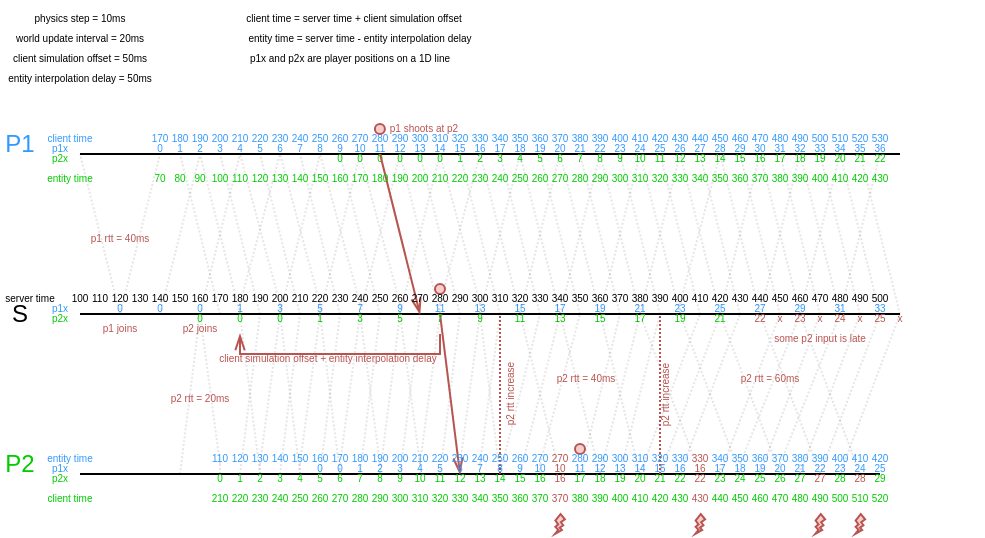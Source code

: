 <mxfile version="24.8.2">
  <diagram name="Page-1" id="oKNqAVHGO5KNwWtNN7nH">
    <mxGraphModel dx="584" dy="333" grid="1" gridSize="10" guides="1" tooltips="1" connect="1" arrows="1" fold="1" page="1" pageScale="1" pageWidth="850" pageHeight="1100" math="0" shadow="0">
      <root>
        <mxCell id="0" />
        <mxCell id="1" parent="0" />
        <mxCell id="gBEdq5ZTxUluI_XgzyKd-1" value="" style="endArrow=none;html=1;rounded=0;" parent="1" edge="1">
          <mxGeometry width="50" height="50" relative="1" as="geometry">
            <mxPoint x="40" y="80" as="sourcePoint" />
            <mxPoint x="450" y="80" as="targetPoint" />
          </mxGeometry>
        </mxCell>
        <mxCell id="gBEdq5ZTxUluI_XgzyKd-2" value="" style="endArrow=none;html=1;rounded=0;entryX=0;entryY=0;entryDx=0;entryDy=0;" parent="1" target="gBEdq5ZTxUluI_XgzyKd-691" edge="1">
          <mxGeometry width="50" height="50" relative="1" as="geometry">
            <mxPoint x="40" y="160" as="sourcePoint" />
            <mxPoint x="800" y="160" as="targetPoint" />
          </mxGeometry>
        </mxCell>
        <mxCell id="gBEdq5ZTxUluI_XgzyKd-3" value="" style="endArrow=none;html=1;rounded=0;entryX=0;entryY=0;entryDx=0;entryDy=0;" parent="1" edge="1">
          <mxGeometry width="50" height="50" relative="1" as="geometry">
            <mxPoint x="40" y="240" as="sourcePoint" />
            <mxPoint x="439.95" y="240.0" as="targetPoint" />
          </mxGeometry>
        </mxCell>
        <mxCell id="gBEdq5ZTxUluI_XgzyKd-90" value="" style="endArrow=none;html=1;strokeWidth=1;rounded=0;jumpSize=0;opacity=10;flowAnimation=0;shadow=0;jumpStyle=none;dashed=1;dashPattern=1 1;" parent="1" edge="1">
          <mxGeometry width="50" height="50" relative="1" as="geometry">
            <mxPoint x="60" y="160" as="sourcePoint" />
            <mxPoint x="40" y="80" as="targetPoint" />
          </mxGeometry>
        </mxCell>
        <mxCell id="gBEdq5ZTxUluI_XgzyKd-92" value="" style="endArrow=none;html=1;strokeWidth=1;rounded=0;jumpSize=0;opacity=10;flowAnimation=0;shadow=0;jumpStyle=none;dashed=1;dashPattern=1 1;curved=0;" parent="1" edge="1">
          <mxGeometry width="50" height="50" relative="1" as="geometry">
            <mxPoint x="60" y="160" as="sourcePoint" />
            <mxPoint x="80" y="80" as="targetPoint" />
          </mxGeometry>
        </mxCell>
        <mxCell id="gBEdq5ZTxUluI_XgzyKd-93" value="&lt;font style=&quot;font-size: 5px;&quot;&gt;0&lt;/font&gt;" style="text;html=1;align=center;verticalAlign=middle;whiteSpace=wrap;rounded=0;fontColor=#3399FF;" parent="1" vertex="1">
          <mxGeometry x="60" y="155" as="geometry" />
        </mxCell>
        <mxCell id="gBEdq5ZTxUluI_XgzyKd-96" value="&lt;font style=&quot;font-size: 5px;&quot;&gt;0&lt;/font&gt;" style="text;html=1;align=center;verticalAlign=middle;whiteSpace=wrap;rounded=0;fontColor=#3399FF;" parent="1" vertex="1">
          <mxGeometry x="80" y="155" as="geometry" />
        </mxCell>
        <mxCell id="gBEdq5ZTxUluI_XgzyKd-97" value="&lt;font style=&quot;font-size: 5px;&quot;&gt;0&lt;/font&gt;" style="text;html=1;align=center;verticalAlign=middle;whiteSpace=wrap;rounded=0;fontColor=#3399FF;" parent="1" vertex="1">
          <mxGeometry x="100" y="155" as="geometry" />
        </mxCell>
        <mxCell id="gBEdq5ZTxUluI_XgzyKd-98" value="&lt;font style=&quot;font-size: 5px;&quot;&gt;p2x&lt;/font&gt;" style="text;html=1;align=center;verticalAlign=middle;whiteSpace=wrap;rounded=0;fontColor=#00CC00;" parent="1" vertex="1">
          <mxGeometry x="30" y="80" as="geometry" />
        </mxCell>
        <mxCell id="gBEdq5ZTxUluI_XgzyKd-99" value="&lt;font style=&quot;font-size: 5px;&quot;&gt;p1x&lt;/font&gt;" style="text;html=1;align=center;verticalAlign=middle;whiteSpace=wrap;rounded=0;fontColor=#3399FF;" parent="1" vertex="1">
          <mxGeometry x="30" y="75" as="geometry" />
        </mxCell>
        <mxCell id="gBEdq5ZTxUluI_XgzyKd-100" value="&lt;font style=&quot;font-size: 5px;&quot;&gt;0&lt;/font&gt;" style="text;html=1;align=center;verticalAlign=middle;whiteSpace=wrap;rounded=0;fontColor=#3399FF;" parent="1" vertex="1">
          <mxGeometry x="80" y="75" as="geometry" />
        </mxCell>
        <mxCell id="gBEdq5ZTxUluI_XgzyKd-101" value="&lt;font style=&quot;font-size: 5px;&quot;&gt;1&lt;/font&gt;" style="text;html=1;align=center;verticalAlign=middle;whiteSpace=wrap;rounded=0;fontColor=#3399FF;" parent="1" vertex="1">
          <mxGeometry x="90" y="75" as="geometry" />
        </mxCell>
        <mxCell id="gBEdq5ZTxUluI_XgzyKd-102" value="&lt;font style=&quot;font-size: 5px;&quot;&gt;2&lt;/font&gt;" style="text;html=1;align=center;verticalAlign=middle;whiteSpace=wrap;rounded=0;fontColor=#3399FF;" parent="1" vertex="1">
          <mxGeometry x="100" y="75" as="geometry" />
        </mxCell>
        <mxCell id="gBEdq5ZTxUluI_XgzyKd-103" value="&lt;font style=&quot;font-size: 5px;&quot;&gt;3&lt;/font&gt;" style="text;html=1;align=center;verticalAlign=middle;whiteSpace=wrap;rounded=0;fontColor=#3399FF;" parent="1" vertex="1">
          <mxGeometry x="110" y="75" as="geometry" />
        </mxCell>
        <mxCell id="gBEdq5ZTxUluI_XgzyKd-104" value="&lt;font style=&quot;font-size: 5px;&quot;&gt;4&lt;/font&gt;" style="text;html=1;align=center;verticalAlign=middle;whiteSpace=wrap;rounded=0;fontColor=#3399FF;" parent="1" vertex="1">
          <mxGeometry x="120" y="75" as="geometry" />
        </mxCell>
        <mxCell id="gBEdq5ZTxUluI_XgzyKd-105" value="&lt;font style=&quot;font-size: 5px;&quot;&gt;5&lt;/font&gt;" style="text;html=1;align=center;verticalAlign=middle;whiteSpace=wrap;rounded=0;fontColor=#3399FF;" parent="1" vertex="1">
          <mxGeometry x="130" y="75" as="geometry" />
        </mxCell>
        <mxCell id="gBEdq5ZTxUluI_XgzyKd-106" value="&lt;font style=&quot;font-size: 5px;&quot;&gt;6&lt;/font&gt;" style="text;html=1;align=center;verticalAlign=middle;whiteSpace=wrap;rounded=0;fontColor=#3399FF;" parent="1" vertex="1">
          <mxGeometry x="140" y="75" as="geometry" />
        </mxCell>
        <mxCell id="gBEdq5ZTxUluI_XgzyKd-107" value="&lt;font style=&quot;font-size: 5px;&quot;&gt;7&lt;/font&gt;" style="text;html=1;align=center;verticalAlign=middle;whiteSpace=wrap;rounded=0;fontColor=#3399FF;" parent="1" vertex="1">
          <mxGeometry x="150" y="75" as="geometry" />
        </mxCell>
        <mxCell id="gBEdq5ZTxUluI_XgzyKd-108" value="&lt;font style=&quot;font-size: 5px;&quot;&gt;8&lt;/font&gt;" style="text;html=1;align=center;verticalAlign=middle;whiteSpace=wrap;rounded=0;fontColor=#3399FF;" parent="1" vertex="1">
          <mxGeometry x="160" y="75" as="geometry" />
        </mxCell>
        <mxCell id="gBEdq5ZTxUluI_XgzyKd-109" value="&lt;font style=&quot;font-size: 5px;&quot;&gt;9&lt;/font&gt;" style="text;html=1;align=center;verticalAlign=middle;whiteSpace=wrap;rounded=0;fontColor=#3399FF;" parent="1" vertex="1">
          <mxGeometry x="170" y="75" as="geometry" />
        </mxCell>
        <mxCell id="gBEdq5ZTxUluI_XgzyKd-110" value="&lt;font style=&quot;font-size: 5px;&quot;&gt;10&lt;/font&gt;" style="text;html=1;align=center;verticalAlign=middle;whiteSpace=wrap;rounded=0;fontColor=#3399FF;" parent="1" vertex="1">
          <mxGeometry x="180" y="75" as="geometry" />
        </mxCell>
        <mxCell id="gBEdq5ZTxUluI_XgzyKd-111" value="&lt;font style=&quot;font-size: 5px;&quot;&gt;11&lt;/font&gt;" style="text;html=1;align=center;verticalAlign=middle;whiteSpace=wrap;rounded=0;fontColor=#3399FF;" parent="1" vertex="1">
          <mxGeometry x="190" y="75" as="geometry" />
        </mxCell>
        <mxCell id="gBEdq5ZTxUluI_XgzyKd-112" value="&lt;font style=&quot;font-size: 5px;&quot;&gt;12&lt;/font&gt;" style="text;html=1;align=center;verticalAlign=middle;whiteSpace=wrap;rounded=0;fontColor=#3399FF;" parent="1" vertex="1">
          <mxGeometry x="200" y="75" as="geometry" />
        </mxCell>
        <mxCell id="gBEdq5ZTxUluI_XgzyKd-113" value="&lt;font style=&quot;font-size: 5px;&quot;&gt;13&lt;/font&gt;" style="text;html=1;align=center;verticalAlign=middle;whiteSpace=wrap;rounded=0;fontColor=#3399FF;" parent="1" vertex="1">
          <mxGeometry x="210" y="75" as="geometry" />
        </mxCell>
        <mxCell id="gBEdq5ZTxUluI_XgzyKd-117" value="&lt;font style=&quot;font-size: 5px;&quot;&gt;0&lt;/font&gt;" style="text;html=1;align=center;verticalAlign=middle;whiteSpace=wrap;rounded=0;fontColor=#00CC00;" parent="1" vertex="1">
          <mxGeometry x="110" y="240" as="geometry" />
        </mxCell>
        <mxCell id="gBEdq5ZTxUluI_XgzyKd-118" value="&lt;font style=&quot;font-size: 5px;&quot;&gt;1&lt;/font&gt;" style="text;html=1;align=center;verticalAlign=middle;whiteSpace=wrap;rounded=0;fontColor=#00CC00;" parent="1" vertex="1">
          <mxGeometry x="120" y="240" as="geometry" />
        </mxCell>
        <mxCell id="gBEdq5ZTxUluI_XgzyKd-119" value="&lt;font style=&quot;font-size: 5px;&quot;&gt;2&lt;/font&gt;" style="text;html=1;align=center;verticalAlign=middle;whiteSpace=wrap;rounded=0;fontColor=#00CC00;" parent="1" vertex="1">
          <mxGeometry x="130" y="240" as="geometry" />
        </mxCell>
        <mxCell id="gBEdq5ZTxUluI_XgzyKd-120" value="&lt;font style=&quot;font-size: 5px;&quot;&gt;3&lt;/font&gt;" style="text;html=1;align=center;verticalAlign=middle;whiteSpace=wrap;rounded=0;fontColor=#00CC00;" parent="1" vertex="1">
          <mxGeometry x="140" y="240" as="geometry" />
        </mxCell>
        <mxCell id="gBEdq5ZTxUluI_XgzyKd-121" value="&lt;font style=&quot;font-size: 5px;&quot;&gt;4&lt;/font&gt;" style="text;html=1;align=center;verticalAlign=middle;whiteSpace=wrap;rounded=0;fontColor=#00CC00;" parent="1" vertex="1">
          <mxGeometry x="150" y="240" as="geometry" />
        </mxCell>
        <mxCell id="gBEdq5ZTxUluI_XgzyKd-122" value="&lt;font style=&quot;font-size: 5px;&quot;&gt;5&lt;/font&gt;" style="text;html=1;align=center;verticalAlign=middle;whiteSpace=wrap;rounded=0;fontColor=#00CC00;" parent="1" vertex="1">
          <mxGeometry x="160" y="240" as="geometry" />
        </mxCell>
        <mxCell id="gBEdq5ZTxUluI_XgzyKd-123" value="&lt;font style=&quot;font-size: 5px;&quot;&gt;6&lt;/font&gt;" style="text;html=1;align=center;verticalAlign=middle;whiteSpace=wrap;rounded=0;fontColor=#00CC00;" parent="1" vertex="1">
          <mxGeometry x="170" y="240" as="geometry" />
        </mxCell>
        <mxCell id="gBEdq5ZTxUluI_XgzyKd-124" value="&lt;font style=&quot;font-size: 5px;&quot;&gt;7&lt;/font&gt;" style="text;html=1;align=center;verticalAlign=middle;whiteSpace=wrap;rounded=0;fontColor=#00CC00;" parent="1" vertex="1">
          <mxGeometry x="180" y="240" as="geometry" />
        </mxCell>
        <mxCell id="gBEdq5ZTxUluI_XgzyKd-125" value="&lt;font style=&quot;font-size: 5px;&quot;&gt;8&lt;/font&gt;" style="text;html=1;align=center;verticalAlign=middle;whiteSpace=wrap;rounded=0;fontColor=#00CC00;" parent="1" vertex="1">
          <mxGeometry x="190" y="240" as="geometry" />
        </mxCell>
        <mxCell id="gBEdq5ZTxUluI_XgzyKd-126" value="&lt;font style=&quot;font-size: 5px;&quot;&gt;9&lt;/font&gt;" style="text;html=1;align=center;verticalAlign=middle;whiteSpace=wrap;rounded=0;fontColor=#00CC00;" parent="1" vertex="1">
          <mxGeometry x="200" y="240" as="geometry" />
        </mxCell>
        <mxCell id="gBEdq5ZTxUluI_XgzyKd-127" value="&lt;font style=&quot;font-size: 5px;&quot;&gt;10&lt;/font&gt;" style="text;html=1;align=center;verticalAlign=middle;whiteSpace=wrap;rounded=0;fontColor=#00CC00;" parent="1" vertex="1">
          <mxGeometry x="210" y="240" as="geometry" />
        </mxCell>
        <mxCell id="gBEdq5ZTxUluI_XgzyKd-128" value="&lt;font style=&quot;font-size: 5px;&quot;&gt;11&lt;/font&gt;" style="text;html=1;align=center;verticalAlign=middle;whiteSpace=wrap;rounded=0;fontColor=#00CC00;" parent="1" vertex="1">
          <mxGeometry x="220" y="240" as="geometry" />
        </mxCell>
        <mxCell id="gBEdq5ZTxUluI_XgzyKd-129" value="&lt;font style=&quot;font-size: 5px;&quot;&gt;12&lt;/font&gt;" style="text;html=1;align=center;verticalAlign=middle;whiteSpace=wrap;rounded=0;fontColor=#00CC00;" parent="1" vertex="1">
          <mxGeometry x="230" y="240" as="geometry" />
        </mxCell>
        <mxCell id="gBEdq5ZTxUluI_XgzyKd-130" value="&lt;font style=&quot;font-size: 5px;&quot;&gt;13&lt;/font&gt;" style="text;html=1;align=center;verticalAlign=middle;whiteSpace=wrap;rounded=0;fontColor=#00CC00;" parent="1" vertex="1">
          <mxGeometry x="240" y="240" as="geometry" />
        </mxCell>
        <mxCell id="gBEdq5ZTxUluI_XgzyKd-131" value="" style="endArrow=none;html=1;strokeWidth=1;rounded=0;jumpSize=0;opacity=10;flowAnimation=0;shadow=0;jumpStyle=none;dashed=1;dashPattern=1 1;fontColor=#00CC00;" parent="1" source="gBEdq5ZTxUluI_XgzyKd-182" edge="1">
          <mxGeometry width="50" height="50" relative="1" as="geometry">
            <mxPoint x="110" y="240" as="sourcePoint" />
            <mxPoint x="100" y="160" as="targetPoint" />
          </mxGeometry>
        </mxCell>
        <mxCell id="gBEdq5ZTxUluI_XgzyKd-133" value="" style="endArrow=none;html=1;strokeWidth=1;rounded=0;jumpSize=0;opacity=10;flowAnimation=0;shadow=0;jumpStyle=none;dashed=1;dashPattern=1 1;" parent="1" edge="1">
          <mxGeometry width="50" height="50" relative="1" as="geometry">
            <mxPoint x="120" y="240" as="sourcePoint" />
            <mxPoint x="130" y="160" as="targetPoint" />
          </mxGeometry>
        </mxCell>
        <mxCell id="gBEdq5ZTxUluI_XgzyKd-134" value="" style="endArrow=none;html=1;strokeWidth=1;rounded=0;jumpSize=0;opacity=10;flowAnimation=0;shadow=0;jumpStyle=none;dashed=1;dashPattern=1 1;" parent="1" edge="1">
          <mxGeometry width="50" height="50" relative="1" as="geometry">
            <mxPoint x="130" y="235" as="sourcePoint" />
            <mxPoint x="140" y="160" as="targetPoint" />
          </mxGeometry>
        </mxCell>
        <mxCell id="gBEdq5ZTxUluI_XgzyKd-135" value="" style="endArrow=none;html=1;strokeWidth=1;rounded=0;jumpSize=0;opacity=10;flowAnimation=0;shadow=0;jumpStyle=none;dashed=1;dashPattern=1 1;" parent="1" edge="1">
          <mxGeometry width="50" height="50" relative="1" as="geometry">
            <mxPoint x="140" y="240" as="sourcePoint" />
            <mxPoint x="150" y="160" as="targetPoint" />
          </mxGeometry>
        </mxCell>
        <mxCell id="gBEdq5ZTxUluI_XgzyKd-136" value="" style="endArrow=none;html=1;strokeWidth=1;rounded=0;jumpSize=0;opacity=10;flowAnimation=0;shadow=0;jumpStyle=none;dashed=1;dashPattern=1 1;fontColor=#00CC00;" parent="1" source="gBEdq5ZTxUluI_XgzyKd-284" edge="1">
          <mxGeometry width="50" height="50" relative="1" as="geometry">
            <mxPoint x="150" y="240" as="sourcePoint" />
            <mxPoint x="160" y="160" as="targetPoint" />
          </mxGeometry>
        </mxCell>
        <mxCell id="gBEdq5ZTxUluI_XgzyKd-137" value="" style="endArrow=none;html=1;strokeWidth=1;rounded=0;jumpSize=0;opacity=10;flowAnimation=0;shadow=0;jumpStyle=none;dashed=1;dashPattern=1 1;fontColor=#00CC00;" parent="1" edge="1">
          <mxGeometry width="50" height="50" relative="1" as="geometry">
            <mxPoint x="170" y="160" as="sourcePoint" />
            <mxPoint x="170" y="160" as="targetPoint" />
          </mxGeometry>
        </mxCell>
        <mxCell id="gBEdq5ZTxUluI_XgzyKd-138" value="" style="endArrow=none;html=1;strokeWidth=1;rounded=0;jumpSize=0;opacity=10;flowAnimation=0;shadow=0;jumpStyle=none;dashed=1;dashPattern=1 1;" parent="1" edge="1">
          <mxGeometry width="50" height="50" relative="1" as="geometry">
            <mxPoint x="170" y="235" as="sourcePoint" />
            <mxPoint x="180" y="160" as="targetPoint" />
          </mxGeometry>
        </mxCell>
        <mxCell id="gBEdq5ZTxUluI_XgzyKd-139" value="" style="endArrow=none;html=1;strokeWidth=1;rounded=0;jumpSize=0;opacity=10;flowAnimation=0;shadow=0;jumpStyle=none;dashed=1;dashPattern=1 1;" parent="1" edge="1">
          <mxGeometry width="50" height="50" relative="1" as="geometry">
            <mxPoint x="180" y="240" as="sourcePoint" />
            <mxPoint x="190" y="160" as="targetPoint" />
          </mxGeometry>
        </mxCell>
        <mxCell id="gBEdq5ZTxUluI_XgzyKd-140" value="" style="endArrow=none;html=1;strokeWidth=1;rounded=0;jumpSize=0;opacity=10;flowAnimation=0;shadow=0;jumpStyle=none;dashed=1;dashPattern=1 1;fontColor=#00CC00;" parent="1" source="gBEdq5ZTxUluI_XgzyKd-288" edge="1">
          <mxGeometry width="50" height="50" relative="1" as="geometry">
            <mxPoint x="190" y="240" as="sourcePoint" />
            <mxPoint x="200" y="160" as="targetPoint" />
          </mxGeometry>
        </mxCell>
        <mxCell id="gBEdq5ZTxUluI_XgzyKd-141" value="" style="endArrow=none;html=1;strokeWidth=1;rounded=0;jumpSize=0;opacity=10;flowAnimation=0;shadow=0;jumpStyle=none;dashed=1;dashPattern=1 1;" parent="1" edge="1">
          <mxGeometry width="50" height="50" relative="1" as="geometry">
            <mxPoint x="200" y="240" as="sourcePoint" />
            <mxPoint x="210" y="160" as="targetPoint" />
          </mxGeometry>
        </mxCell>
        <mxCell id="gBEdq5ZTxUluI_XgzyKd-142" value="" style="endArrow=none;html=1;strokeWidth=1;rounded=0;jumpSize=0;opacity=10;flowAnimation=0;shadow=0;jumpStyle=none;dashed=1;dashPattern=1 1;" parent="1" source="VE2V3sf3IiLMLohbHc8v-154" edge="1">
          <mxGeometry width="50" height="50" relative="1" as="geometry">
            <mxPoint x="210" y="240" as="sourcePoint" />
            <mxPoint x="220" y="160" as="targetPoint" />
          </mxGeometry>
        </mxCell>
        <mxCell id="gBEdq5ZTxUluI_XgzyKd-143" value="" style="endArrow=none;html=1;strokeWidth=1;rounded=0;jumpSize=0;opacity=10;flowAnimation=0;shadow=0;jumpStyle=none;dashed=1;dashPattern=1 1;" parent="1" edge="1">
          <mxGeometry width="50" height="50" relative="1" as="geometry">
            <mxPoint x="220" y="240" as="sourcePoint" />
            <mxPoint x="230" y="160" as="targetPoint" />
          </mxGeometry>
        </mxCell>
        <mxCell id="gBEdq5ZTxUluI_XgzyKd-144" value="" style="endArrow=none;html=1;strokeWidth=1;rounded=0;jumpSize=0;opacity=10;flowAnimation=0;shadow=0;jumpStyle=none;dashed=1;dashPattern=1 1;fontColor=#00CC00;" parent="1" source="gBEdq5ZTxUluI_XgzyKd-292" edge="1">
          <mxGeometry width="50" height="50" relative="1" as="geometry">
            <mxPoint x="230" y="240" as="sourcePoint" />
            <mxPoint x="240" y="160" as="targetPoint" />
          </mxGeometry>
        </mxCell>
        <mxCell id="gBEdq5ZTxUluI_XgzyKd-145" value="" style="endArrow=none;html=1;strokeWidth=1;rounded=0;jumpSize=0;opacity=10;flowAnimation=0;shadow=0;jumpStyle=none;dashed=1;dashPattern=1 1;" parent="1" edge="1">
          <mxGeometry width="50" height="50" relative="1" as="geometry">
            <mxPoint x="130" y="240" as="sourcePoint" />
            <mxPoint x="120" y="160" as="targetPoint" />
          </mxGeometry>
        </mxCell>
        <mxCell id="gBEdq5ZTxUluI_XgzyKd-146" value="" style="endArrow=none;html=1;strokeWidth=1;rounded=0;jumpSize=0;opacity=10;flowAnimation=0;shadow=0;jumpStyle=none;dashed=1;dashPattern=1 1;" parent="1" edge="1">
          <mxGeometry width="50" height="50" relative="1" as="geometry">
            <mxPoint x="150" y="240" as="sourcePoint" />
            <mxPoint x="140" y="160" as="targetPoint" />
          </mxGeometry>
        </mxCell>
        <mxCell id="gBEdq5ZTxUluI_XgzyKd-147" value="" style="endArrow=none;html=1;strokeWidth=1;rounded=0;jumpSize=0;opacity=10;flowAnimation=0;shadow=0;jumpStyle=none;dashed=1;dashPattern=1 1;" parent="1" edge="1">
          <mxGeometry width="50" height="50" relative="1" as="geometry">
            <mxPoint x="170" y="240" as="sourcePoint" />
            <mxPoint x="160" y="160" as="targetPoint" />
          </mxGeometry>
        </mxCell>
        <mxCell id="gBEdq5ZTxUluI_XgzyKd-148" value="" style="endArrow=none;html=1;strokeWidth=1;rounded=0;jumpSize=0;opacity=10;flowAnimation=0;shadow=0;jumpStyle=none;dashed=1;dashPattern=1 1;fontColor=#00CC00;" parent="1" source="gBEdq5ZTxUluI_XgzyKd-286" edge="1">
          <mxGeometry width="50" height="50" relative="1" as="geometry">
            <mxPoint x="190" y="240" as="sourcePoint" />
            <mxPoint x="180" y="160" as="targetPoint" />
          </mxGeometry>
        </mxCell>
        <mxCell id="gBEdq5ZTxUluI_XgzyKd-150" value="" style="endArrow=none;html=1;strokeWidth=1;rounded=0;jumpSize=0;opacity=10;flowAnimation=0;shadow=0;jumpStyle=none;dashed=1;dashPattern=1 1;fontColor=#00CC00;" parent="1" source="gBEdq5ZTxUluI_XgzyKd-290" edge="1">
          <mxGeometry width="50" height="50" relative="1" as="geometry">
            <mxPoint x="230" y="240" as="sourcePoint" />
            <mxPoint x="220" y="160" as="targetPoint" />
          </mxGeometry>
        </mxCell>
        <mxCell id="gBEdq5ZTxUluI_XgzyKd-151" value="" style="endArrow=none;html=1;strokeWidth=1;rounded=0;jumpSize=0;opacity=10;flowAnimation=0;shadow=0;jumpStyle=none;dashed=1;dashPattern=1 1;" parent="1" edge="1">
          <mxGeometry width="50" height="50" relative="1" as="geometry">
            <mxPoint x="250" y="240" as="sourcePoint" />
            <mxPoint x="240" y="160" as="targetPoint" />
          </mxGeometry>
        </mxCell>
        <mxCell id="gBEdq5ZTxUluI_XgzyKd-152" value="&lt;font style=&quot;font-size: 5px;&quot;&gt;p2x&lt;/font&gt;" style="text;html=1;align=center;verticalAlign=middle;whiteSpace=wrap;rounded=0;fontColor=#00CC00;" parent="1" vertex="1">
          <mxGeometry x="30" y="240" as="geometry" />
        </mxCell>
        <mxCell id="gBEdq5ZTxUluI_XgzyKd-153" value="&lt;font style=&quot;font-size: 5px;&quot;&gt;p1x&lt;/font&gt;" style="text;html=1;align=center;verticalAlign=middle;whiteSpace=wrap;rounded=0;fontColor=#3399FF;" parent="1" vertex="1">
          <mxGeometry x="30" y="235" as="geometry" />
        </mxCell>
        <mxCell id="gBEdq5ZTxUluI_XgzyKd-154" value="" style="endArrow=none;html=1;strokeWidth=1;rounded=0;jumpSize=0;opacity=10;flowAnimation=0;shadow=0;jumpStyle=none;dashed=1;dashPattern=1 1;curved=0;" parent="1" edge="1">
          <mxGeometry width="50" height="50" relative="1" as="geometry">
            <mxPoint x="80" y="160" as="sourcePoint" />
            <mxPoint x="100" y="80" as="targetPoint" />
          </mxGeometry>
        </mxCell>
        <mxCell id="gBEdq5ZTxUluI_XgzyKd-155" value="" style="endArrow=none;html=1;strokeWidth=1;rounded=0;jumpSize=0;opacity=10;flowAnimation=0;shadow=0;jumpStyle=none;dashed=1;dashPattern=1 1;curved=0;" parent="1" edge="1">
          <mxGeometry width="50" height="50" relative="1" as="geometry">
            <mxPoint x="100" y="160" as="sourcePoint" />
            <mxPoint x="120" y="80" as="targetPoint" />
          </mxGeometry>
        </mxCell>
        <mxCell id="gBEdq5ZTxUluI_XgzyKd-156" value="" style="endArrow=none;html=1;strokeWidth=1;rounded=0;jumpSize=0;opacity=10;flowAnimation=0;shadow=0;jumpStyle=none;dashed=1;dashPattern=1 1;curved=0;fontColor=#00CC00;" parent="1" source="gBEdq5ZTxUluI_XgzyKd-313" edge="1">
          <mxGeometry width="50" height="50" relative="1" as="geometry">
            <mxPoint x="169.95" y="160" as="sourcePoint" />
            <mxPoint x="189.95" y="80" as="targetPoint" />
          </mxGeometry>
        </mxCell>
        <mxCell id="gBEdq5ZTxUluI_XgzyKd-157" value="" style="endArrow=none;html=1;strokeWidth=1;rounded=0;jumpSize=0;opacity=10;flowAnimation=0;shadow=0;jumpStyle=none;dashed=1;dashPattern=1 1;curved=0;" parent="1" edge="1">
          <mxGeometry width="50" height="50" relative="1" as="geometry">
            <mxPoint x="140" y="160" as="sourcePoint" />
            <mxPoint x="160" y="80" as="targetPoint" />
          </mxGeometry>
        </mxCell>
        <mxCell id="gBEdq5ZTxUluI_XgzyKd-158" value="" style="endArrow=none;html=1;strokeWidth=1;rounded=0;jumpSize=0;opacity=10;flowAnimation=0;shadow=0;jumpStyle=none;dashed=1;dashPattern=1 1;curved=0;" parent="1" edge="1">
          <mxGeometry width="50" height="50" relative="1" as="geometry">
            <mxPoint x="160" y="160" as="sourcePoint" />
            <mxPoint x="180" y="80" as="targetPoint" />
          </mxGeometry>
        </mxCell>
        <mxCell id="gBEdq5ZTxUluI_XgzyKd-159" value="" style="endArrow=none;html=1;strokeWidth=1;rounded=0;jumpSize=0;opacity=10;flowAnimation=0;shadow=0;jumpStyle=none;dashed=1;dashPattern=1 1;curved=0;" parent="1" edge="1">
          <mxGeometry width="50" height="50" relative="1" as="geometry">
            <mxPoint x="180" y="160" as="sourcePoint" />
            <mxPoint x="200" y="80" as="targetPoint" />
          </mxGeometry>
        </mxCell>
        <mxCell id="gBEdq5ZTxUluI_XgzyKd-160" value="" style="endArrow=none;html=1;strokeWidth=1;rounded=0;jumpSize=0;opacity=10;flowAnimation=0;shadow=0;jumpStyle=none;dashed=1;dashPattern=1 1;curved=0;" parent="1" edge="1">
          <mxGeometry width="50" height="50" relative="1" as="geometry">
            <mxPoint x="200" y="160" as="sourcePoint" />
            <mxPoint x="220" y="80" as="targetPoint" />
          </mxGeometry>
        </mxCell>
        <mxCell id="gBEdq5ZTxUluI_XgzyKd-161" value="" style="endArrow=none;html=1;strokeWidth=1;rounded=0;jumpSize=0;opacity=10;flowAnimation=0;shadow=0;jumpStyle=none;dashed=1;dashPattern=1 1;curved=0;" parent="1" source="gBEdq5ZTxUluI_XgzyKd-277" edge="1">
          <mxGeometry width="50" height="50" relative="1" as="geometry">
            <mxPoint x="220" y="160" as="sourcePoint" />
            <mxPoint x="240" y="80" as="targetPoint" />
          </mxGeometry>
        </mxCell>
        <mxCell id="gBEdq5ZTxUluI_XgzyKd-162" value="" style="endArrow=none;html=1;strokeWidth=1;rounded=0;jumpSize=0;opacity=10;flowAnimation=0;shadow=0;jumpStyle=none;dashed=1;dashPattern=1 1;curved=0;" parent="1" edge="1">
          <mxGeometry width="50" height="50" relative="1" as="geometry">
            <mxPoint x="240" y="160" as="sourcePoint" />
            <mxPoint x="260" y="80" as="targetPoint" />
          </mxGeometry>
        </mxCell>
        <mxCell id="gBEdq5ZTxUluI_XgzyKd-164" value="" style="endArrow=none;html=1;strokeWidth=1;rounded=0;jumpSize=0;opacity=10;flowAnimation=0;shadow=0;jumpStyle=none;dashed=1;dashPattern=1 1;" parent="1" edge="1">
          <mxGeometry width="50" height="50" relative="1" as="geometry">
            <mxPoint x="110" y="160" as="sourcePoint" />
            <mxPoint x="90" y="80" as="targetPoint" />
          </mxGeometry>
        </mxCell>
        <mxCell id="gBEdq5ZTxUluI_XgzyKd-165" value="" style="endArrow=none;html=1;strokeWidth=1;rounded=0;jumpSize=0;opacity=10;flowAnimation=0;shadow=0;jumpStyle=none;dashed=1;dashPattern=1 1;" parent="1" edge="1">
          <mxGeometry width="50" height="50" relative="1" as="geometry">
            <mxPoint x="130" y="160" as="sourcePoint" />
            <mxPoint x="110" y="80" as="targetPoint" />
          </mxGeometry>
        </mxCell>
        <mxCell id="gBEdq5ZTxUluI_XgzyKd-166" value="" style="endArrow=none;html=1;strokeWidth=1;rounded=0;jumpSize=0;opacity=10;flowAnimation=0;shadow=0;jumpStyle=none;dashed=1;dashPattern=1 1;" parent="1" edge="1">
          <mxGeometry width="50" height="50" relative="1" as="geometry">
            <mxPoint x="150" y="160" as="sourcePoint" />
            <mxPoint x="130" y="80" as="targetPoint" />
          </mxGeometry>
        </mxCell>
        <mxCell id="gBEdq5ZTxUluI_XgzyKd-167" value="" style="endArrow=none;html=1;strokeWidth=1;rounded=0;jumpSize=0;opacity=10;flowAnimation=0;shadow=0;jumpStyle=none;dashed=1;dashPattern=1 1;" parent="1" edge="1">
          <mxGeometry width="50" height="50" relative="1" as="geometry">
            <mxPoint x="170" y="160" as="sourcePoint" />
            <mxPoint x="150" y="80" as="targetPoint" />
          </mxGeometry>
        </mxCell>
        <mxCell id="gBEdq5ZTxUluI_XgzyKd-168" value="" style="endArrow=none;html=1;strokeWidth=1;rounded=0;jumpSize=0;opacity=10;flowAnimation=0;shadow=0;jumpStyle=none;dashed=1;dashPattern=1 1;" parent="1" edge="1">
          <mxGeometry width="50" height="50" relative="1" as="geometry">
            <mxPoint x="190" y="160" as="sourcePoint" />
            <mxPoint x="170" y="80" as="targetPoint" />
          </mxGeometry>
        </mxCell>
        <mxCell id="gBEdq5ZTxUluI_XgzyKd-169" value="" style="endArrow=none;html=1;strokeWidth=1;rounded=0;jumpSize=0;opacity=10;flowAnimation=0;shadow=0;jumpStyle=none;dashed=1;dashPattern=1 1;" parent="1" edge="1">
          <mxGeometry width="50" height="50" relative="1" as="geometry">
            <mxPoint x="210" y="160" as="sourcePoint" />
            <mxPoint x="190" y="80" as="targetPoint" />
          </mxGeometry>
        </mxCell>
        <mxCell id="gBEdq5ZTxUluI_XgzyKd-170" value="" style="endArrow=none;html=1;strokeWidth=1;rounded=0;jumpSize=0;opacity=10;flowAnimation=0;shadow=0;jumpStyle=none;dashed=1;dashPattern=1 1;" parent="1" edge="1">
          <mxGeometry width="50" height="50" relative="1" as="geometry">
            <mxPoint x="230" y="160" as="sourcePoint" />
            <mxPoint x="210" y="80" as="targetPoint" />
          </mxGeometry>
        </mxCell>
        <mxCell id="gBEdq5ZTxUluI_XgzyKd-171" value="" style="endArrow=none;html=1;strokeWidth=1;rounded=0;jumpSize=0;opacity=10;flowAnimation=0;shadow=0;jumpStyle=none;dashed=1;dashPattern=1 1;" parent="1" edge="1">
          <mxGeometry width="50" height="50" relative="1" as="geometry">
            <mxPoint x="220" y="160" as="sourcePoint" />
            <mxPoint x="200" y="80" as="targetPoint" />
          </mxGeometry>
        </mxCell>
        <mxCell id="gBEdq5ZTxUluI_XgzyKd-172" value="" style="endArrow=none;html=1;strokeWidth=1;rounded=0;jumpSize=0;opacity=10;flowAnimation=0;shadow=0;jumpStyle=none;dashed=1;dashPattern=1 1;" parent="1" edge="1">
          <mxGeometry width="50" height="50" relative="1" as="geometry">
            <mxPoint x="120" y="160" as="sourcePoint" />
            <mxPoint x="100" y="80" as="targetPoint" />
          </mxGeometry>
        </mxCell>
        <mxCell id="gBEdq5ZTxUluI_XgzyKd-175" value="" style="endArrow=none;html=1;strokeWidth=1;rounded=0;jumpSize=0;opacity=10;flowAnimation=0;shadow=0;jumpStyle=none;dashed=1;dashPattern=1 1;" parent="1" source="gBEdq5ZTxUluI_XgzyKd-269" edge="1">
          <mxGeometry width="50" height="50" relative="1" as="geometry">
            <mxPoint x="140" y="160" as="sourcePoint" />
            <mxPoint x="120" y="80" as="targetPoint" />
          </mxGeometry>
        </mxCell>
        <mxCell id="gBEdq5ZTxUluI_XgzyKd-176" value="" style="endArrow=none;html=1;strokeWidth=1;rounded=0;jumpSize=0;opacity=10;flowAnimation=0;shadow=0;jumpStyle=none;dashed=1;dashPattern=1 1;" parent="1" source="gBEdq5ZTxUluI_XgzyKd-271" edge="1">
          <mxGeometry width="50" height="50" relative="1" as="geometry">
            <mxPoint x="160" y="160" as="sourcePoint" />
            <mxPoint x="140" y="80" as="targetPoint" />
          </mxGeometry>
        </mxCell>
        <mxCell id="gBEdq5ZTxUluI_XgzyKd-177" value="" style="endArrow=none;html=1;strokeWidth=1;rounded=0;jumpSize=0;opacity=10;flowAnimation=0;shadow=0;jumpStyle=none;dashed=1;dashPattern=1 1;" parent="1" source="gBEdq5ZTxUluI_XgzyKd-273" edge="1">
          <mxGeometry width="50" height="50" relative="1" as="geometry">
            <mxPoint x="180" y="160" as="sourcePoint" />
            <mxPoint x="160" y="80" as="targetPoint" />
          </mxGeometry>
        </mxCell>
        <mxCell id="gBEdq5ZTxUluI_XgzyKd-178" value="" style="endArrow=none;html=1;strokeWidth=1;rounded=0;jumpSize=0;opacity=10;flowAnimation=0;shadow=0;jumpStyle=none;dashed=1;dashPattern=1 1;" parent="1" source="gBEdq5ZTxUluI_XgzyKd-275" edge="1">
          <mxGeometry width="50" height="50" relative="1" as="geometry">
            <mxPoint x="200" y="160" as="sourcePoint" />
            <mxPoint x="180" y="80" as="targetPoint" />
          </mxGeometry>
        </mxCell>
        <mxCell id="gBEdq5ZTxUluI_XgzyKd-179" value="" style="endArrow=none;html=1;strokeWidth=1;rounded=0;jumpSize=0;opacity=10;flowAnimation=0;shadow=0;jumpStyle=none;dashed=1;dashPattern=1 1;fontColor=#00CC00;" parent="1" source="VE2V3sf3IiLMLohbHc8v-87" edge="1">
          <mxGeometry width="50" height="50" relative="1" as="geometry">
            <mxPoint x="240" y="160" as="sourcePoint" />
            <mxPoint x="220" y="80" as="targetPoint" />
          </mxGeometry>
        </mxCell>
        <mxCell id="gBEdq5ZTxUluI_XgzyKd-183" value="" style="endArrow=none;html=1;strokeWidth=1;rounded=0;jumpSize=0;opacity=10;flowAnimation=0;shadow=0;jumpStyle=none;dashed=1;dashPattern=1 1;" parent="1" edge="1">
          <mxGeometry width="50" height="50" relative="1" as="geometry">
            <mxPoint x="90" y="240" as="sourcePoint" />
            <mxPoint x="100" y="160" as="targetPoint" />
          </mxGeometry>
        </mxCell>
        <mxCell id="gBEdq5ZTxUluI_XgzyKd-184" value="" style="endArrow=none;html=1;strokeWidth=1;rounded=0;jumpSize=0;opacity=10;flowAnimation=0;shadow=0;jumpStyle=none;dashed=1;dashPattern=1 1;" parent="1" target="gBEdq5ZTxUluI_XgzyKd-182" edge="1">
          <mxGeometry width="50" height="50" relative="1" as="geometry">
            <mxPoint x="110" y="235" as="sourcePoint" />
            <mxPoint x="100" y="160" as="targetPoint" />
          </mxGeometry>
        </mxCell>
        <mxCell id="gBEdq5ZTxUluI_XgzyKd-182" value="&lt;font style=&quot;font-size: 5px;&quot;&gt;0&lt;/font&gt;" style="text;html=1;align=center;verticalAlign=middle;whiteSpace=wrap;rounded=0;fontColor=#00CC00;" parent="1" vertex="1">
          <mxGeometry x="100" y="160" as="geometry" />
        </mxCell>
        <mxCell id="gBEdq5ZTxUluI_XgzyKd-185" value="&lt;font style=&quot;font-size: 5px;&quot;&gt;p1x&lt;/font&gt;" style="text;html=1;align=center;verticalAlign=middle;whiteSpace=wrap;rounded=0;fontColor=#3399FF;" parent="1" vertex="1">
          <mxGeometry x="30" y="155" as="geometry" />
        </mxCell>
        <mxCell id="gBEdq5ZTxUluI_XgzyKd-186" value="&lt;font style=&quot;font-size: 5px;&quot;&gt;p2x&lt;/font&gt;" style="text;html=1;align=center;verticalAlign=middle;whiteSpace=wrap;rounded=0;fontColor=#00CC00;" parent="1" vertex="1">
          <mxGeometry x="30" y="160" as="geometry" />
        </mxCell>
        <mxCell id="gBEdq5ZTxUluI_XgzyKd-187" value="&lt;font style=&quot;font-size: 5px;&quot;&gt;14&lt;/font&gt;" style="text;html=1;align=center;verticalAlign=middle;whiteSpace=wrap;rounded=0;fontColor=#3399FF;" parent="1" vertex="1">
          <mxGeometry x="220" y="75" as="geometry" />
        </mxCell>
        <mxCell id="gBEdq5ZTxUluI_XgzyKd-188" value="&lt;font style=&quot;font-size: 5px;&quot;&gt;15&lt;/font&gt;" style="text;html=1;align=center;verticalAlign=middle;whiteSpace=wrap;rounded=0;fontColor=#3399FF;" parent="1" vertex="1">
          <mxGeometry x="230" y="75" as="geometry" />
        </mxCell>
        <mxCell id="gBEdq5ZTxUluI_XgzyKd-189" value="&lt;font style=&quot;font-size: 5px;&quot;&gt;client time&lt;br&gt;&lt;/font&gt;" style="text;html=1;align=center;verticalAlign=middle;whiteSpace=wrap;rounded=0;fontColor=#3399FF;" parent="1" vertex="1">
          <mxGeometry x="20" y="70" width="30" as="geometry" />
        </mxCell>
        <mxCell id="gBEdq5ZTxUluI_XgzyKd-190" value="&lt;font style=&quot;font-size: 5px;&quot;&gt;client time&lt;br&gt;&lt;/font&gt;" style="text;html=1;align=center;verticalAlign=middle;whiteSpace=wrap;rounded=0;fontColor=#00CC00;" parent="1" vertex="1">
          <mxGeometry x="20" y="250" width="30" as="geometry" />
        </mxCell>
        <mxCell id="gBEdq5ZTxUluI_XgzyKd-234" value="&lt;font style=&quot;font-size: 5px;&quot;&gt;170&lt;/font&gt;" style="text;html=1;align=center;verticalAlign=middle;whiteSpace=wrap;rounded=0;fontColor=#3399FF;" parent="1" vertex="1">
          <mxGeometry x="80" y="70" as="geometry" />
        </mxCell>
        <mxCell id="gBEdq5ZTxUluI_XgzyKd-235" value="&lt;font style=&quot;font-size: 5px;&quot;&gt;180&lt;/font&gt;" style="text;html=1;align=center;verticalAlign=middle;whiteSpace=wrap;rounded=0;fontColor=#3399FF;" parent="1" vertex="1">
          <mxGeometry x="90" y="70" as="geometry" />
        </mxCell>
        <mxCell id="gBEdq5ZTxUluI_XgzyKd-236" value="&lt;font style=&quot;font-size: 5px;&quot;&gt;190&lt;/font&gt;" style="text;html=1;align=center;verticalAlign=middle;whiteSpace=wrap;rounded=0;fontColor=#3399FF;" parent="1" vertex="1">
          <mxGeometry x="100" y="70" as="geometry" />
        </mxCell>
        <mxCell id="gBEdq5ZTxUluI_XgzyKd-237" value="&lt;font style=&quot;font-size: 5px;&quot;&gt;200&lt;/font&gt;" style="text;html=1;align=center;verticalAlign=middle;whiteSpace=wrap;rounded=0;fontColor=#3399FF;" parent="1" vertex="1">
          <mxGeometry x="110" y="70" as="geometry" />
        </mxCell>
        <mxCell id="gBEdq5ZTxUluI_XgzyKd-238" value="&lt;font style=&quot;font-size: 5px;&quot;&gt;210&lt;/font&gt;" style="text;html=1;align=center;verticalAlign=middle;whiteSpace=wrap;rounded=0;fontColor=#3399FF;" parent="1" vertex="1">
          <mxGeometry x="120" y="70" as="geometry" />
        </mxCell>
        <mxCell id="gBEdq5ZTxUluI_XgzyKd-239" value="&lt;font style=&quot;font-size: 5px;&quot;&gt;220&lt;/font&gt;" style="text;html=1;align=center;verticalAlign=middle;whiteSpace=wrap;rounded=0;fontColor=#3399FF;" parent="1" vertex="1">
          <mxGeometry x="130" y="70" as="geometry" />
        </mxCell>
        <mxCell id="gBEdq5ZTxUluI_XgzyKd-240" value="&lt;font style=&quot;font-size: 5px;&quot;&gt;230&lt;/font&gt;" style="text;html=1;align=center;verticalAlign=middle;whiteSpace=wrap;rounded=0;fontColor=#3399FF;" parent="1" vertex="1">
          <mxGeometry x="140" y="70" as="geometry" />
        </mxCell>
        <mxCell id="gBEdq5ZTxUluI_XgzyKd-241" value="&lt;font style=&quot;font-size: 5px;&quot;&gt;240&lt;/font&gt;" style="text;html=1;align=center;verticalAlign=middle;whiteSpace=wrap;rounded=0;fontColor=#3399FF;" parent="1" vertex="1">
          <mxGeometry x="150" y="70" as="geometry" />
        </mxCell>
        <mxCell id="gBEdq5ZTxUluI_XgzyKd-242" value="&lt;font style=&quot;font-size: 5px;&quot;&gt;250&lt;/font&gt;" style="text;html=1;align=center;verticalAlign=middle;whiteSpace=wrap;rounded=0;fontColor=#3399FF;" parent="1" vertex="1">
          <mxGeometry x="160" y="70" as="geometry" />
        </mxCell>
        <mxCell id="gBEdq5ZTxUluI_XgzyKd-243" value="&lt;font style=&quot;font-size: 5px;&quot;&gt;260&lt;/font&gt;" style="text;html=1;align=center;verticalAlign=middle;whiteSpace=wrap;rounded=0;fontColor=#3399FF;" parent="1" vertex="1">
          <mxGeometry x="170" y="70" as="geometry" />
        </mxCell>
        <mxCell id="gBEdq5ZTxUluI_XgzyKd-244" value="&lt;font style=&quot;font-size: 5px;&quot;&gt;270&lt;/font&gt;" style="text;html=1;align=center;verticalAlign=middle;whiteSpace=wrap;rounded=0;fontColor=#3399FF;" parent="1" vertex="1">
          <mxGeometry x="180" y="70" as="geometry" />
        </mxCell>
        <mxCell id="gBEdq5ZTxUluI_XgzyKd-245" value="&lt;font style=&quot;font-size: 5px;&quot;&gt;280&lt;/font&gt;" style="text;html=1;align=center;verticalAlign=middle;whiteSpace=wrap;rounded=0;fontColor=#3399FF;" parent="1" vertex="1">
          <mxGeometry x="190" y="70" as="geometry" />
        </mxCell>
        <mxCell id="gBEdq5ZTxUluI_XgzyKd-246" value="&lt;font style=&quot;font-size: 5px;&quot;&gt;290&lt;/font&gt;" style="text;html=1;align=center;verticalAlign=middle;whiteSpace=wrap;rounded=0;fontColor=#3399FF;" parent="1" vertex="1">
          <mxGeometry x="200" y="70" as="geometry" />
        </mxCell>
        <mxCell id="gBEdq5ZTxUluI_XgzyKd-247" value="&lt;font style=&quot;font-size: 5px;&quot;&gt;300&lt;/font&gt;" style="text;html=1;align=center;verticalAlign=middle;whiteSpace=wrap;rounded=0;fontColor=#3399FF;" parent="1" vertex="1">
          <mxGeometry x="210" y="70" as="geometry" />
        </mxCell>
        <mxCell id="gBEdq5ZTxUluI_XgzyKd-248" value="&lt;font style=&quot;font-size: 5px;&quot;&gt;310&lt;/font&gt;" style="text;html=1;align=center;verticalAlign=middle;whiteSpace=wrap;rounded=0;fontColor=#3399FF;" parent="1" vertex="1">
          <mxGeometry x="220" y="70" as="geometry" />
        </mxCell>
        <mxCell id="gBEdq5ZTxUluI_XgzyKd-249" value="&lt;font style=&quot;font-size: 5px;&quot;&gt;320&lt;/font&gt;" style="text;html=1;align=center;verticalAlign=middle;whiteSpace=wrap;rounded=0;fontColor=#3399FF;" parent="1" vertex="1">
          <mxGeometry x="230" y="70" as="geometry" />
        </mxCell>
        <mxCell id="gBEdq5ZTxUluI_XgzyKd-250" value="&lt;font style=&quot;font-size: 5px;&quot;&gt;330&lt;/font&gt;" style="text;html=1;align=center;verticalAlign=middle;whiteSpace=wrap;rounded=0;fontColor=#3399FF;" parent="1" vertex="1">
          <mxGeometry x="240" y="70" as="geometry" />
        </mxCell>
        <mxCell id="gBEdq5ZTxUluI_XgzyKd-251" value="&lt;font style=&quot;font-size: 5px;&quot;&gt;210&lt;/font&gt;" style="text;html=1;align=center;verticalAlign=middle;whiteSpace=wrap;rounded=0;fontColor=#00CC00;" parent="1" vertex="1">
          <mxGeometry x="110" y="250" as="geometry" />
        </mxCell>
        <mxCell id="gBEdq5ZTxUluI_XgzyKd-252" value="&lt;font style=&quot;font-size: 5px;&quot;&gt;220&lt;/font&gt;" style="text;html=1;align=center;verticalAlign=middle;whiteSpace=wrap;rounded=0;fontColor=#00CC00;" parent="1" vertex="1">
          <mxGeometry x="120" y="250" as="geometry" />
        </mxCell>
        <mxCell id="gBEdq5ZTxUluI_XgzyKd-253" value="&lt;font style=&quot;font-size: 5px;&quot;&gt;230&lt;/font&gt;" style="text;html=1;align=center;verticalAlign=middle;whiteSpace=wrap;rounded=0;fontColor=#00CC00;" parent="1" vertex="1">
          <mxGeometry x="130" y="250" as="geometry" />
        </mxCell>
        <mxCell id="gBEdq5ZTxUluI_XgzyKd-254" value="&lt;font style=&quot;font-size: 5px;&quot;&gt;240&lt;/font&gt;" style="text;html=1;align=center;verticalAlign=middle;whiteSpace=wrap;rounded=0;fontColor=#00CC00;" parent="1" vertex="1">
          <mxGeometry x="140" y="250" as="geometry" />
        </mxCell>
        <mxCell id="gBEdq5ZTxUluI_XgzyKd-255" value="&lt;font style=&quot;font-size: 5px;&quot;&gt;250&lt;/font&gt;" style="text;html=1;align=center;verticalAlign=middle;whiteSpace=wrap;rounded=0;fontColor=#00CC00;" parent="1" vertex="1">
          <mxGeometry x="150" y="250" as="geometry" />
        </mxCell>
        <mxCell id="gBEdq5ZTxUluI_XgzyKd-256" value="&lt;font style=&quot;font-size: 5px;&quot;&gt;260&lt;/font&gt;" style="text;html=1;align=center;verticalAlign=middle;whiteSpace=wrap;rounded=0;fontColor=#00CC00;" parent="1" vertex="1">
          <mxGeometry x="160" y="250" as="geometry" />
        </mxCell>
        <mxCell id="gBEdq5ZTxUluI_XgzyKd-257" value="&lt;font style=&quot;font-size: 5px;&quot;&gt;270&lt;/font&gt;" style="text;html=1;align=center;verticalAlign=middle;whiteSpace=wrap;rounded=0;fontColor=#00CC00;" parent="1" vertex="1">
          <mxGeometry x="170" y="250" as="geometry" />
        </mxCell>
        <mxCell id="gBEdq5ZTxUluI_XgzyKd-258" value="&lt;font style=&quot;font-size: 5px;&quot;&gt;280&lt;/font&gt;" style="text;html=1;align=center;verticalAlign=middle;whiteSpace=wrap;rounded=0;fontColor=#00CC00;" parent="1" vertex="1">
          <mxGeometry x="180" y="250" as="geometry" />
        </mxCell>
        <mxCell id="gBEdq5ZTxUluI_XgzyKd-259" value="&lt;font style=&quot;font-size: 5px;&quot;&gt;290&lt;/font&gt;" style="text;html=1;align=center;verticalAlign=middle;whiteSpace=wrap;rounded=0;fontColor=#00CC00;" parent="1" vertex="1">
          <mxGeometry x="190" y="250" as="geometry" />
        </mxCell>
        <mxCell id="gBEdq5ZTxUluI_XgzyKd-260" value="&lt;font style=&quot;font-size: 5px;&quot;&gt;300&lt;/font&gt;" style="text;html=1;align=center;verticalAlign=middle;whiteSpace=wrap;rounded=0;fontColor=#00CC00;" parent="1" vertex="1">
          <mxGeometry x="200" y="250" as="geometry" />
        </mxCell>
        <mxCell id="gBEdq5ZTxUluI_XgzyKd-261" value="&lt;font style=&quot;font-size: 5px;&quot;&gt;310&lt;/font&gt;" style="text;html=1;align=center;verticalAlign=middle;whiteSpace=wrap;rounded=0;fontColor=#00CC00;" parent="1" vertex="1">
          <mxGeometry x="210" y="250" as="geometry" />
        </mxCell>
        <mxCell id="gBEdq5ZTxUluI_XgzyKd-262" value="&lt;font style=&quot;font-size: 5px;&quot;&gt;320&lt;/font&gt;" style="text;html=1;align=center;verticalAlign=middle;whiteSpace=wrap;rounded=0;fontColor=#00CC00;" parent="1" vertex="1">
          <mxGeometry x="220" y="250" as="geometry" />
        </mxCell>
        <mxCell id="gBEdq5ZTxUluI_XgzyKd-263" value="&lt;font style=&quot;font-size: 5px;&quot;&gt;330&lt;/font&gt;" style="text;html=1;align=center;verticalAlign=middle;whiteSpace=wrap;rounded=0;fontColor=#00CC00;" parent="1" vertex="1">
          <mxGeometry x="230" y="250" as="geometry" />
        </mxCell>
        <mxCell id="gBEdq5ZTxUluI_XgzyKd-264" value="&lt;font style=&quot;font-size: 5px;&quot;&gt;340&lt;/font&gt;" style="text;html=1;align=center;verticalAlign=middle;whiteSpace=wrap;rounded=0;fontColor=#00CC00;" parent="1" vertex="1">
          <mxGeometry x="240" y="250" as="geometry" />
        </mxCell>
        <mxCell id="gBEdq5ZTxUluI_XgzyKd-265" value="&lt;font style=&quot;font-size: 5px;&quot;&gt;350&lt;/font&gt;" style="text;html=1;align=center;verticalAlign=middle;whiteSpace=wrap;rounded=0;fontColor=#00CC00;" parent="1" vertex="1">
          <mxGeometry x="250" y="250" as="geometry" />
        </mxCell>
        <mxCell id="gBEdq5ZTxUluI_XgzyKd-266" value="&lt;font style=&quot;font-size: 5px;&quot;&gt;360&lt;/font&gt;" style="text;html=1;align=center;verticalAlign=middle;whiteSpace=wrap;rounded=0;fontColor=#00CC00;" parent="1" vertex="1">
          <mxGeometry x="260" y="250" as="geometry" />
        </mxCell>
        <mxCell id="gBEdq5ZTxUluI_XgzyKd-268" value="" style="endArrow=none;html=1;strokeWidth=1;rounded=0;jumpSize=0;opacity=10;flowAnimation=0;shadow=0;jumpStyle=none;dashed=1;dashPattern=1 1;curved=0;" parent="1" target="gBEdq5ZTxUluI_XgzyKd-267" edge="1">
          <mxGeometry width="50" height="50" relative="1" as="geometry">
            <mxPoint x="120" y="160" as="sourcePoint" />
            <mxPoint x="140" y="80" as="targetPoint" />
          </mxGeometry>
        </mxCell>
        <mxCell id="gBEdq5ZTxUluI_XgzyKd-267" value="&lt;font style=&quot;font-size: 5px;&quot;&gt;1&lt;/font&gt;" style="text;html=1;align=center;verticalAlign=middle;whiteSpace=wrap;rounded=0;fontColor=#3399FF;" parent="1" vertex="1">
          <mxGeometry x="120" y="155" as="geometry" />
        </mxCell>
        <mxCell id="gBEdq5ZTxUluI_XgzyKd-270" value="" style="endArrow=none;html=1;strokeWidth=1;rounded=0;jumpSize=0;opacity=10;flowAnimation=0;shadow=0;jumpStyle=none;dashed=1;dashPattern=1 1;" parent="1" target="gBEdq5ZTxUluI_XgzyKd-269" edge="1">
          <mxGeometry width="50" height="50" relative="1" as="geometry">
            <mxPoint x="140" y="160" as="sourcePoint" />
            <mxPoint x="120" y="80" as="targetPoint" />
          </mxGeometry>
        </mxCell>
        <mxCell id="gBEdq5ZTxUluI_XgzyKd-269" value="&lt;font style=&quot;font-size: 5px;&quot;&gt;3&lt;/font&gt;" style="text;html=1;align=center;verticalAlign=middle;whiteSpace=wrap;rounded=0;fontColor=#3399FF;" parent="1" vertex="1">
          <mxGeometry x="140" y="155" as="geometry" />
        </mxCell>
        <mxCell id="gBEdq5ZTxUluI_XgzyKd-272" value="" style="endArrow=none;html=1;strokeWidth=1;rounded=0;jumpSize=0;opacity=10;flowAnimation=0;shadow=0;jumpStyle=none;dashed=1;dashPattern=1 1;" parent="1" target="gBEdq5ZTxUluI_XgzyKd-271" edge="1">
          <mxGeometry width="50" height="50" relative="1" as="geometry">
            <mxPoint x="160" y="160" as="sourcePoint" />
            <mxPoint x="140" y="80" as="targetPoint" />
          </mxGeometry>
        </mxCell>
        <mxCell id="gBEdq5ZTxUluI_XgzyKd-271" value="&lt;font style=&quot;font-size: 5px;&quot;&gt;5&lt;/font&gt;" style="text;html=1;align=center;verticalAlign=middle;whiteSpace=wrap;rounded=0;fontColor=#3399FF;" parent="1" vertex="1">
          <mxGeometry x="160" y="155" as="geometry" />
        </mxCell>
        <mxCell id="gBEdq5ZTxUluI_XgzyKd-274" value="" style="endArrow=none;html=1;strokeWidth=1;rounded=0;jumpSize=0;opacity=10;flowAnimation=0;shadow=0;jumpStyle=none;dashed=1;dashPattern=1 1;" parent="1" target="gBEdq5ZTxUluI_XgzyKd-273" edge="1">
          <mxGeometry width="50" height="50" relative="1" as="geometry">
            <mxPoint x="180" y="160" as="sourcePoint" />
            <mxPoint x="160" y="80" as="targetPoint" />
          </mxGeometry>
        </mxCell>
        <mxCell id="gBEdq5ZTxUluI_XgzyKd-273" value="&lt;font style=&quot;font-size: 5px;&quot;&gt;7&lt;/font&gt;" style="text;html=1;align=center;verticalAlign=middle;whiteSpace=wrap;rounded=0;fontColor=#3399FF;" parent="1" vertex="1">
          <mxGeometry x="180" y="155" as="geometry" />
        </mxCell>
        <mxCell id="gBEdq5ZTxUluI_XgzyKd-276" value="" style="endArrow=none;html=1;strokeWidth=1;rounded=0;jumpSize=0;opacity=10;flowAnimation=0;shadow=0;jumpStyle=none;dashed=1;dashPattern=1 1;" parent="1" target="gBEdq5ZTxUluI_XgzyKd-275" edge="1">
          <mxGeometry width="50" height="50" relative="1" as="geometry">
            <mxPoint x="200" y="160" as="sourcePoint" />
            <mxPoint x="180" y="80" as="targetPoint" />
          </mxGeometry>
        </mxCell>
        <mxCell id="gBEdq5ZTxUluI_XgzyKd-275" value="&lt;font style=&quot;font-size: 5px;&quot;&gt;9&lt;/font&gt;" style="text;html=1;align=center;verticalAlign=middle;whiteSpace=wrap;rounded=0;fontColor=#3399FF;" parent="1" vertex="1">
          <mxGeometry x="200" y="155" as="geometry" />
        </mxCell>
        <mxCell id="gBEdq5ZTxUluI_XgzyKd-278" value="" style="endArrow=none;html=1;strokeWidth=1;rounded=0;jumpSize=0;opacity=10;flowAnimation=0;shadow=0;jumpStyle=none;dashed=1;dashPattern=1 1;curved=0;" parent="1" target="gBEdq5ZTxUluI_XgzyKd-277" edge="1">
          <mxGeometry width="50" height="50" relative="1" as="geometry">
            <mxPoint x="220" y="160" as="sourcePoint" />
            <mxPoint x="240" y="80" as="targetPoint" />
          </mxGeometry>
        </mxCell>
        <mxCell id="gBEdq5ZTxUluI_XgzyKd-277" value="&lt;font style=&quot;font-size: 5px;&quot;&gt;11&lt;/font&gt;" style="text;html=1;align=center;verticalAlign=middle;whiteSpace=wrap;rounded=0;fontColor=#3399FF;" parent="1" vertex="1">
          <mxGeometry x="220" y="155" as="geometry" />
        </mxCell>
        <mxCell id="gBEdq5ZTxUluI_XgzyKd-280" value="" style="endArrow=none;html=1;strokeWidth=1;rounded=0;jumpSize=0;opacity=10;flowAnimation=0;shadow=0;jumpStyle=none;dashed=1;dashPattern=1 1;" parent="1" target="gBEdq5ZTxUluI_XgzyKd-279" edge="1">
          <mxGeometry width="50" height="50" relative="1" as="geometry">
            <mxPoint x="240" y="160" as="sourcePoint" />
            <mxPoint x="220" y="80" as="targetPoint" />
          </mxGeometry>
        </mxCell>
        <mxCell id="gBEdq5ZTxUluI_XgzyKd-279" value="&lt;font style=&quot;font-size: 5px;&quot;&gt;13&lt;/font&gt;" style="text;html=1;align=center;verticalAlign=middle;whiteSpace=wrap;rounded=0;fontColor=#3399FF;" parent="1" vertex="1">
          <mxGeometry x="240" y="155" as="geometry" />
        </mxCell>
        <mxCell id="gBEdq5ZTxUluI_XgzyKd-282" value="&lt;font style=&quot;font-size: 5px;&quot;&gt;0&lt;/font&gt;" style="text;html=1;align=center;verticalAlign=middle;whiteSpace=wrap;rounded=0;fontColor=#00CC00;" parent="1" vertex="1">
          <mxGeometry x="120" y="160" as="geometry" />
        </mxCell>
        <mxCell id="gBEdq5ZTxUluI_XgzyKd-283" value="&lt;font style=&quot;font-size: 5px;&quot;&gt;0&lt;/font&gt;" style="text;html=1;align=center;verticalAlign=middle;whiteSpace=wrap;rounded=0;fontColor=#00CC00;" parent="1" vertex="1">
          <mxGeometry x="140" y="160" as="geometry" />
        </mxCell>
        <mxCell id="gBEdq5ZTxUluI_XgzyKd-285" value="" style="endArrow=none;html=1;strokeWidth=1;rounded=0;jumpSize=0;opacity=10;flowAnimation=0;shadow=0;jumpStyle=none;dashed=1;dashPattern=1 1;" parent="1" target="gBEdq5ZTxUluI_XgzyKd-284" edge="1">
          <mxGeometry width="50" height="50" relative="1" as="geometry">
            <mxPoint x="150" y="235" as="sourcePoint" />
            <mxPoint x="160" y="160" as="targetPoint" />
          </mxGeometry>
        </mxCell>
        <mxCell id="gBEdq5ZTxUluI_XgzyKd-284" value="&lt;font style=&quot;font-size: 5px;&quot;&gt;1&lt;/font&gt;" style="text;html=1;align=center;verticalAlign=middle;whiteSpace=wrap;rounded=0;fontColor=#00CC00;" parent="1" vertex="1">
          <mxGeometry x="160" y="160" as="geometry" />
        </mxCell>
        <mxCell id="gBEdq5ZTxUluI_XgzyKd-287" value="" style="endArrow=none;html=1;strokeWidth=1;rounded=0;jumpSize=0;opacity=10;flowAnimation=0;shadow=0;jumpStyle=none;dashed=1;dashPattern=1 1;" parent="1" target="gBEdq5ZTxUluI_XgzyKd-286" edge="1">
          <mxGeometry width="50" height="50" relative="1" as="geometry">
            <mxPoint x="190" y="235" as="sourcePoint" />
            <mxPoint x="180" y="160" as="targetPoint" />
          </mxGeometry>
        </mxCell>
        <mxCell id="gBEdq5ZTxUluI_XgzyKd-286" value="&lt;font style=&quot;font-size: 5px;&quot;&gt;3&lt;/font&gt;" style="text;html=1;align=center;verticalAlign=middle;whiteSpace=wrap;rounded=0;fontColor=#00CC00;" parent="1" vertex="1">
          <mxGeometry x="180" y="160" as="geometry" />
        </mxCell>
        <mxCell id="gBEdq5ZTxUluI_XgzyKd-288" value="&lt;font style=&quot;font-size: 5px;&quot;&gt;5&lt;/font&gt;" style="text;html=1;align=center;verticalAlign=middle;whiteSpace=wrap;rounded=0;fontColor=#00CC00;" parent="1" vertex="1">
          <mxGeometry x="200" y="160" as="geometry" />
        </mxCell>
        <mxCell id="gBEdq5ZTxUluI_XgzyKd-291" value="" style="endArrow=none;html=1;strokeWidth=1;rounded=0;jumpSize=0;opacity=10;flowAnimation=0;shadow=0;jumpStyle=none;dashed=1;dashPattern=1 1;" parent="1" target="gBEdq5ZTxUluI_XgzyKd-290" edge="1">
          <mxGeometry width="50" height="50" relative="1" as="geometry">
            <mxPoint x="230" y="240" as="sourcePoint" />
            <mxPoint x="220" y="160" as="targetPoint" />
          </mxGeometry>
        </mxCell>
        <mxCell id="gBEdq5ZTxUluI_XgzyKd-293" value="" style="endArrow=none;html=1;strokeWidth=1;rounded=0;jumpSize=0;opacity=10;flowAnimation=0;shadow=0;jumpStyle=none;dashed=1;dashPattern=1 1;" parent="1" target="gBEdq5ZTxUluI_XgzyKd-292" edge="1">
          <mxGeometry width="50" height="50" relative="1" as="geometry">
            <mxPoint x="230" y="235" as="sourcePoint" />
            <mxPoint x="240" y="160" as="targetPoint" />
          </mxGeometry>
        </mxCell>
        <mxCell id="gBEdq5ZTxUluI_XgzyKd-292" value="&lt;font style=&quot;font-size: 5px;&quot;&gt;9&lt;/font&gt;" style="text;html=1;align=center;verticalAlign=middle;whiteSpace=wrap;rounded=0;fontColor=#00CC00;" parent="1" vertex="1">
          <mxGeometry x="240" y="160" as="geometry" />
        </mxCell>
        <mxCell id="gBEdq5ZTxUluI_XgzyKd-295" value="&lt;font style=&quot;font-size: 5px;&quot;&gt;1&lt;/font&gt;" style="text;html=1;align=center;verticalAlign=middle;whiteSpace=wrap;rounded=0;fontColor=#00CC00;" parent="1" vertex="1">
          <mxGeometry x="229.95" y="80" as="geometry" />
        </mxCell>
        <mxCell id="gBEdq5ZTxUluI_XgzyKd-297" value="&lt;font style=&quot;font-size: 5px;&quot;&gt;3&lt;/font&gt;" style="text;html=1;align=center;verticalAlign=middle;whiteSpace=wrap;rounded=0;fontColor=#00CC00;" parent="1" vertex="1">
          <mxGeometry x="249.95" y="80" as="geometry" />
        </mxCell>
        <mxCell id="gBEdq5ZTxUluI_XgzyKd-299" value="&lt;font style=&quot;font-size: 5px;&quot;&gt;5&lt;/font&gt;" style="text;html=1;align=center;verticalAlign=middle;whiteSpace=wrap;rounded=0;fontColor=#00CC00;" parent="1" vertex="1">
          <mxGeometry x="269.95" y="80" as="geometry" />
        </mxCell>
        <mxCell id="gBEdq5ZTxUluI_XgzyKd-301" value="&lt;font style=&quot;font-size: 5px;&quot;&gt;7&lt;/font&gt;" style="text;html=1;align=center;verticalAlign=middle;whiteSpace=wrap;rounded=0;fontColor=#00CC00;" parent="1" vertex="1">
          <mxGeometry x="289.95" y="80" as="geometry" />
        </mxCell>
        <mxCell id="gBEdq5ZTxUluI_XgzyKd-303" value="&lt;font style=&quot;font-size: 5px;&quot;&gt;9&lt;/font&gt;" style="text;html=1;align=center;verticalAlign=middle;whiteSpace=wrap;rounded=0;fontColor=#00CC00;" parent="1" vertex="1">
          <mxGeometry x="309.95" y="80" as="geometry" />
        </mxCell>
        <mxCell id="gBEdq5ZTxUluI_XgzyKd-310" value="&lt;font style=&quot;font-size: 5px;&quot;&gt;0&lt;/font&gt;" style="text;html=1;align=center;verticalAlign=middle;whiteSpace=wrap;rounded=0;fontColor=#00CC00;" parent="1" vertex="1">
          <mxGeometry x="209.95" y="80" as="geometry" />
        </mxCell>
        <mxCell id="gBEdq5ZTxUluI_XgzyKd-311" value="&lt;font style=&quot;font-size: 5px;&quot;&gt;0&lt;/font&gt;" style="text;html=1;align=center;verticalAlign=middle;whiteSpace=wrap;rounded=0;fontColor=#00CC00;" parent="1" vertex="1">
          <mxGeometry x="169.95" y="80" as="geometry" />
        </mxCell>
        <mxCell id="gBEdq5ZTxUluI_XgzyKd-314" value="" style="endArrow=none;html=1;strokeWidth=1;rounded=0;jumpSize=0;opacity=10;flowAnimation=0;shadow=0;jumpStyle=none;dashed=1;dashPattern=1 1;curved=0;" parent="1" source="gBEdq5ZTxUluI_XgzyKd-267" edge="1">
          <mxGeometry width="50" height="50" relative="1" as="geometry">
            <mxPoint x="120" y="155" as="sourcePoint" />
            <mxPoint x="140" y="80" as="targetPoint" />
          </mxGeometry>
        </mxCell>
        <mxCell id="gBEdq5ZTxUluI_XgzyKd-313" value="&lt;font style=&quot;font-size: 5px;&quot;&gt;0&lt;/font&gt;" style="text;html=1;align=center;verticalAlign=middle;whiteSpace=wrap;rounded=0;fontColor=#00CC00;" parent="1" vertex="1">
          <mxGeometry x="189.95" y="80" as="geometry" />
        </mxCell>
        <mxCell id="gBEdq5ZTxUluI_XgzyKd-333" value="" style="endArrow=none;html=1;strokeWidth=1;rounded=0;jumpSize=0;opacity=10;flowAnimation=0;shadow=0;jumpStyle=none;dashed=1;dashPattern=1 1;" parent="1" edge="1">
          <mxGeometry width="50" height="50" relative="1" as="geometry">
            <mxPoint x="110" y="240" as="sourcePoint" />
            <mxPoint x="110" y="235" as="targetPoint" />
          </mxGeometry>
        </mxCell>
        <mxCell id="gBEdq5ZTxUluI_XgzyKd-336" value="" style="ellipse;whiteSpace=wrap;html=1;aspect=fixed;fillColor=#f8cecc;strokeColor=#b85450;" parent="1" vertex="1">
          <mxGeometry x="187.45" y="65" width="5" height="5" as="geometry" />
        </mxCell>
        <mxCell id="gBEdq5ZTxUluI_XgzyKd-341" value="" style="ellipse;whiteSpace=wrap;html=1;aspect=fixed;fillColor=#f8cecc;strokeColor=#b85450;" parent="1" vertex="1">
          <mxGeometry x="217.5" y="145" width="5" height="5" as="geometry" />
        </mxCell>
        <mxCell id="gBEdq5ZTxUluI_XgzyKd-343" value="" style="endArrow=none;html=1;strokeWidth=1;rounded=0;jumpSize=0;opacity=10;flowAnimation=0;shadow=0;jumpStyle=none;dashed=1;dashPattern=1 1;" parent="1" edge="1">
          <mxGeometry width="50" height="50" relative="1" as="geometry">
            <mxPoint x="160" y="240" as="sourcePoint" />
            <mxPoint x="170" y="160" as="targetPoint" />
          </mxGeometry>
        </mxCell>
        <mxCell id="gBEdq5ZTxUluI_XgzyKd-347" value="" style="endArrow=none;html=1;strokeWidth=1;rounded=0;jumpSize=0;flowAnimation=0;shadow=0;jumpStyle=none;dashed=1;dashPattern=1 1;fillColor=#f8cecc;strokeColor=#b85450;" parent="1" edge="1">
          <mxGeometry width="50" height="50" relative="1" as="geometry">
            <mxPoint x="250" y="240" as="sourcePoint" />
            <mxPoint x="250" y="160" as="targetPoint" />
          </mxGeometry>
        </mxCell>
        <mxCell id="gBEdq5ZTxUluI_XgzyKd-348" value="" style="edgeStyle=segmentEdgeStyle;endArrow=openThin;html=1;curved=0;rounded=0;fillColor=#f8cecc;strokeColor=#b85450;startArrow=none;startFill=0;endFill=0;" parent="1" edge="1">
          <mxGeometry width="50" height="50" relative="1" as="geometry">
            <mxPoint x="220" y="170" as="sourcePoint" />
            <mxPoint x="120" y="170" as="targetPoint" />
            <Array as="points">
              <mxPoint x="220" y="180" />
              <mxPoint x="120" y="180" />
              <mxPoint x="120" y="170" />
            </Array>
          </mxGeometry>
        </mxCell>
        <mxCell id="gBEdq5ZTxUluI_XgzyKd-349" value="" style="endArrow=openThin;html=1;rounded=0;fillColor=#f8cecc;strokeColor=#b85450;startArrow=none;startFill=0;endFill=0;exitX=0;exitY=0;exitDx=0;exitDy=0;" parent="1" edge="1">
          <mxGeometry width="50" height="50" relative="1" as="geometry">
            <mxPoint x="190" y="80" as="sourcePoint" />
            <mxPoint x="210" y="160" as="targetPoint" />
          </mxGeometry>
        </mxCell>
        <mxCell id="gBEdq5ZTxUluI_XgzyKd-351" value="" style="endArrow=none;html=1;strokeWidth=1;rounded=0;jumpSize=0;opacity=10;flowAnimation=0;shadow=0;jumpStyle=none;dashed=1;dashPattern=1 1;" parent="1" source="VE2V3sf3IiLMLohbHc8v-159" edge="1">
          <mxGeometry width="50" height="50" relative="1" as="geometry">
            <mxPoint x="240" y="240" as="sourcePoint" />
            <mxPoint x="250" y="160" as="targetPoint" />
          </mxGeometry>
        </mxCell>
        <mxCell id="gBEdq5ZTxUluI_XgzyKd-356" value="" style="endArrow=none;html=1;strokeWidth=1;rounded=0;jumpSize=0;opacity=10;flowAnimation=0;shadow=0;jumpStyle=none;dashed=1;dashPattern=1 1;entryX=0;entryY=0;entryDx=0;entryDy=0;" parent="1" edge="1">
          <mxGeometry width="50" height="50" relative="1" as="geometry">
            <mxPoint x="250" y="160" as="sourcePoint" />
            <mxPoint x="230" y="80" as="targetPoint" />
          </mxGeometry>
        </mxCell>
        <mxCell id="gBEdq5ZTxUluI_XgzyKd-358" value="" style="endArrow=none;html=1;strokeWidth=1;rounded=0;jumpSize=0;opacity=10;flowAnimation=0;shadow=0;jumpStyle=none;dashed=1;dashPattern=1 1;" parent="1" edge="1">
          <mxGeometry width="50" height="50" relative="1" as="geometry">
            <mxPoint x="270" y="160" as="sourcePoint" />
            <mxPoint x="250" y="80" as="targetPoint" />
          </mxGeometry>
        </mxCell>
        <mxCell id="gBEdq5ZTxUluI_XgzyKd-359" value="" style="endArrow=none;html=1;strokeWidth=1;rounded=0;jumpSize=0;opacity=10;flowAnimation=0;shadow=0;jumpStyle=none;dashed=1;dashPattern=1 1;fontColor=#00CC00;" parent="1" source="VE2V3sf3IiLMLohbHc8v-90" edge="1">
          <mxGeometry width="50" height="50" relative="1" as="geometry">
            <mxPoint x="280" y="160" as="sourcePoint" />
            <mxPoint x="260" y="80" as="targetPoint" />
          </mxGeometry>
        </mxCell>
        <mxCell id="gBEdq5ZTxUluI_XgzyKd-360" value="&lt;font style=&quot;font-size: 5px;&quot;&gt;15&lt;/font&gt;" style="text;html=1;align=center;verticalAlign=middle;whiteSpace=wrap;rounded=0;fontColor=#3399FF;" parent="1" vertex="1">
          <mxGeometry x="260" y="155" as="geometry" />
        </mxCell>
        <mxCell id="gBEdq5ZTxUluI_XgzyKd-361" value="&lt;font style=&quot;font-size: 5px;&quot;&gt;17&lt;/font&gt;" style="text;html=1;align=center;verticalAlign=middle;whiteSpace=wrap;rounded=0;fontColor=#3399FF;" parent="1" vertex="1">
          <mxGeometry x="280" y="155" as="geometry" />
        </mxCell>
        <mxCell id="gBEdq5ZTxUluI_XgzyKd-362" value="" style="endArrow=none;html=1;strokeWidth=1;rounded=0;jumpSize=0;opacity=10;flowAnimation=0;shadow=0;jumpStyle=none;dashed=1;dashPattern=1 1;fontColor=#00CC00;" parent="1" source="gBEdq5ZTxUluI_XgzyKd-384" edge="1">
          <mxGeometry width="50" height="50" relative="1" as="geometry">
            <mxPoint x="290" y="240" as="sourcePoint" />
            <mxPoint x="260" y="160" as="targetPoint" />
          </mxGeometry>
        </mxCell>
        <mxCell id="gBEdq5ZTxUluI_XgzyKd-363" value="" style="endArrow=none;html=1;strokeWidth=1;rounded=0;jumpSize=0;opacity=10;flowAnimation=0;shadow=0;jumpStyle=none;dashed=1;dashPattern=1 1;fontColor=#00CC00;" parent="1" source="gBEdq5ZTxUluI_XgzyKd-386" edge="1">
          <mxGeometry width="50" height="50" relative="1" as="geometry">
            <mxPoint x="310" y="240" as="sourcePoint" />
            <mxPoint x="280" y="160" as="targetPoint" />
          </mxGeometry>
        </mxCell>
        <mxCell id="gBEdq5ZTxUluI_XgzyKd-364" value="" style="endArrow=none;html=1;strokeWidth=1;rounded=0;jumpSize=0;opacity=10;flowAnimation=0;shadow=0;jumpStyle=none;dashed=1;dashPattern=1 1;fontColor=#00CC00;" parent="1" source="gBEdq5ZTxUluI_XgzyKd-389" edge="1">
          <mxGeometry width="50" height="50" relative="1" as="geometry">
            <mxPoint x="330" y="240" as="sourcePoint" />
            <mxPoint x="300" y="160" as="targetPoint" />
          </mxGeometry>
        </mxCell>
        <mxCell id="gBEdq5ZTxUluI_XgzyKd-366" value="" style="endArrow=none;html=1;strokeWidth=1;rounded=0;jumpSize=0;opacity=10;flowAnimation=0;shadow=0;jumpStyle=none;dashed=1;dashPattern=1 1;entryX=0;entryY=0;entryDx=0;entryDy=0;" parent="1" target="gBEdq5ZTxUluI_XgzyKd-288" edge="1">
          <mxGeometry width="50" height="50" relative="1" as="geometry">
            <mxPoint x="190" y="240" as="sourcePoint" />
            <mxPoint x="200" y="160" as="targetPoint" />
          </mxGeometry>
        </mxCell>
        <mxCell id="gBEdq5ZTxUluI_XgzyKd-367" value="&lt;font style=&quot;font-size: 5px;&quot;&gt;14&lt;/font&gt;" style="text;html=1;align=center;verticalAlign=middle;whiteSpace=wrap;rounded=0;fontColor=#00CC00;" parent="1" vertex="1">
          <mxGeometry x="250" y="240" as="geometry" />
        </mxCell>
        <mxCell id="gBEdq5ZTxUluI_XgzyKd-368" value="&lt;font style=&quot;font-size: 5px;&quot;&gt;15&lt;/font&gt;" style="text;html=1;align=center;verticalAlign=middle;whiteSpace=wrap;rounded=0;fontColor=#00CC00;" parent="1" vertex="1">
          <mxGeometry x="260" y="240" as="geometry" />
        </mxCell>
        <mxCell id="gBEdq5ZTxUluI_XgzyKd-375" value="&lt;font style=&quot;font-size: 5px;&quot;&gt;16&lt;/font&gt;" style="text;html=1;align=center;verticalAlign=middle;whiteSpace=wrap;rounded=0;fontColor=#00CC00;" parent="1" vertex="1">
          <mxGeometry x="270" y="240" as="geometry" />
        </mxCell>
        <mxCell id="gBEdq5ZTxUluI_XgzyKd-385" value="" style="endArrow=none;html=1;strokeWidth=1;rounded=0;jumpSize=0;opacity=10;flowAnimation=0;shadow=0;jumpStyle=none;dashed=1;dashPattern=1 1;exitX=0;exitY=0;exitDx=0;exitDy=0;" parent="1" target="gBEdq5ZTxUluI_XgzyKd-384" edge="1">
          <mxGeometry width="50" height="50" relative="1" as="geometry">
            <mxPoint x="280" y="240" as="sourcePoint" />
            <mxPoint x="260" y="160" as="targetPoint" />
          </mxGeometry>
        </mxCell>
        <mxCell id="gBEdq5ZTxUluI_XgzyKd-384" value="&lt;font style=&quot;font-size: 5px;&quot;&gt;11&lt;/font&gt;" style="text;html=1;align=center;verticalAlign=middle;whiteSpace=wrap;rounded=0;fontColor=#00CC00;" parent="1" vertex="1">
          <mxGeometry x="260" y="160" as="geometry" />
        </mxCell>
        <mxCell id="gBEdq5ZTxUluI_XgzyKd-386" value="&lt;font style=&quot;font-size: 5px;&quot;&gt;13&lt;/font&gt;" style="text;html=1;align=center;verticalAlign=middle;whiteSpace=wrap;rounded=0;fontColor=#00CC00;" parent="1" vertex="1">
          <mxGeometry x="280" y="160" as="geometry" />
        </mxCell>
        <mxCell id="gBEdq5ZTxUluI_XgzyKd-389" value="&lt;font style=&quot;font-size: 5px;&quot;&gt;15&lt;/font&gt;" style="text;html=1;align=center;verticalAlign=middle;whiteSpace=wrap;rounded=0;fontColor=#00CC00;" parent="1" vertex="1">
          <mxGeometry x="300" y="160" as="geometry" />
        </mxCell>
        <mxCell id="gBEdq5ZTxUluI_XgzyKd-391" value="" style="endArrow=none;html=1;strokeWidth=1;rounded=0;jumpSize=0;opacity=10;flowAnimation=0;shadow=0;jumpStyle=none;dashed=1;dashPattern=1 1;" parent="1" edge="1">
          <mxGeometry width="50" height="50" relative="1" as="geometry">
            <mxPoint x="290" y="160" as="sourcePoint" />
            <mxPoint x="270" y="80" as="targetPoint" />
          </mxGeometry>
        </mxCell>
        <mxCell id="gBEdq5ZTxUluI_XgzyKd-392" value="" style="endArrow=none;html=1;strokeWidth=1;rounded=0;jumpSize=0;opacity=10;flowAnimation=0;shadow=0;jumpStyle=none;dashed=1;dashPattern=1 1;" parent="1" edge="1">
          <mxGeometry width="50" height="50" relative="1" as="geometry">
            <mxPoint x="300" y="160" as="sourcePoint" />
            <mxPoint x="280" y="80" as="targetPoint" />
          </mxGeometry>
        </mxCell>
        <mxCell id="gBEdq5ZTxUluI_XgzyKd-393" value="&lt;font style=&quot;font-size: 5px;&quot;&gt;16&lt;/font&gt;" style="text;html=1;align=center;verticalAlign=middle;whiteSpace=wrap;rounded=0;fontColor=#3399FF;" parent="1" vertex="1">
          <mxGeometry x="240" y="75" as="geometry" />
        </mxCell>
        <mxCell id="gBEdq5ZTxUluI_XgzyKd-394" value="&lt;font style=&quot;font-size: 5px;&quot;&gt;17&lt;/font&gt;" style="text;html=1;align=center;verticalAlign=middle;whiteSpace=wrap;rounded=0;fontColor=#3399FF;" parent="1" vertex="1">
          <mxGeometry x="250" y="75" as="geometry" />
        </mxCell>
        <mxCell id="gBEdq5ZTxUluI_XgzyKd-395" value="&lt;font style=&quot;font-size: 5px;&quot;&gt;18&lt;/font&gt;" style="text;html=1;align=center;verticalAlign=middle;whiteSpace=wrap;rounded=0;fontColor=#3399FF;" parent="1" vertex="1">
          <mxGeometry x="260" y="75" as="geometry" />
        </mxCell>
        <mxCell id="gBEdq5ZTxUluI_XgzyKd-397" value="" style="endArrow=none;html=1;strokeWidth=1;rounded=0;jumpSize=0;opacity=10;flowAnimation=0;shadow=0;jumpStyle=none;dashed=1;dashPattern=1 1;curved=0;" parent="1" edge="1">
          <mxGeometry width="50" height="50" relative="1" as="geometry">
            <mxPoint x="260" y="160" as="sourcePoint" />
            <mxPoint x="280" y="80" as="targetPoint" />
          </mxGeometry>
        </mxCell>
        <mxCell id="gBEdq5ZTxUluI_XgzyKd-398" value="" style="endArrow=none;html=1;strokeWidth=1;rounded=0;jumpSize=0;opacity=10;flowAnimation=0;shadow=0;jumpStyle=none;dashed=1;dashPattern=1 1;curved=0;fontColor=#00CC00;" parent="1" source="gBEdq5ZTxUluI_XgzyKd-441" edge="1">
          <mxGeometry width="50" height="50" relative="1" as="geometry">
            <mxPoint x="329.95" y="160" as="sourcePoint" />
            <mxPoint x="349.95" y="80" as="targetPoint" />
          </mxGeometry>
        </mxCell>
        <mxCell id="gBEdq5ZTxUluI_XgzyKd-399" value="" style="endArrow=none;html=1;strokeWidth=1;rounded=0;jumpSize=0;opacity=10;flowAnimation=0;shadow=0;jumpStyle=none;dashed=1;dashPattern=1 1;curved=0;" parent="1" edge="1">
          <mxGeometry width="50" height="50" relative="1" as="geometry">
            <mxPoint x="300" y="160" as="sourcePoint" />
            <mxPoint x="320" y="80" as="targetPoint" />
          </mxGeometry>
        </mxCell>
        <mxCell id="gBEdq5ZTxUluI_XgzyKd-400" value="&lt;font color=&quot;#b85450&quot; style=&quot;font-size: 5px;&quot;&gt;p2 rtt increase&lt;br&gt;&lt;/font&gt;" style="text;html=1;align=center;verticalAlign=middle;whiteSpace=wrap;rounded=0;rotation=-90;" parent="1" vertex="1">
          <mxGeometry x="222.5" y="200" width="60" as="geometry" />
        </mxCell>
        <mxCell id="gBEdq5ZTxUluI_XgzyKd-406" value="&lt;font style=&quot;font-size: 5px;&quot;&gt;19&lt;/font&gt;" style="text;html=1;align=center;verticalAlign=middle;whiteSpace=wrap;rounded=0;fontColor=#3399FF;" parent="1" vertex="1">
          <mxGeometry x="300" y="155" as="geometry" />
        </mxCell>
        <mxCell id="gBEdq5ZTxUluI_XgzyKd-416" value="" style="verticalLabelPosition=bottom;verticalAlign=top;html=1;shape=mxgraph.basic.flash;fillColor=#f8cecc;strokeColor=#b85450;" parent="1" vertex="1">
          <mxGeometry x="277.45" y="260" width="5" height="10" as="geometry" />
        </mxCell>
        <mxCell id="gBEdq5ZTxUluI_XgzyKd-419" value="P1" style="text;html=1;align=center;verticalAlign=middle;whiteSpace=wrap;rounded=0;fontColor=#3399FF;" parent="1" vertex="1">
          <mxGeometry y="70" width="20" height="10" as="geometry" />
        </mxCell>
        <mxCell id="gBEdq5ZTxUluI_XgzyKd-420" value="P2" style="text;html=1;align=center;verticalAlign=middle;whiteSpace=wrap;rounded=0;fontColor=#00CC00;" parent="1" vertex="1">
          <mxGeometry y="230" width="20" height="10" as="geometry" />
        </mxCell>
        <mxCell id="gBEdq5ZTxUluI_XgzyKd-421" value="S" style="text;html=1;align=center;verticalAlign=middle;whiteSpace=wrap;rounded=0;" parent="1" vertex="1">
          <mxGeometry y="155" width="20" height="10" as="geometry" />
        </mxCell>
        <mxCell id="gBEdq5ZTxUluI_XgzyKd-422" value="&lt;font style=&quot;font-size: 5px;&quot;&gt;21&lt;/font&gt;" style="text;html=1;align=center;verticalAlign=middle;whiteSpace=wrap;rounded=0;fontColor=#3399FF;" parent="1" vertex="1">
          <mxGeometry x="320" y="155" as="geometry" />
        </mxCell>
        <mxCell id="gBEdq5ZTxUluI_XgzyKd-424" value="&lt;font color=&quot;#b85450&quot; style=&quot;font-size: 5px;&quot;&gt;p1 shoots at p2 &lt;br&gt;&lt;/font&gt;" style="text;html=1;align=center;verticalAlign=middle;whiteSpace=wrap;rounded=0;" parent="1" vertex="1">
          <mxGeometry x="192.45" y="65" width="40" as="geometry" />
        </mxCell>
        <mxCell id="gBEdq5ZTxUluI_XgzyKd-425" value="&lt;font color=&quot;#b85450&quot; style=&quot;font-size: 5px;&quot;&gt;p1 joins &lt;br&gt;&lt;/font&gt;" style="text;html=1;align=center;verticalAlign=middle;whiteSpace=wrap;rounded=0;" parent="1" vertex="1">
          <mxGeometry x="40" y="165" width="40" as="geometry" />
        </mxCell>
        <mxCell id="gBEdq5ZTxUluI_XgzyKd-426" value="&lt;font color=&quot;#b85450&quot; style=&quot;font-size: 5px;&quot;&gt;p2 joins &lt;br&gt;&lt;/font&gt;" style="text;html=1;align=center;verticalAlign=middle;whiteSpace=wrap;rounded=0;" parent="1" vertex="1">
          <mxGeometry x="80" y="165" width="40" as="geometry" />
        </mxCell>
        <mxCell id="gBEdq5ZTxUluI_XgzyKd-429" value="&lt;font style=&quot;font-size: 5px;&quot;&gt;17&lt;/font&gt;" style="text;html=1;align=center;verticalAlign=middle;whiteSpace=wrap;rounded=0;fontColor=#00CC00;" parent="1" vertex="1">
          <mxGeometry x="320" y="160" as="geometry" />
        </mxCell>
        <mxCell id="gBEdq5ZTxUluI_XgzyKd-431" value="" style="endArrow=none;html=1;strokeWidth=1;rounded=0;jumpSize=0;opacity=10;flowAnimation=0;shadow=0;jumpStyle=none;dashed=1;dashPattern=1 1;" parent="1" edge="1">
          <mxGeometry width="50" height="50" relative="1" as="geometry">
            <mxPoint x="310" y="160" as="sourcePoint" />
            <mxPoint x="290" y="80" as="targetPoint" />
          </mxGeometry>
        </mxCell>
        <mxCell id="gBEdq5ZTxUluI_XgzyKd-432" value="" style="endArrow=none;html=1;strokeWidth=1;rounded=0;jumpSize=0;opacity=10;flowAnimation=0;shadow=0;jumpStyle=none;dashed=1;dashPattern=1 1;fontColor=#00CC00;" parent="1" source="VE2V3sf3IiLMLohbHc8v-93" edge="1">
          <mxGeometry width="50" height="50" relative="1" as="geometry">
            <mxPoint x="320" y="160" as="sourcePoint" />
            <mxPoint x="300" y="80" as="targetPoint" />
          </mxGeometry>
        </mxCell>
        <mxCell id="gBEdq5ZTxUluI_XgzyKd-433" value="" style="endArrow=none;html=1;strokeWidth=1;rounded=0;jumpSize=0;opacity=10;flowAnimation=0;shadow=0;jumpStyle=none;dashed=1;dashPattern=1 1;" parent="1" edge="1">
          <mxGeometry width="50" height="50" relative="1" as="geometry">
            <mxPoint x="330" y="160" as="sourcePoint" />
            <mxPoint x="310" y="80" as="targetPoint" />
          </mxGeometry>
        </mxCell>
        <mxCell id="gBEdq5ZTxUluI_XgzyKd-434" value="" style="endArrow=none;html=1;strokeWidth=1;rounded=0;jumpSize=0;opacity=10;flowAnimation=0;shadow=0;jumpStyle=none;dashed=1;dashPattern=1 1;fontColor=#00CC00;" parent="1" source="VE2V3sf3IiLMLohbHc8v-95" edge="1">
          <mxGeometry width="50" height="50" relative="1" as="geometry">
            <mxPoint x="340" y="160" as="sourcePoint" />
            <mxPoint x="320" y="80" as="targetPoint" />
          </mxGeometry>
        </mxCell>
        <mxCell id="gBEdq5ZTxUluI_XgzyKd-435" value="&lt;font style=&quot;font-size: 5px;&quot;&gt;19&lt;/font&gt;" style="text;html=1;align=center;verticalAlign=middle;whiteSpace=wrap;rounded=0;fontColor=#3399FF;" parent="1" vertex="1">
          <mxGeometry x="270" y="75" as="geometry" />
        </mxCell>
        <mxCell id="gBEdq5ZTxUluI_XgzyKd-436" value="&lt;font style=&quot;font-size: 5px;&quot;&gt;20&lt;/font&gt;" style="text;html=1;align=center;verticalAlign=middle;whiteSpace=wrap;rounded=0;fontColor=#3399FF;" parent="1" vertex="1">
          <mxGeometry x="280" y="75" as="geometry" />
        </mxCell>
        <mxCell id="gBEdq5ZTxUluI_XgzyKd-437" value="&lt;font style=&quot;font-size: 5px;&quot;&gt;21&lt;/font&gt;" style="text;html=1;align=center;verticalAlign=middle;whiteSpace=wrap;rounded=0;fontColor=#3399FF;" parent="1" vertex="1">
          <mxGeometry x="290" y="75" as="geometry" />
        </mxCell>
        <mxCell id="gBEdq5ZTxUluI_XgzyKd-438" value="&lt;font style=&quot;font-size: 5px;&quot;&gt;22&lt;/font&gt;" style="text;html=1;align=center;verticalAlign=middle;whiteSpace=wrap;rounded=0;fontColor=#3399FF;" parent="1" vertex="1">
          <mxGeometry x="300" y="75" as="geometry" />
        </mxCell>
        <mxCell id="gBEdq5ZTxUluI_XgzyKd-439" value="&lt;font style=&quot;font-size: 5px;&quot;&gt;23&lt;/font&gt;" style="text;html=1;align=center;verticalAlign=middle;whiteSpace=wrap;rounded=0;fontColor=#3399FF;" parent="1" vertex="1">
          <mxGeometry x="310" y="75" as="geometry" />
        </mxCell>
        <mxCell id="gBEdq5ZTxUluI_XgzyKd-440" value="&lt;font style=&quot;font-size: 5px;&quot;&gt;11&lt;/font&gt;" style="text;html=1;align=center;verticalAlign=middle;whiteSpace=wrap;rounded=0;fontColor=#00CC00;" parent="1" vertex="1">
          <mxGeometry x="329.95" y="80" as="geometry" />
        </mxCell>
        <mxCell id="gBEdq5ZTxUluI_XgzyKd-441" value="&lt;font style=&quot;font-size: 5px;&quot;&gt;13&lt;/font&gt;" style="text;html=1;align=center;verticalAlign=middle;whiteSpace=wrap;rounded=0;fontColor=#00CC00;" parent="1" vertex="1">
          <mxGeometry x="349.95" y="80" as="geometry" />
        </mxCell>
        <mxCell id="gBEdq5ZTxUluI_XgzyKd-444" value="&lt;font style=&quot;font-size: 5px;&quot;&gt;15&lt;/font&gt;" style="text;html=1;align=center;verticalAlign=middle;whiteSpace=wrap;rounded=0;fontColor=#00CC00;" parent="1" vertex="1">
          <mxGeometry x="369.95" y="80" as="geometry" />
        </mxCell>
        <mxCell id="gBEdq5ZTxUluI_XgzyKd-446" value="&lt;font style=&quot;font-size: 5px;&quot;&gt;17&lt;/font&gt;" style="text;html=1;align=center;verticalAlign=middle;whiteSpace=wrap;rounded=0;fontColor=#00CC00;" parent="1" vertex="1">
          <mxGeometry x="389.95" y="80" as="geometry" />
        </mxCell>
        <mxCell id="gBEdq5ZTxUluI_XgzyKd-447" value="&lt;font style=&quot;font-size: 5px;&quot;&gt;24&lt;/font&gt;" style="text;html=1;align=center;verticalAlign=middle;whiteSpace=wrap;rounded=0;fontColor=#3399FF;" parent="1" vertex="1">
          <mxGeometry x="320" y="75" as="geometry" />
        </mxCell>
        <mxCell id="gBEdq5ZTxUluI_XgzyKd-448" value="&lt;font style=&quot;font-size: 5px;&quot;&gt;25&lt;/font&gt;" style="text;html=1;align=center;verticalAlign=middle;whiteSpace=wrap;rounded=0;fontColor=#3399FF;" parent="1" vertex="1">
          <mxGeometry x="330" y="75" as="geometry" />
        </mxCell>
        <mxCell id="gBEdq5ZTxUluI_XgzyKd-449" value="&lt;font style=&quot;font-size: 5px;&quot;&gt;26&lt;/font&gt;" style="text;html=1;align=center;verticalAlign=middle;whiteSpace=wrap;rounded=0;fontColor=#3399FF;" parent="1" vertex="1">
          <mxGeometry x="340" y="75" as="geometry" />
        </mxCell>
        <mxCell id="gBEdq5ZTxUluI_XgzyKd-450" value="&lt;font style=&quot;font-size: 5px;&quot;&gt;27&lt;/font&gt;" style="text;html=1;align=center;verticalAlign=middle;whiteSpace=wrap;rounded=0;fontColor=#3399FF;" parent="1" vertex="1">
          <mxGeometry x="350" y="75" as="geometry" />
        </mxCell>
        <mxCell id="gBEdq5ZTxUluI_XgzyKd-451" value="&lt;font style=&quot;font-size: 5px;&quot;&gt;28&lt;/font&gt;" style="text;html=1;align=center;verticalAlign=middle;whiteSpace=wrap;rounded=0;fontColor=#3399FF;" parent="1" vertex="1">
          <mxGeometry x="360" y="75" as="geometry" />
        </mxCell>
        <mxCell id="gBEdq5ZTxUluI_XgzyKd-452" value="" style="endArrow=none;html=1;strokeWidth=1;rounded=0;jumpSize=0;opacity=10;flowAnimation=0;shadow=0;jumpStyle=none;dashed=1;dashPattern=1 1;curved=0;" parent="1" edge="1">
          <mxGeometry width="50" height="50" relative="1" as="geometry">
            <mxPoint x="320" y="160" as="sourcePoint" />
            <mxPoint x="340" y="80" as="targetPoint" />
          </mxGeometry>
        </mxCell>
        <mxCell id="gBEdq5ZTxUluI_XgzyKd-453" value="" style="endArrow=none;html=1;strokeWidth=1;rounded=0;jumpSize=0;opacity=10;flowAnimation=0;shadow=0;jumpStyle=none;dashed=1;dashPattern=1 1;curved=0;" parent="1" source="gBEdq5ZTxUluI_XgzyKd-461" edge="1">
          <mxGeometry width="50" height="50" relative="1" as="geometry">
            <mxPoint x="340" y="160" as="sourcePoint" />
            <mxPoint x="360" y="80" as="targetPoint" />
          </mxGeometry>
        </mxCell>
        <mxCell id="gBEdq5ZTxUluI_XgzyKd-454" value="" style="endArrow=none;html=1;strokeWidth=1;rounded=0;jumpSize=0;opacity=10;flowAnimation=0;shadow=0;jumpStyle=none;dashed=1;dashPattern=1 1;" parent="1" edge="1">
          <mxGeometry width="50" height="50" relative="1" as="geometry">
            <mxPoint x="350" y="160" as="sourcePoint" />
            <mxPoint x="330" y="80" as="targetPoint" />
          </mxGeometry>
        </mxCell>
        <mxCell id="gBEdq5ZTxUluI_XgzyKd-455" value="" style="endArrow=none;html=1;strokeWidth=1;rounded=0;jumpSize=0;opacity=10;flowAnimation=0;shadow=0;jumpStyle=none;dashed=1;dashPattern=1 1;" parent="1" edge="1">
          <mxGeometry width="50" height="50" relative="1" as="geometry">
            <mxPoint x="360" y="160" as="sourcePoint" />
            <mxPoint x="340" y="80" as="targetPoint" />
          </mxGeometry>
        </mxCell>
        <mxCell id="gBEdq5ZTxUluI_XgzyKd-456" value="" style="endArrow=none;html=1;strokeWidth=1;rounded=0;jumpSize=0;opacity=10;flowAnimation=0;shadow=0;jumpStyle=none;dashed=1;dashPattern=1 1;" parent="1" edge="1">
          <mxGeometry width="50" height="50" relative="1" as="geometry">
            <mxPoint x="370" y="160" as="sourcePoint" />
            <mxPoint x="350" y="80" as="targetPoint" />
          </mxGeometry>
        </mxCell>
        <mxCell id="gBEdq5ZTxUluI_XgzyKd-457" value="" style="endArrow=none;html=1;strokeWidth=1;rounded=0;jumpSize=0;opacity=10;flowAnimation=0;shadow=0;jumpStyle=none;dashed=1;dashPattern=1 1;fontColor=#00CC00;" parent="1" source="VE2V3sf3IiLMLohbHc8v-98" edge="1">
          <mxGeometry width="50" height="50" relative="1" as="geometry">
            <mxPoint x="380" y="160" as="sourcePoint" />
            <mxPoint x="360" y="80" as="targetPoint" />
          </mxGeometry>
        </mxCell>
        <mxCell id="gBEdq5ZTxUluI_XgzyKd-463" value="" style="endArrow=none;html=1;strokeWidth=1;rounded=0;jumpSize=0;opacity=10;flowAnimation=0;shadow=0;jumpStyle=none;dashed=1;dashPattern=1 1;curved=0;" parent="1" target="gBEdq5ZTxUluI_XgzyKd-461" edge="1">
          <mxGeometry width="50" height="50" relative="1" as="geometry">
            <mxPoint x="340" y="160" as="sourcePoint" />
            <mxPoint x="360" y="80" as="targetPoint" />
          </mxGeometry>
        </mxCell>
        <mxCell id="gBEdq5ZTxUluI_XgzyKd-461" value="&lt;font style=&quot;font-size: 5px;&quot;&gt;23&lt;/font&gt;" style="text;html=1;align=center;verticalAlign=middle;whiteSpace=wrap;rounded=0;fontColor=#3399FF;" parent="1" vertex="1">
          <mxGeometry x="340" y="155" as="geometry" />
        </mxCell>
        <mxCell id="gBEdq5ZTxUluI_XgzyKd-472" value="" style="endArrow=none;html=1;strokeWidth=1;rounded=0;jumpSize=0;opacity=10;flowAnimation=0;shadow=0;jumpStyle=none;dashed=1;dashPattern=1 1;" parent="1" edge="1">
          <mxGeometry width="50" height="50" relative="1" as="geometry">
            <mxPoint x="250" y="240" as="sourcePoint" />
            <mxPoint x="250" y="235" as="targetPoint" />
          </mxGeometry>
        </mxCell>
        <mxCell id="gBEdq5ZTxUluI_XgzyKd-473" value="" style="endArrow=none;html=1;strokeWidth=1;rounded=0;jumpSize=0;opacity=10;flowAnimation=0;shadow=0;jumpStyle=none;dashed=1;dashPattern=1 1;" parent="1" source="VE2V3sf3IiLMLohbHc8v-157" edge="1">
          <mxGeometry width="50" height="50" relative="1" as="geometry">
            <mxPoint x="230" y="240" as="sourcePoint" />
            <mxPoint x="230" y="235" as="targetPoint" />
          </mxGeometry>
        </mxCell>
        <mxCell id="gBEdq5ZTxUluI_XgzyKd-474" value="" style="endArrow=none;html=1;strokeWidth=1;rounded=0;jumpSize=0;opacity=10;flowAnimation=0;shadow=0;jumpStyle=none;dashed=1;dashPattern=1 1;" parent="1" edge="1">
          <mxGeometry width="50" height="50" relative="1" as="geometry">
            <mxPoint x="190" y="240" as="sourcePoint" />
            <mxPoint x="190" y="235" as="targetPoint" />
          </mxGeometry>
        </mxCell>
        <mxCell id="gBEdq5ZTxUluI_XgzyKd-475" value="" style="endArrow=none;html=1;strokeWidth=1;rounded=0;jumpSize=0;opacity=10;flowAnimation=0;shadow=0;jumpStyle=none;dashed=1;dashPattern=1 1;" parent="1" source="VE2V3sf3IiLMLohbHc8v-147" edge="1">
          <mxGeometry width="50" height="50" relative="1" as="geometry">
            <mxPoint x="170" y="240" as="sourcePoint" />
            <mxPoint x="170" y="235" as="targetPoint" />
          </mxGeometry>
        </mxCell>
        <mxCell id="gBEdq5ZTxUluI_XgzyKd-478" value="" style="endArrow=none;html=1;strokeWidth=1;rounded=0;jumpSize=0;opacity=10;flowAnimation=0;shadow=0;jumpStyle=none;dashed=1;dashPattern=1 1;" parent="1" edge="1">
          <mxGeometry width="50" height="50" relative="1" as="geometry">
            <mxPoint x="150" y="240" as="sourcePoint" />
            <mxPoint x="150" y="235" as="targetPoint" />
          </mxGeometry>
        </mxCell>
        <mxCell id="gBEdq5ZTxUluI_XgzyKd-479" value="" style="endArrow=none;html=1;strokeWidth=1;rounded=0;jumpSize=0;opacity=10;flowAnimation=0;shadow=0;jumpStyle=none;dashed=1;dashPattern=1 1;" parent="1" edge="1">
          <mxGeometry width="50" height="50" relative="1" as="geometry">
            <mxPoint x="130" y="240" as="sourcePoint" />
            <mxPoint x="130" y="235" as="targetPoint" />
          </mxGeometry>
        </mxCell>
        <mxCell id="gBEdq5ZTxUluI_XgzyKd-482" value="&lt;font style=&quot;font-size: 5px;&quot;&gt;340&lt;/font&gt;" style="text;html=1;align=center;verticalAlign=middle;whiteSpace=wrap;rounded=0;fontColor=#3399FF;" parent="1" vertex="1">
          <mxGeometry x="250" y="70" as="geometry" />
        </mxCell>
        <mxCell id="gBEdq5ZTxUluI_XgzyKd-483" value="&lt;font style=&quot;font-size: 5px;&quot;&gt;350&lt;/font&gt;" style="text;html=1;align=center;verticalAlign=middle;whiteSpace=wrap;rounded=0;fontColor=#3399FF;" parent="1" vertex="1">
          <mxGeometry x="260" y="70" as="geometry" />
        </mxCell>
        <mxCell id="gBEdq5ZTxUluI_XgzyKd-484" value="&lt;font style=&quot;font-size: 5px;&quot;&gt;370&lt;/font&gt;" style="text;html=1;align=center;verticalAlign=middle;whiteSpace=wrap;rounded=0;fontColor=#3399FF;" parent="1" vertex="1">
          <mxGeometry x="280" y="70" as="geometry" />
        </mxCell>
        <mxCell id="gBEdq5ZTxUluI_XgzyKd-485" value="&lt;font style=&quot;font-size: 5px;&quot;&gt;360&lt;/font&gt;" style="text;html=1;align=center;verticalAlign=middle;whiteSpace=wrap;rounded=0;fontColor=#3399FF;" parent="1" vertex="1">
          <mxGeometry x="270" y="70" as="geometry" />
        </mxCell>
        <mxCell id="gBEdq5ZTxUluI_XgzyKd-486" value="&lt;font style=&quot;font-size: 5px;&quot;&gt;380&lt;/font&gt;" style="text;html=1;align=center;verticalAlign=middle;whiteSpace=wrap;rounded=0;fontColor=#3399FF;" parent="1" vertex="1">
          <mxGeometry x="290" y="70" as="geometry" />
        </mxCell>
        <mxCell id="gBEdq5ZTxUluI_XgzyKd-487" value="&lt;font style=&quot;font-size: 5px;&quot;&gt;390&lt;/font&gt;" style="text;html=1;align=center;verticalAlign=middle;whiteSpace=wrap;rounded=0;fontColor=#3399FF;" parent="1" vertex="1">
          <mxGeometry x="300" y="70" as="geometry" />
        </mxCell>
        <mxCell id="gBEdq5ZTxUluI_XgzyKd-488" value="&lt;font style=&quot;font-size: 5px;&quot;&gt;400&lt;/font&gt;" style="text;html=1;align=center;verticalAlign=middle;whiteSpace=wrap;rounded=0;fontColor=#3399FF;" parent="1" vertex="1">
          <mxGeometry x="310" y="70" as="geometry" />
        </mxCell>
        <mxCell id="gBEdq5ZTxUluI_XgzyKd-489" value="&lt;font style=&quot;font-size: 5px;&quot;&gt;410&lt;/font&gt;" style="text;html=1;align=center;verticalAlign=middle;whiteSpace=wrap;rounded=0;fontColor=#3399FF;" parent="1" vertex="1">
          <mxGeometry x="320" y="70" as="geometry" />
        </mxCell>
        <mxCell id="gBEdq5ZTxUluI_XgzyKd-490" value="&lt;font style=&quot;font-size: 5px;&quot;&gt;420&lt;/font&gt;" style="text;html=1;align=center;verticalAlign=middle;whiteSpace=wrap;rounded=0;fontColor=#3399FF;" parent="1" vertex="1">
          <mxGeometry x="330" y="70" as="geometry" />
        </mxCell>
        <mxCell id="gBEdq5ZTxUluI_XgzyKd-491" value="&lt;font style=&quot;font-size: 5px;&quot;&gt;430&lt;/font&gt;" style="text;html=1;align=center;verticalAlign=middle;whiteSpace=wrap;rounded=0;fontColor=#3399FF;" parent="1" vertex="1">
          <mxGeometry x="340" y="70" as="geometry" />
        </mxCell>
        <mxCell id="gBEdq5ZTxUluI_XgzyKd-492" value="&lt;font style=&quot;font-size: 5px;&quot;&gt;440&lt;/font&gt;" style="text;html=1;align=center;verticalAlign=middle;whiteSpace=wrap;rounded=0;fontColor=#3399FF;" parent="1" vertex="1">
          <mxGeometry x="350" y="70" as="geometry" />
        </mxCell>
        <mxCell id="gBEdq5ZTxUluI_XgzyKd-493" value="&lt;font style=&quot;font-size: 5px;&quot;&gt;450&lt;/font&gt;" style="text;html=1;align=center;verticalAlign=middle;whiteSpace=wrap;rounded=0;fontColor=#3399FF;" parent="1" vertex="1">
          <mxGeometry x="360" y="70" as="geometry" />
        </mxCell>
        <mxCell id="gBEdq5ZTxUluI_XgzyKd-494" value="&lt;font style=&quot;font-size: 5px;&quot;&gt;460&lt;/font&gt;" style="text;html=1;align=center;verticalAlign=middle;whiteSpace=wrap;rounded=0;fontColor=#3399FF;" parent="1" vertex="1">
          <mxGeometry x="370" y="70" as="geometry" />
        </mxCell>
        <mxCell id="gBEdq5ZTxUluI_XgzyKd-495" value="&lt;font style=&quot;font-size: 5px;&quot;&gt;470&lt;/font&gt;" style="text;html=1;align=center;verticalAlign=middle;whiteSpace=wrap;rounded=0;fontColor=#3399FF;" parent="1" vertex="1">
          <mxGeometry x="380" y="70" as="geometry" />
        </mxCell>
        <mxCell id="gBEdq5ZTxUluI_XgzyKd-496" value="&lt;font style=&quot;font-size: 5px;&quot;&gt;480&lt;/font&gt;" style="text;html=1;align=center;verticalAlign=middle;whiteSpace=wrap;rounded=0;fontColor=#3399FF;" parent="1" vertex="1">
          <mxGeometry x="390" y="70" as="geometry" />
        </mxCell>
        <mxCell id="gBEdq5ZTxUluI_XgzyKd-497" value="&lt;font style=&quot;font-size: 5px;&quot;&gt;490&lt;/font&gt;" style="text;html=1;align=center;verticalAlign=middle;whiteSpace=wrap;rounded=0;fontColor=#3399FF;" parent="1" vertex="1">
          <mxGeometry x="400" y="70" as="geometry" />
        </mxCell>
        <mxCell id="gBEdq5ZTxUluI_XgzyKd-498" value="&lt;font style=&quot;font-size: 5px;&quot;&gt;500&lt;/font&gt;" style="text;html=1;align=center;verticalAlign=middle;whiteSpace=wrap;rounded=0;fontColor=#3399FF;" parent="1" vertex="1">
          <mxGeometry x="410" y="70" as="geometry" />
        </mxCell>
        <mxCell id="gBEdq5ZTxUluI_XgzyKd-519" value="&lt;font style=&quot;font-size: 5px;&quot;&gt;370&lt;/font&gt;" style="text;html=1;align=center;verticalAlign=middle;whiteSpace=wrap;rounded=0;fontColor=#00CC00;" parent="1" vertex="1">
          <mxGeometry x="270" y="250" as="geometry" />
        </mxCell>
        <mxCell id="gBEdq5ZTxUluI_XgzyKd-538" value="" style="endArrow=none;html=1;strokeWidth=1;rounded=0;jumpSize=0;opacity=10;flowAnimation=0;shadow=0;jumpStyle=none;dashed=1;dashPattern=1 1;" parent="1" edge="1">
          <mxGeometry width="50" height="50" relative="1" as="geometry">
            <mxPoint x="250" y="240" as="sourcePoint" />
            <mxPoint x="270" y="160" as="targetPoint" />
          </mxGeometry>
        </mxCell>
        <mxCell id="gBEdq5ZTxUluI_XgzyKd-539" value="" style="endArrow=none;html=1;strokeWidth=1;rounded=0;jumpSize=0;opacity=10;flowAnimation=0;shadow=0;jumpStyle=none;dashed=1;dashPattern=1 1;" parent="1" edge="1">
          <mxGeometry width="50" height="50" relative="1" as="geometry">
            <mxPoint x="260" y="240" as="sourcePoint" />
            <mxPoint x="280" y="160" as="targetPoint" />
          </mxGeometry>
        </mxCell>
        <mxCell id="gBEdq5ZTxUluI_XgzyKd-540" value="" style="endArrow=none;html=1;strokeWidth=1;rounded=0;jumpSize=0;opacity=10;flowAnimation=0;shadow=0;jumpStyle=none;dashed=1;dashPattern=1 1;exitX=0;exitY=0;exitDx=0;exitDy=0;" parent="1" edge="1">
          <mxGeometry width="50" height="50" relative="1" as="geometry">
            <mxPoint x="300" y="240" as="sourcePoint" />
            <mxPoint x="280" y="160" as="targetPoint" />
          </mxGeometry>
        </mxCell>
        <mxCell id="gBEdq5ZTxUluI_XgzyKd-541" value="" style="endArrow=none;html=1;strokeWidth=1;rounded=0;jumpSize=0;opacity=10;flowAnimation=0;shadow=0;jumpStyle=none;dashed=1;dashPattern=1 1;exitX=0;exitY=0;exitDx=0;exitDy=0;" parent="1" edge="1">
          <mxGeometry width="50" height="50" relative="1" as="geometry">
            <mxPoint x="320" y="240" as="sourcePoint" />
            <mxPoint x="300" y="160" as="targetPoint" />
          </mxGeometry>
        </mxCell>
        <mxCell id="gBEdq5ZTxUluI_XgzyKd-542" value="" style="endArrow=none;html=1;strokeWidth=1;rounded=0;jumpSize=0;opacity=10;flowAnimation=0;shadow=0;jumpStyle=none;dashed=1;dashPattern=1 1;" parent="1" edge="1">
          <mxGeometry width="50" height="50" relative="1" as="geometry">
            <mxPoint x="350" y="240" as="sourcePoint" />
            <mxPoint x="320" y="160" as="targetPoint" />
          </mxGeometry>
        </mxCell>
        <mxCell id="gBEdq5ZTxUluI_XgzyKd-545" value="" style="endArrow=none;html=1;strokeWidth=1;rounded=0;jumpSize=0;opacity=10;flowAnimation=0;shadow=0;jumpStyle=none;dashed=1;dashPattern=1 1;" parent="1" edge="1">
          <mxGeometry width="50" height="50" relative="1" as="geometry">
            <mxPoint x="290" y="240" as="sourcePoint" />
            <mxPoint x="310" y="160" as="targetPoint" />
          </mxGeometry>
        </mxCell>
        <mxCell id="gBEdq5ZTxUluI_XgzyKd-550" value="&lt;font style=&quot;font-size: 5px;&quot;&gt;19&lt;/font&gt;" style="text;html=1;align=center;verticalAlign=middle;whiteSpace=wrap;rounded=0;fontColor=#00CC00;" parent="1" vertex="1">
          <mxGeometry x="340" y="160" as="geometry" />
        </mxCell>
        <mxCell id="gBEdq5ZTxUluI_XgzyKd-552" value="&lt;font style=&quot;font-size: 5px;&quot;&gt;19&lt;/font&gt;" style="text;html=1;align=center;verticalAlign=middle;whiteSpace=wrap;rounded=0;fontColor=#00CC00;" parent="1" vertex="1">
          <mxGeometry x="409.95" y="80" as="geometry" />
        </mxCell>
        <mxCell id="gBEdq5ZTxUluI_XgzyKd-553" value="&lt;font style=&quot;font-size: 5px;&quot;&gt;510&lt;/font&gt;" style="text;html=1;align=center;verticalAlign=middle;whiteSpace=wrap;rounded=0;fontColor=#3399FF;" parent="1" vertex="1">
          <mxGeometry x="420" y="70" as="geometry" />
        </mxCell>
        <mxCell id="gBEdq5ZTxUluI_XgzyKd-554" value="&lt;font style=&quot;font-size: 5px;&quot;&gt;520&lt;/font&gt;" style="text;html=1;align=center;verticalAlign=middle;whiteSpace=wrap;rounded=0;fontColor=#3399FF;" parent="1" vertex="1">
          <mxGeometry x="430" y="70" as="geometry" />
        </mxCell>
        <mxCell id="gBEdq5ZTxUluI_XgzyKd-555" value="&lt;font style=&quot;font-size: 5px;&quot;&gt;530&lt;/font&gt;" style="text;html=1;align=center;verticalAlign=middle;whiteSpace=wrap;rounded=0;fontColor=#3399FF;" parent="1" vertex="1">
          <mxGeometry x="440" y="70" as="geometry" />
        </mxCell>
        <mxCell id="gBEdq5ZTxUluI_XgzyKd-559" value="" style="ellipse;whiteSpace=wrap;html=1;aspect=fixed;fillColor=#f8cecc;strokeColor=#b85450;" parent="1" vertex="1">
          <mxGeometry x="287.5" y="225" width="5" height="5" as="geometry" />
        </mxCell>
        <mxCell id="gBEdq5ZTxUluI_XgzyKd-560" value="&lt;font color=&quot;#b85450&quot; style=&quot;font-size: 5px;&quot;&gt;p2 rtt increase&lt;br&gt;&lt;/font&gt;" style="text;html=1;align=center;verticalAlign=middle;whiteSpace=wrap;rounded=0;rotation=-90;" parent="1" vertex="1">
          <mxGeometry x="300" y="200" width="60" as="geometry" />
        </mxCell>
        <mxCell id="gBEdq5ZTxUluI_XgzyKd-561" value="" style="endArrow=none;html=1;strokeWidth=1;rounded=0;jumpSize=0;flowAnimation=0;shadow=0;jumpStyle=none;dashed=1;dashPattern=1 1;fillColor=#f8cecc;strokeColor=#b85450;" parent="1" edge="1">
          <mxGeometry width="50" height="50" relative="1" as="geometry">
            <mxPoint x="330" y="240" as="sourcePoint" />
            <mxPoint x="330" y="160" as="targetPoint" />
          </mxGeometry>
        </mxCell>
        <mxCell id="gBEdq5ZTxUluI_XgzyKd-570" value="" style="endArrow=none;html=1;strokeWidth=1;rounded=0;jumpSize=0;opacity=10;flowAnimation=0;shadow=0;jumpStyle=none;dashed=1;dashPattern=1 1;" parent="1" edge="1">
          <mxGeometry width="50" height="50" relative="1" as="geometry">
            <mxPoint x="360" y="240" as="sourcePoint" />
            <mxPoint x="390" y="160" as="targetPoint" />
          </mxGeometry>
        </mxCell>
        <mxCell id="gBEdq5ZTxUluI_XgzyKd-571" value="" style="endArrow=none;html=1;strokeWidth=1;rounded=0;jumpSize=0;opacity=10;flowAnimation=0;shadow=0;jumpStyle=none;dashed=1;dashPattern=1 1;" parent="1" edge="1">
          <mxGeometry width="50" height="50" relative="1" as="geometry">
            <mxPoint x="370" y="235" as="sourcePoint" />
            <mxPoint x="400" y="160" as="targetPoint" />
          </mxGeometry>
        </mxCell>
        <mxCell id="gBEdq5ZTxUluI_XgzyKd-572" value="" style="endArrow=none;html=1;strokeWidth=1;rounded=0;jumpSize=0;opacity=10;flowAnimation=0;shadow=0;jumpStyle=none;dashed=1;dashPattern=1 1;" parent="1" source="gBEdq5ZTxUluI_XgzyKd-682" edge="1">
          <mxGeometry width="50" height="50" relative="1" as="geometry">
            <mxPoint x="380" y="240" as="sourcePoint" />
            <mxPoint x="410" y="160" as="targetPoint" />
          </mxGeometry>
        </mxCell>
        <mxCell id="gBEdq5ZTxUluI_XgzyKd-574" value="" style="endArrow=none;html=1;strokeWidth=1;rounded=0;jumpSize=0;opacity=10;flowAnimation=0;shadow=0;jumpStyle=none;dashed=1;dashPattern=1 1;curved=0;" parent="1" edge="1">
          <mxGeometry width="50" height="50" relative="1" as="geometry">
            <mxPoint x="360" y="160" as="sourcePoint" />
            <mxPoint x="380" y="80" as="targetPoint" />
          </mxGeometry>
        </mxCell>
        <mxCell id="gBEdq5ZTxUluI_XgzyKd-576" value="" style="endArrow=none;html=1;strokeWidth=1;rounded=0;jumpSize=0;opacity=10;flowAnimation=0;shadow=0;jumpStyle=none;dashed=1;dashPattern=1 1;curved=0;" parent="1" edge="1">
          <mxGeometry width="50" height="50" relative="1" as="geometry">
            <mxPoint x="380" y="160" as="sourcePoint" />
            <mxPoint x="400" y="80" as="targetPoint" />
          </mxGeometry>
        </mxCell>
        <mxCell id="gBEdq5ZTxUluI_XgzyKd-577" value="" style="endArrow=none;html=1;strokeWidth=1;rounded=0;jumpSize=0;opacity=10;flowAnimation=0;shadow=0;jumpStyle=none;dashed=1;dashPattern=1 1;curved=0;" parent="1" edge="1">
          <mxGeometry width="50" height="50" relative="1" as="geometry">
            <mxPoint x="400" y="160" as="sourcePoint" />
            <mxPoint x="420" y="80" as="targetPoint" />
          </mxGeometry>
        </mxCell>
        <mxCell id="gBEdq5ZTxUluI_XgzyKd-578" value="" style="endArrow=none;html=1;strokeWidth=1;rounded=0;jumpSize=0;opacity=10;flowAnimation=0;shadow=0;jumpStyle=none;dashed=1;dashPattern=1 1;curved=0;" parent="1" edge="1">
          <mxGeometry width="50" height="50" relative="1" as="geometry">
            <mxPoint x="420" y="160" as="sourcePoint" />
            <mxPoint x="440" y="80" as="targetPoint" />
          </mxGeometry>
        </mxCell>
        <mxCell id="gBEdq5ZTxUluI_XgzyKd-579" value="" style="endArrow=none;html=1;strokeWidth=1;rounded=0;jumpSize=0;opacity=10;flowAnimation=0;shadow=0;jumpStyle=none;dashed=1;dashPattern=1 1;" parent="1" edge="1">
          <mxGeometry width="50" height="50" relative="1" as="geometry">
            <mxPoint x="390" y="160" as="sourcePoint" />
            <mxPoint x="370" y="80" as="targetPoint" />
          </mxGeometry>
        </mxCell>
        <mxCell id="gBEdq5ZTxUluI_XgzyKd-580" value="" style="endArrow=none;html=1;strokeWidth=1;rounded=0;jumpSize=0;opacity=10;flowAnimation=0;shadow=0;jumpStyle=none;dashed=1;dashPattern=1 1;fontColor=#00CC00;" parent="1" source="gBEdq5ZTxUluI_XgzyKd-707" edge="1">
          <mxGeometry width="50" height="50" relative="1" as="geometry">
            <mxPoint x="449.95" y="160" as="sourcePoint" />
            <mxPoint x="429.95" y="80" as="targetPoint" />
          </mxGeometry>
        </mxCell>
        <mxCell id="gBEdq5ZTxUluI_XgzyKd-581" value="" style="endArrow=none;html=1;strokeWidth=1;rounded=0;jumpSize=0;opacity=10;flowAnimation=0;shadow=0;jumpStyle=none;dashed=1;dashPattern=1 1;" parent="1" edge="1">
          <mxGeometry width="50" height="50" relative="1" as="geometry">
            <mxPoint x="410" y="160" as="sourcePoint" />
            <mxPoint x="390" y="80" as="targetPoint" />
          </mxGeometry>
        </mxCell>
        <mxCell id="gBEdq5ZTxUluI_XgzyKd-582" value="" style="endArrow=none;html=1;strokeWidth=1;rounded=0;jumpSize=0;opacity=10;flowAnimation=0;shadow=0;jumpStyle=none;dashed=1;dashPattern=1 1;" parent="1" edge="1">
          <mxGeometry width="50" height="50" relative="1" as="geometry">
            <mxPoint x="430" y="160" as="sourcePoint" />
            <mxPoint x="410" y="80" as="targetPoint" />
          </mxGeometry>
        </mxCell>
        <mxCell id="gBEdq5ZTxUluI_XgzyKd-583" value="" style="endArrow=none;html=1;strokeWidth=1;rounded=0;jumpSize=0;opacity=10;flowAnimation=0;shadow=0;jumpStyle=none;dashed=1;dashPattern=1 1;fontColor=#00CC00;" parent="1" edge="1">
          <mxGeometry width="50" height="50" relative="1" as="geometry">
            <mxPoint x="449.95" y="80" as="sourcePoint" />
            <mxPoint x="449.95" y="80" as="targetPoint" />
          </mxGeometry>
        </mxCell>
        <mxCell id="gBEdq5ZTxUluI_XgzyKd-584" value="" style="endArrow=none;html=1;strokeWidth=1;rounded=0;jumpSize=0;opacity=10;flowAnimation=0;shadow=0;jumpStyle=none;dashed=1;dashPattern=1 1;" parent="1" edge="1">
          <mxGeometry width="50" height="50" relative="1" as="geometry">
            <mxPoint x="469.95" y="80" as="sourcePoint" />
            <mxPoint x="469.95" y="80" as="targetPoint" />
          </mxGeometry>
        </mxCell>
        <mxCell id="gBEdq5ZTxUluI_XgzyKd-585" value="" style="endArrow=none;html=1;strokeWidth=1;rounded=0;jumpSize=0;opacity=10;flowAnimation=0;shadow=0;jumpStyle=none;dashed=1;dashPattern=1 1;" parent="1" edge="1">
          <mxGeometry width="50" height="50" relative="1" as="geometry">
            <mxPoint x="450" y="160" as="sourcePoint" />
            <mxPoint x="430" y="80" as="targetPoint" />
          </mxGeometry>
        </mxCell>
        <mxCell id="gBEdq5ZTxUluI_XgzyKd-586" value="" style="endArrow=none;html=1;strokeWidth=1;rounded=0;jumpSize=0;opacity=10;flowAnimation=0;shadow=0;jumpStyle=none;dashed=1;dashPattern=1 1;" parent="1" edge="1">
          <mxGeometry width="50" height="50" relative="1" as="geometry">
            <mxPoint x="489.95" y="80" as="sourcePoint" />
            <mxPoint x="489.95" y="80" as="targetPoint" />
          </mxGeometry>
        </mxCell>
        <mxCell id="gBEdq5ZTxUluI_XgzyKd-604" value="&lt;div&gt;&lt;font style=&quot;font-size: 5px;&quot;&gt;29&lt;/font&gt;&lt;/div&gt;" style="text;html=1;align=center;verticalAlign=middle;whiteSpace=wrap;rounded=0;fontColor=#3399FF;" parent="1" vertex="1">
          <mxGeometry x="370" y="75" as="geometry" />
        </mxCell>
        <mxCell id="gBEdq5ZTxUluI_XgzyKd-605" value="&lt;font style=&quot;font-size: 5px;&quot;&gt;30&lt;/font&gt;" style="text;html=1;align=center;verticalAlign=middle;whiteSpace=wrap;rounded=0;fontColor=#3399FF;" parent="1" vertex="1">
          <mxGeometry x="380" y="75" as="geometry" />
        </mxCell>
        <mxCell id="gBEdq5ZTxUluI_XgzyKd-606" value="&lt;font style=&quot;font-size: 5px;&quot;&gt;31&lt;/font&gt;" style="text;html=1;align=center;verticalAlign=middle;whiteSpace=wrap;rounded=0;fontColor=#3399FF;" parent="1" vertex="1">
          <mxGeometry x="390" y="75" as="geometry" />
        </mxCell>
        <mxCell id="gBEdq5ZTxUluI_XgzyKd-607" value="&lt;font style=&quot;font-size: 5px;&quot;&gt;32&lt;/font&gt;" style="text;html=1;align=center;verticalAlign=middle;whiteSpace=wrap;rounded=0;fontColor=#3399FF;" parent="1" vertex="1">
          <mxGeometry x="400" y="75" as="geometry" />
        </mxCell>
        <mxCell id="gBEdq5ZTxUluI_XgzyKd-608" value="&lt;font style=&quot;font-size: 5px;&quot;&gt;33&lt;/font&gt;" style="text;html=1;align=center;verticalAlign=middle;whiteSpace=wrap;rounded=0;fontColor=#3399FF;" parent="1" vertex="1">
          <mxGeometry x="410" y="75" as="geometry" />
        </mxCell>
        <mxCell id="gBEdq5ZTxUluI_XgzyKd-609" value="&lt;font style=&quot;font-size: 5px;&quot;&gt;34&lt;/font&gt;" style="text;html=1;align=center;verticalAlign=middle;whiteSpace=wrap;rounded=0;fontColor=#3399FF;" parent="1" vertex="1">
          <mxGeometry x="420" y="75" as="geometry" />
        </mxCell>
        <mxCell id="gBEdq5ZTxUluI_XgzyKd-610" value="&lt;font style=&quot;font-size: 5px;&quot;&gt;35&lt;/font&gt;" style="text;html=1;align=center;verticalAlign=middle;whiteSpace=wrap;rounded=0;fontColor=#3399FF;" parent="1" vertex="1">
          <mxGeometry x="430" y="75" as="geometry" />
        </mxCell>
        <mxCell id="gBEdq5ZTxUluI_XgzyKd-611" value="&lt;font style=&quot;font-size: 5px;&quot;&gt;36&lt;/font&gt;" style="text;html=1;align=center;verticalAlign=middle;whiteSpace=wrap;rounded=0;fontColor=#3399FF;" parent="1" vertex="1">
          <mxGeometry x="440" y="75" as="geometry" />
        </mxCell>
        <mxCell id="gBEdq5ZTxUluI_XgzyKd-613" value="&lt;font style=&quot;font-size: 5px;&quot;&gt;25&lt;/font&gt;" style="text;html=1;align=center;verticalAlign=middle;whiteSpace=wrap;rounded=0;fontColor=#3399FF;" parent="1" vertex="1">
          <mxGeometry x="360" y="155" as="geometry" />
        </mxCell>
        <mxCell id="gBEdq5ZTxUluI_XgzyKd-615" value="&lt;font style=&quot;font-size: 5px;&quot;&gt;27&lt;/font&gt;" style="text;html=1;align=center;verticalAlign=middle;whiteSpace=wrap;rounded=0;fontColor=#3399FF;" parent="1" vertex="1">
          <mxGeometry x="380" y="155" as="geometry" />
        </mxCell>
        <mxCell id="gBEdq5ZTxUluI_XgzyKd-617" value="&lt;div&gt;&lt;font style=&quot;font-size: 5px;&quot;&gt;29&lt;/font&gt;&lt;/div&gt;" style="text;html=1;align=center;verticalAlign=middle;whiteSpace=wrap;rounded=0;fontColor=#3399FF;" parent="1" vertex="1">
          <mxGeometry x="400" y="155" as="geometry" />
        </mxCell>
        <mxCell id="gBEdq5ZTxUluI_XgzyKd-619" value="&lt;font style=&quot;font-size: 5px;&quot;&gt;31&lt;/font&gt;" style="text;html=1;align=center;verticalAlign=middle;whiteSpace=wrap;rounded=0;fontColor=#3399FF;" parent="1" vertex="1">
          <mxGeometry x="420" y="155" as="geometry" />
        </mxCell>
        <mxCell id="gBEdq5ZTxUluI_XgzyKd-621" value="&lt;font style=&quot;font-size: 5px;&quot;&gt;33&lt;/font&gt;" style="text;html=1;align=center;verticalAlign=middle;whiteSpace=wrap;rounded=0;fontColor=#3399FF;" parent="1" vertex="1">
          <mxGeometry x="440" y="155" as="geometry" />
        </mxCell>
        <mxCell id="gBEdq5ZTxUluI_XgzyKd-630" value="" style="verticalLabelPosition=bottom;verticalAlign=top;html=1;shape=mxgraph.basic.flash;fillColor=#f8cecc;strokeColor=#b85450;" parent="1" vertex="1">
          <mxGeometry x="347.57" y="260" width="5" height="10" as="geometry" />
        </mxCell>
        <mxCell id="gBEdq5ZTxUluI_XgzyKd-634" value="" style="endArrow=none;html=1;strokeWidth=1;rounded=0;jumpSize=0;opacity=10;flowAnimation=0;shadow=0;jumpStyle=none;dashed=1;dashPattern=1 1;" parent="1" edge="1">
          <mxGeometry width="50" height="50" relative="1" as="geometry">
            <mxPoint x="370" y="240" as="sourcePoint" />
            <mxPoint x="340" y="160" as="targetPoint" />
          </mxGeometry>
        </mxCell>
        <mxCell id="gBEdq5ZTxUluI_XgzyKd-635" value="" style="endArrow=none;html=1;strokeWidth=1;rounded=0;jumpSize=0;opacity=10;flowAnimation=0;shadow=0;jumpStyle=none;dashed=1;dashPattern=1 1;" parent="1" edge="1">
          <mxGeometry width="50" height="50" relative="1" as="geometry">
            <mxPoint x="390" y="240" as="sourcePoint" />
            <mxPoint x="360" y="160" as="targetPoint" />
          </mxGeometry>
        </mxCell>
        <mxCell id="gBEdq5ZTxUluI_XgzyKd-636" value="" style="endArrow=none;html=1;strokeWidth=1;rounded=0;jumpSize=0;opacity=10;flowAnimation=0;shadow=0;jumpStyle=none;dashed=1;dashPattern=1 1;" parent="1" source="gBEdq5ZTxUluI_XgzyKd-676" edge="1">
          <mxGeometry width="50" height="50" relative="1" as="geometry">
            <mxPoint x="410" y="240" as="sourcePoint" />
            <mxPoint x="380" y="160" as="targetPoint" />
          </mxGeometry>
        </mxCell>
        <mxCell id="gBEdq5ZTxUluI_XgzyKd-637" value="" style="endArrow=none;html=1;strokeWidth=1;rounded=0;jumpSize=0;opacity=10;flowAnimation=0;shadow=0;jumpStyle=none;dashed=1;dashPattern=1 1;" parent="1" source="gBEdq5ZTxUluI_XgzyKd-680" edge="1">
          <mxGeometry width="50" height="50" relative="1" as="geometry">
            <mxPoint x="430" y="240" as="sourcePoint" />
            <mxPoint x="400" y="160" as="targetPoint" />
          </mxGeometry>
        </mxCell>
        <mxCell id="gBEdq5ZTxUluI_XgzyKd-638" value="" style="endArrow=none;html=1;strokeWidth=1;rounded=0;jumpSize=0;opacity=10;flowAnimation=0;shadow=0;jumpStyle=none;dashed=1;dashPattern=1 1;" parent="1" source="gBEdq5ZTxUluI_XgzyKd-684" edge="1">
          <mxGeometry width="50" height="50" relative="1" as="geometry">
            <mxPoint x="450" y="240" as="sourcePoint" />
            <mxPoint x="420" y="160" as="targetPoint" />
          </mxGeometry>
        </mxCell>
        <mxCell id="gBEdq5ZTxUluI_XgzyKd-639" value="" style="endArrow=none;html=1;strokeWidth=1;rounded=0;jumpSize=0;opacity=10;flowAnimation=0;shadow=0;jumpStyle=none;dashed=1;dashPattern=1 1;" parent="1" source="gBEdq5ZTxUluI_XgzyKd-686" edge="1">
          <mxGeometry width="50" height="50" relative="1" as="geometry">
            <mxPoint x="470" y="240" as="sourcePoint" />
            <mxPoint x="440" y="160" as="targetPoint" />
          </mxGeometry>
        </mxCell>
        <mxCell id="gBEdq5ZTxUluI_XgzyKd-640" value="" style="endArrow=none;html=1;strokeWidth=1;rounded=0;jumpSize=0;opacity=10;flowAnimation=0;shadow=0;jumpStyle=none;dashed=1;dashPattern=1 1;" parent="1" edge="1">
          <mxGeometry width="50" height="50" relative="1" as="geometry">
            <mxPoint x="390" y="235" as="sourcePoint" />
            <mxPoint x="420" y="160" as="targetPoint" />
          </mxGeometry>
        </mxCell>
        <mxCell id="gBEdq5ZTxUluI_XgzyKd-641" value="" style="endArrow=none;html=1;strokeWidth=1;rounded=0;jumpSize=0;opacity=10;flowAnimation=0;shadow=0;jumpStyle=none;dashed=1;dashPattern=1 1;" parent="1" source="gBEdq5ZTxUluI_XgzyKd-689" edge="1">
          <mxGeometry width="50" height="50" relative="1" as="geometry">
            <mxPoint x="400" y="240" as="sourcePoint" />
            <mxPoint x="430" y="160" as="targetPoint" />
          </mxGeometry>
        </mxCell>
        <mxCell id="gBEdq5ZTxUluI_XgzyKd-642" value="" style="endArrow=none;html=1;strokeWidth=1;rounded=0;jumpSize=0;opacity=10;flowAnimation=0;shadow=0;jumpStyle=none;dashed=1;dashPattern=1 1;" parent="1" edge="1">
          <mxGeometry width="50" height="50" relative="1" as="geometry">
            <mxPoint x="410" y="240" as="sourcePoint" />
            <mxPoint x="440" y="160" as="targetPoint" />
          </mxGeometry>
        </mxCell>
        <mxCell id="gBEdq5ZTxUluI_XgzyKd-643" value="" style="endArrow=none;html=1;strokeWidth=1;rounded=0;jumpSize=0;opacity=10;flowAnimation=0;shadow=0;jumpStyle=none;dashed=1;dashPattern=1 1;" parent="1" edge="1">
          <mxGeometry width="50" height="50" relative="1" as="geometry">
            <mxPoint x="420" y="240" as="sourcePoint" />
            <mxPoint x="450" y="160" as="targetPoint" />
          </mxGeometry>
        </mxCell>
        <mxCell id="gBEdq5ZTxUluI_XgzyKd-662" value="&lt;font style=&quot;font-size: 5px;&quot;&gt;21&lt;/font&gt;" style="text;html=1;align=center;verticalAlign=middle;whiteSpace=wrap;rounded=0;fontColor=#00CC00;" parent="1" vertex="1">
          <mxGeometry x="360" y="160" as="geometry" />
        </mxCell>
        <mxCell id="gBEdq5ZTxUluI_XgzyKd-676" value="&lt;font style=&quot;font-size: 5px;&quot;&gt;22&lt;/font&gt;" style="text;html=1;align=center;verticalAlign=middle;whiteSpace=wrap;rounded=0;fontColor=#B85450;" parent="1" vertex="1">
          <mxGeometry x="380" y="160" as="geometry" />
        </mxCell>
        <mxCell id="gBEdq5ZTxUluI_XgzyKd-679" value="&lt;font style=&quot;font-size: 5px;&quot;&gt;x&lt;/font&gt;" style="text;html=1;align=center;verticalAlign=middle;whiteSpace=wrap;rounded=0;fontColor=#B85450;" parent="1" vertex="1">
          <mxGeometry x="390" y="160" as="geometry" />
        </mxCell>
        <mxCell id="gBEdq5ZTxUluI_XgzyKd-681" value="" style="endArrow=none;html=1;strokeWidth=1;rounded=0;jumpSize=0;opacity=10;flowAnimation=0;shadow=0;jumpStyle=none;dashed=1;dashPattern=1 1;" parent="1" target="gBEdq5ZTxUluI_XgzyKd-680" edge="1">
          <mxGeometry width="50" height="50" relative="1" as="geometry">
            <mxPoint x="430" y="240" as="sourcePoint" />
            <mxPoint x="400" y="160" as="targetPoint" />
          </mxGeometry>
        </mxCell>
        <mxCell id="gBEdq5ZTxUluI_XgzyKd-680" value="&lt;font style=&quot;font-size: 5px;&quot;&gt;23&lt;/font&gt;" style="text;html=1;align=center;verticalAlign=middle;whiteSpace=wrap;rounded=0;fontColor=#B85450;" parent="1" vertex="1">
          <mxGeometry x="400" y="160" as="geometry" />
        </mxCell>
        <mxCell id="gBEdq5ZTxUluI_XgzyKd-683" value="" style="endArrow=none;html=1;strokeWidth=1;rounded=0;jumpSize=0;opacity=10;flowAnimation=0;shadow=0;jumpStyle=none;dashed=1;dashPattern=1 1;" parent="1" target="gBEdq5ZTxUluI_XgzyKd-682" edge="1">
          <mxGeometry width="50" height="50" relative="1" as="geometry">
            <mxPoint x="380" y="240" as="sourcePoint" />
            <mxPoint x="410" y="160" as="targetPoint" />
          </mxGeometry>
        </mxCell>
        <mxCell id="gBEdq5ZTxUluI_XgzyKd-682" value="&lt;font style=&quot;font-size: 5px;&quot;&gt;x&lt;/font&gt;" style="text;html=1;align=center;verticalAlign=middle;whiteSpace=wrap;rounded=0;fontColor=#B85450;" parent="1" vertex="1">
          <mxGeometry x="410" y="160" as="geometry" />
        </mxCell>
        <mxCell id="gBEdq5ZTxUluI_XgzyKd-684" value="&lt;font style=&quot;font-size: 5px;&quot;&gt;24&lt;/font&gt;" style="text;html=1;align=center;verticalAlign=middle;whiteSpace=wrap;rounded=0;fontColor=#B85450;" parent="1" vertex="1">
          <mxGeometry x="420" y="160" as="geometry" />
        </mxCell>
        <mxCell id="gBEdq5ZTxUluI_XgzyKd-686" value="&lt;font style=&quot;font-size: 5px;&quot;&gt;25&lt;/font&gt;" style="text;html=1;align=center;verticalAlign=middle;whiteSpace=wrap;rounded=0;fontColor=#B85450;" parent="1" vertex="1">
          <mxGeometry x="440" y="160" as="geometry" />
        </mxCell>
        <mxCell id="gBEdq5ZTxUluI_XgzyKd-690" value="" style="endArrow=none;html=1;strokeWidth=1;rounded=0;jumpSize=0;opacity=10;flowAnimation=0;shadow=0;jumpStyle=none;dashed=1;dashPattern=1 1;" parent="1" target="gBEdq5ZTxUluI_XgzyKd-689" edge="1">
          <mxGeometry width="50" height="50" relative="1" as="geometry">
            <mxPoint x="400" y="240" as="sourcePoint" />
            <mxPoint x="430" y="160" as="targetPoint" />
          </mxGeometry>
        </mxCell>
        <mxCell id="gBEdq5ZTxUluI_XgzyKd-689" value="&lt;font style=&quot;font-size: 5px;&quot;&gt;x&lt;/font&gt;" style="text;html=1;align=center;verticalAlign=middle;whiteSpace=wrap;rounded=0;fontColor=#B85450;" parent="1" vertex="1">
          <mxGeometry x="430" y="160" as="geometry" />
        </mxCell>
        <mxCell id="gBEdq5ZTxUluI_XgzyKd-691" value="&lt;font style=&quot;font-size: 5px;&quot;&gt;x&lt;/font&gt;" style="text;html=1;align=center;verticalAlign=middle;whiteSpace=wrap;rounded=0;fontColor=#B85450;" parent="1" vertex="1">
          <mxGeometry x="450" y="160" as="geometry" />
        </mxCell>
        <mxCell id="gBEdq5ZTxUluI_XgzyKd-707" value="&lt;font style=&quot;font-size: 5px;&quot;&gt;21&lt;/font&gt;" style="text;html=1;align=center;verticalAlign=middle;whiteSpace=wrap;rounded=0;fontColor=#00CC00;" parent="1" vertex="1">
          <mxGeometry x="429.95" y="80" as="geometry" />
        </mxCell>
        <mxCell id="gBEdq5ZTxUluI_XgzyKd-714" value="" style="verticalLabelPosition=bottom;verticalAlign=top;html=1;shape=mxgraph.basic.flash;fillColor=#f8cecc;strokeColor=#b85450;" parent="1" vertex="1">
          <mxGeometry x="407.57" y="260" width="5" height="10" as="geometry" />
        </mxCell>
        <mxCell id="gBEdq5ZTxUluI_XgzyKd-716" value="" style="verticalLabelPosition=bottom;verticalAlign=top;html=1;shape=mxgraph.basic.flash;fillColor=#f8cecc;strokeColor=#b85450;" parent="1" vertex="1">
          <mxGeometry x="427.57" y="260" width="5" height="10" as="geometry" />
        </mxCell>
        <mxCell id="gBEdq5ZTxUluI_XgzyKd-718" value="&lt;font color=&quot;#b85450&quot; style=&quot;font-size: 5px;&quot;&gt;some p2 input is late&lt;br&gt;&lt;/font&gt;" style="text;html=1;align=center;verticalAlign=middle;whiteSpace=wrap;rounded=0;" parent="1" vertex="1">
          <mxGeometry x="380" y="170" width="60" as="geometry" />
        </mxCell>
        <mxCell id="gBEdq5ZTxUluI_XgzyKd-732" value="&lt;font style=&quot;font-size: 5px;&quot;&gt;world update interval = 20ms&lt;br&gt;&lt;/font&gt;" style="text;html=1;align=center;verticalAlign=middle;whiteSpace=wrap;rounded=0;" parent="1" vertex="1">
          <mxGeometry x="5.05" y="20" width="69.95" as="geometry" />
        </mxCell>
        <mxCell id="gBEdq5ZTxUluI_XgzyKd-733" value="&lt;font style=&quot;font-size: 5px;&quot;&gt;client simulation offset = 50ms&lt;br&gt;&lt;/font&gt;" style="text;html=1;align=center;verticalAlign=middle;whiteSpace=wrap;rounded=0;" parent="1" vertex="1">
          <mxGeometry x="5" y="30" width="70" as="geometry" />
        </mxCell>
        <mxCell id="gBEdq5ZTxUluI_XgzyKd-734" value="&lt;font style=&quot;font-size: 5px;&quot;&gt;client time = server time + &lt;font style=&quot;font-size: 5px;&quot;&gt;client simulation offset&lt;br&gt;&lt;/font&gt;&lt;/font&gt;" style="text;html=1;align=center;verticalAlign=middle;whiteSpace=wrap;rounded=0;" parent="1" vertex="1">
          <mxGeometry x="122.45" y="10" width="110" as="geometry" />
        </mxCell>
        <mxCell id="gBEdq5ZTxUluI_XgzyKd-736" value="&lt;font color=&quot;#b85450&quot; style=&quot;font-size: 5px;&quot;&gt;p1 rtt = 40ms &lt;br&gt;&lt;/font&gt;" style="text;html=1;align=center;verticalAlign=middle;whiteSpace=wrap;rounded=0;" parent="1" vertex="1">
          <mxGeometry x="40" y="120" width="40" as="geometry" />
        </mxCell>
        <mxCell id="gBEdq5ZTxUluI_XgzyKd-737" value="&lt;font color=&quot;#b85450&quot; style=&quot;font-size: 5px;&quot;&gt;p2 rtt = 20ms &lt;br&gt;&lt;/font&gt;" style="text;html=1;align=center;verticalAlign=middle;whiteSpace=wrap;rounded=0;" parent="1" vertex="1">
          <mxGeometry x="80" y="200" width="40" as="geometry" />
        </mxCell>
        <mxCell id="gBEdq5ZTxUluI_XgzyKd-739" value="&lt;font color=&quot;#b85450&quot; style=&quot;font-size: 5px;&quot;&gt;p2 rtt = 40ms &lt;br&gt;&lt;/font&gt;" style="text;html=1;align=center;verticalAlign=middle;whiteSpace=wrap;rounded=0;" parent="1" vertex="1">
          <mxGeometry x="272.5" y="190" width="40" as="geometry" />
        </mxCell>
        <mxCell id="gBEdq5ZTxUluI_XgzyKd-741" value="&lt;font color=&quot;#b85450&quot; style=&quot;font-size: 5px;&quot;&gt;p2 rtt = 60ms &lt;br&gt;&lt;/font&gt;" style="text;html=1;align=center;verticalAlign=middle;whiteSpace=wrap;rounded=0;" parent="1" vertex="1">
          <mxGeometry x="365" y="190" width="40" as="geometry" />
        </mxCell>
        <mxCell id="gBEdq5ZTxUluI_XgzyKd-744" value="&lt;font style=&quot;font-size: 5px;&quot;&gt;p1x and p2x are player positions on a 1D line&lt;font style=&quot;font-size: 5px;&quot;&gt;&lt;br&gt;&lt;/font&gt;&lt;/font&gt;" style="text;html=1;align=center;verticalAlign=middle;whiteSpace=wrap;rounded=0;" parent="1" vertex="1">
          <mxGeometry x="120" y="30" width="110" as="geometry" />
        </mxCell>
        <mxCell id="gBEdq5ZTxUluI_XgzyKd-745" value="" style="endArrow=none;html=1;strokeWidth=1;rounded=0;jumpSize=0;opacity=10;flowAnimation=0;shadow=0;jumpStyle=none;dashed=1;dashPattern=1 1;" parent="1" edge="1">
          <mxGeometry width="50" height="50" relative="1" as="geometry">
            <mxPoint x="410" y="240" as="sourcePoint" />
            <mxPoint x="380" y="160" as="targetPoint" />
          </mxGeometry>
        </mxCell>
        <mxCell id="gBEdq5ZTxUluI_XgzyKd-746" value="&lt;font style=&quot;font-size: 5px;&quot;&gt;100&lt;/font&gt;" style="text;html=1;align=center;verticalAlign=middle;whiteSpace=wrap;rounded=0;" parent="1" vertex="1">
          <mxGeometry x="40" y="150" as="geometry" />
        </mxCell>
        <mxCell id="gBEdq5ZTxUluI_XgzyKd-747" value="&lt;font style=&quot;font-size: 5px;&quot;&gt;110&lt;/font&gt;" style="text;html=1;align=center;verticalAlign=middle;whiteSpace=wrap;rounded=0;" parent="1" vertex="1">
          <mxGeometry x="50" y="150" as="geometry" />
        </mxCell>
        <mxCell id="gBEdq5ZTxUluI_XgzyKd-748" value="&lt;font style=&quot;font-size: 5px;&quot;&gt;120&lt;/font&gt;" style="text;html=1;align=center;verticalAlign=middle;whiteSpace=wrap;rounded=0;" parent="1" vertex="1">
          <mxGeometry x="60" y="150" as="geometry" />
        </mxCell>
        <mxCell id="gBEdq5ZTxUluI_XgzyKd-749" value="&lt;font style=&quot;font-size: 5px;&quot;&gt;130&lt;/font&gt;" style="text;html=1;align=center;verticalAlign=middle;whiteSpace=wrap;rounded=0;" parent="1" vertex="1">
          <mxGeometry x="70" y="150" as="geometry" />
        </mxCell>
        <mxCell id="gBEdq5ZTxUluI_XgzyKd-750" value="&lt;font style=&quot;font-size: 5px;&quot;&gt;140&lt;/font&gt;" style="text;html=1;align=center;verticalAlign=middle;whiteSpace=wrap;rounded=0;" parent="1" vertex="1">
          <mxGeometry x="80" y="150" as="geometry" />
        </mxCell>
        <mxCell id="gBEdq5ZTxUluI_XgzyKd-751" value="&lt;font style=&quot;font-size: 5px;&quot;&gt;150&lt;/font&gt;" style="text;html=1;align=center;verticalAlign=middle;whiteSpace=wrap;rounded=0;" parent="1" vertex="1">
          <mxGeometry x="90" y="150" as="geometry" />
        </mxCell>
        <mxCell id="gBEdq5ZTxUluI_XgzyKd-752" value="&lt;font style=&quot;font-size: 5px;&quot;&gt;160&lt;/font&gt;" style="text;html=1;align=center;verticalAlign=middle;whiteSpace=wrap;rounded=0;" parent="1" vertex="1">
          <mxGeometry x="100" y="150" as="geometry" />
        </mxCell>
        <mxCell id="gBEdq5ZTxUluI_XgzyKd-753" value="&lt;font style=&quot;font-size: 5px;&quot;&gt;170&lt;/font&gt;" style="text;html=1;align=center;verticalAlign=middle;whiteSpace=wrap;rounded=0;" parent="1" vertex="1">
          <mxGeometry x="110" y="150" as="geometry" />
        </mxCell>
        <mxCell id="gBEdq5ZTxUluI_XgzyKd-754" value="&lt;font style=&quot;font-size: 5px;&quot;&gt;180&lt;/font&gt;" style="text;html=1;align=center;verticalAlign=middle;whiteSpace=wrap;rounded=0;" parent="1" vertex="1">
          <mxGeometry x="120" y="150" as="geometry" />
        </mxCell>
        <mxCell id="gBEdq5ZTxUluI_XgzyKd-755" value="&lt;font style=&quot;font-size: 5px;&quot;&gt;190&lt;/font&gt;" style="text;html=1;align=center;verticalAlign=middle;whiteSpace=wrap;rounded=0;" parent="1" vertex="1">
          <mxGeometry x="130" y="150" as="geometry" />
        </mxCell>
        <mxCell id="gBEdq5ZTxUluI_XgzyKd-756" value="&lt;font style=&quot;font-size: 5px;&quot;&gt;200&lt;/font&gt;" style="text;html=1;align=center;verticalAlign=middle;whiteSpace=wrap;rounded=0;" parent="1" vertex="1">
          <mxGeometry x="140" y="150" as="geometry" />
        </mxCell>
        <mxCell id="gBEdq5ZTxUluI_XgzyKd-757" value="&lt;font style=&quot;font-size: 5px;&quot;&gt;210&lt;/font&gt;" style="text;html=1;align=center;verticalAlign=middle;whiteSpace=wrap;rounded=0;" parent="1" vertex="1">
          <mxGeometry x="150" y="150" as="geometry" />
        </mxCell>
        <mxCell id="gBEdq5ZTxUluI_XgzyKd-758" value="&lt;font style=&quot;font-size: 5px;&quot;&gt;220&lt;/font&gt;" style="text;html=1;align=center;verticalAlign=middle;whiteSpace=wrap;rounded=0;" parent="1" vertex="1">
          <mxGeometry x="160" y="150" as="geometry" />
        </mxCell>
        <mxCell id="gBEdq5ZTxUluI_XgzyKd-759" value="&lt;font style=&quot;font-size: 5px;&quot;&gt;230&lt;/font&gt;" style="text;html=1;align=center;verticalAlign=middle;whiteSpace=wrap;rounded=0;" parent="1" vertex="1">
          <mxGeometry x="170" y="150" as="geometry" />
        </mxCell>
        <mxCell id="gBEdq5ZTxUluI_XgzyKd-760" value="&lt;font style=&quot;font-size: 5px;&quot;&gt;240&lt;/font&gt;" style="text;html=1;align=center;verticalAlign=middle;whiteSpace=wrap;rounded=0;" parent="1" vertex="1">
          <mxGeometry x="180" y="150" as="geometry" />
        </mxCell>
        <mxCell id="gBEdq5ZTxUluI_XgzyKd-761" value="&lt;font style=&quot;font-size: 5px;&quot;&gt;250&lt;/font&gt;" style="text;html=1;align=center;verticalAlign=middle;whiteSpace=wrap;rounded=0;" parent="1" vertex="1">
          <mxGeometry x="190" y="150" as="geometry" />
        </mxCell>
        <mxCell id="gBEdq5ZTxUluI_XgzyKd-762" value="&lt;font style=&quot;font-size: 5px;&quot;&gt;260&lt;/font&gt;" style="text;html=1;align=center;verticalAlign=middle;whiteSpace=wrap;rounded=0;" parent="1" vertex="1">
          <mxGeometry x="200" y="150" as="geometry" />
        </mxCell>
        <mxCell id="gBEdq5ZTxUluI_XgzyKd-763" value="&lt;font style=&quot;font-size: 5px;&quot;&gt;270&lt;/font&gt;" style="text;html=1;align=center;verticalAlign=middle;whiteSpace=wrap;rounded=0;" parent="1" vertex="1">
          <mxGeometry x="210" y="150" as="geometry" />
        </mxCell>
        <mxCell id="gBEdq5ZTxUluI_XgzyKd-764" value="&lt;font style=&quot;font-size: 5px;&quot;&gt;280&lt;/font&gt;" style="text;html=1;align=center;verticalAlign=middle;whiteSpace=wrap;rounded=0;" parent="1" vertex="1">
          <mxGeometry x="220" y="150" as="geometry" />
        </mxCell>
        <mxCell id="gBEdq5ZTxUluI_XgzyKd-765" value="&lt;font style=&quot;font-size: 5px;&quot;&gt;290&lt;/font&gt;" style="text;html=1;align=center;verticalAlign=middle;whiteSpace=wrap;rounded=0;" parent="1" vertex="1">
          <mxGeometry x="230" y="150" as="geometry" />
        </mxCell>
        <mxCell id="gBEdq5ZTxUluI_XgzyKd-766" value="&lt;font style=&quot;font-size: 5px;&quot;&gt;300&lt;/font&gt;" style="text;html=1;align=center;verticalAlign=middle;whiteSpace=wrap;rounded=0;" parent="1" vertex="1">
          <mxGeometry x="240" y="150" as="geometry" />
        </mxCell>
        <mxCell id="gBEdq5ZTxUluI_XgzyKd-767" value="&lt;font style=&quot;font-size: 5px;&quot;&gt;310&lt;/font&gt;" style="text;html=1;align=center;verticalAlign=middle;whiteSpace=wrap;rounded=0;" parent="1" vertex="1">
          <mxGeometry x="250" y="150" as="geometry" />
        </mxCell>
        <mxCell id="gBEdq5ZTxUluI_XgzyKd-768" value="&lt;font style=&quot;font-size: 5px;&quot;&gt;320&lt;/font&gt;" style="text;html=1;align=center;verticalAlign=middle;whiteSpace=wrap;rounded=0;" parent="1" vertex="1">
          <mxGeometry x="260" y="150" as="geometry" />
        </mxCell>
        <mxCell id="gBEdq5ZTxUluI_XgzyKd-769" value="&lt;font style=&quot;font-size: 5px;&quot;&gt;330&lt;/font&gt;" style="text;html=1;align=center;verticalAlign=middle;whiteSpace=wrap;rounded=0;" parent="1" vertex="1">
          <mxGeometry x="270" y="150" as="geometry" />
        </mxCell>
        <mxCell id="gBEdq5ZTxUluI_XgzyKd-770" value="&lt;font style=&quot;font-size: 5px;&quot;&gt;340&lt;/font&gt;" style="text;html=1;align=center;verticalAlign=middle;whiteSpace=wrap;rounded=0;" parent="1" vertex="1">
          <mxGeometry x="280" y="150" as="geometry" />
        </mxCell>
        <mxCell id="gBEdq5ZTxUluI_XgzyKd-771" value="&lt;font style=&quot;font-size: 5px;&quot;&gt;350&lt;/font&gt;" style="text;html=1;align=center;verticalAlign=middle;whiteSpace=wrap;rounded=0;" parent="1" vertex="1">
          <mxGeometry x="290" y="150" as="geometry" />
        </mxCell>
        <mxCell id="gBEdq5ZTxUluI_XgzyKd-772" value="&lt;font style=&quot;font-size: 5px;&quot;&gt;370&lt;/font&gt;" style="text;html=1;align=center;verticalAlign=middle;whiteSpace=wrap;rounded=0;" parent="1" vertex="1">
          <mxGeometry x="310" y="150" as="geometry" />
        </mxCell>
        <mxCell id="gBEdq5ZTxUluI_XgzyKd-773" value="&lt;font style=&quot;font-size: 5px;&quot;&gt;360&lt;/font&gt;" style="text;html=1;align=center;verticalAlign=middle;whiteSpace=wrap;rounded=0;" parent="1" vertex="1">
          <mxGeometry x="300" y="150" as="geometry" />
        </mxCell>
        <mxCell id="gBEdq5ZTxUluI_XgzyKd-774" value="&lt;font style=&quot;font-size: 5px;&quot;&gt;380&lt;/font&gt;" style="text;html=1;align=center;verticalAlign=middle;whiteSpace=wrap;rounded=0;" parent="1" vertex="1">
          <mxGeometry x="320" y="150" as="geometry" />
        </mxCell>
        <mxCell id="gBEdq5ZTxUluI_XgzyKd-775" value="&lt;font style=&quot;font-size: 5px;&quot;&gt;390&lt;/font&gt;" style="text;html=1;align=center;verticalAlign=middle;whiteSpace=wrap;rounded=0;" parent="1" vertex="1">
          <mxGeometry x="330" y="150" as="geometry" />
        </mxCell>
        <mxCell id="gBEdq5ZTxUluI_XgzyKd-776" value="&lt;font style=&quot;font-size: 5px;&quot;&gt;400&lt;/font&gt;" style="text;html=1;align=center;verticalAlign=middle;whiteSpace=wrap;rounded=0;" parent="1" vertex="1">
          <mxGeometry x="340" y="150" as="geometry" />
        </mxCell>
        <mxCell id="gBEdq5ZTxUluI_XgzyKd-777" value="&lt;font style=&quot;font-size: 5px;&quot;&gt;410&lt;/font&gt;" style="text;html=1;align=center;verticalAlign=middle;whiteSpace=wrap;rounded=0;" parent="1" vertex="1">
          <mxGeometry x="350" y="150" as="geometry" />
        </mxCell>
        <mxCell id="gBEdq5ZTxUluI_XgzyKd-778" value="&lt;font style=&quot;font-size: 5px;&quot;&gt;420&lt;/font&gt;" style="text;html=1;align=center;verticalAlign=middle;whiteSpace=wrap;rounded=0;" parent="1" vertex="1">
          <mxGeometry x="360" y="150" as="geometry" />
        </mxCell>
        <mxCell id="gBEdq5ZTxUluI_XgzyKd-779" value="&lt;font style=&quot;font-size: 5px;&quot;&gt;430&lt;/font&gt;" style="text;html=1;align=center;verticalAlign=middle;whiteSpace=wrap;rounded=0;" parent="1" vertex="1">
          <mxGeometry x="370" y="150" as="geometry" />
        </mxCell>
        <mxCell id="gBEdq5ZTxUluI_XgzyKd-780" value="&lt;font style=&quot;font-size: 5px;&quot;&gt;440&lt;/font&gt;" style="text;html=1;align=center;verticalAlign=middle;whiteSpace=wrap;rounded=0;" parent="1" vertex="1">
          <mxGeometry x="380" y="150" as="geometry" />
        </mxCell>
        <mxCell id="gBEdq5ZTxUluI_XgzyKd-781" value="&lt;font style=&quot;font-size: 5px;&quot;&gt;450&lt;/font&gt;" style="text;html=1;align=center;verticalAlign=middle;whiteSpace=wrap;rounded=0;" parent="1" vertex="1">
          <mxGeometry x="390" y="150" as="geometry" />
        </mxCell>
        <mxCell id="gBEdq5ZTxUluI_XgzyKd-782" value="&lt;font style=&quot;font-size: 5px;&quot;&gt;460&lt;/font&gt;" style="text;html=1;align=center;verticalAlign=middle;whiteSpace=wrap;rounded=0;" parent="1" vertex="1">
          <mxGeometry x="400" y="150" as="geometry" />
        </mxCell>
        <mxCell id="gBEdq5ZTxUluI_XgzyKd-783" value="&lt;font style=&quot;font-size: 5px;&quot;&gt;470&lt;/font&gt;" style="text;html=1;align=center;verticalAlign=middle;whiteSpace=wrap;rounded=0;" parent="1" vertex="1">
          <mxGeometry x="410" y="150" as="geometry" />
        </mxCell>
        <mxCell id="gBEdq5ZTxUluI_XgzyKd-784" value="&lt;font style=&quot;font-size: 5px;&quot;&gt;480&lt;/font&gt;" style="text;html=1;align=center;verticalAlign=middle;whiteSpace=wrap;rounded=0;" parent="1" vertex="1">
          <mxGeometry x="420" y="150" as="geometry" />
        </mxCell>
        <mxCell id="gBEdq5ZTxUluI_XgzyKd-785" value="&lt;font style=&quot;font-size: 5px;&quot;&gt;490&lt;/font&gt;" style="text;html=1;align=center;verticalAlign=middle;whiteSpace=wrap;rounded=0;" parent="1" vertex="1">
          <mxGeometry x="430" y="150" as="geometry" />
        </mxCell>
        <mxCell id="gBEdq5ZTxUluI_XgzyKd-786" value="&lt;font style=&quot;font-size: 5px;&quot;&gt;500&lt;/font&gt;" style="text;html=1;align=center;verticalAlign=middle;whiteSpace=wrap;rounded=0;" parent="1" vertex="1">
          <mxGeometry x="440" y="150" as="geometry" />
        </mxCell>
        <mxCell id="gBEdq5ZTxUluI_XgzyKd-787" value="&lt;font style=&quot;font-size: 5px;&quot;&gt;server time&lt;br&gt;&lt;/font&gt;" style="text;html=1;align=center;verticalAlign=middle;whiteSpace=wrap;rounded=0;" parent="1" vertex="1">
          <mxGeometry x="0.05" y="150" width="30" as="geometry" />
        </mxCell>
        <mxCell id="gBEdq5ZTxUluI_XgzyKd-830" value="&lt;font style=&quot;font-size: 5px;&quot;&gt;physics step = 10ms&lt;br&gt;&lt;/font&gt;" style="text;html=1;align=center;verticalAlign=middle;whiteSpace=wrap;rounded=0;" parent="1" vertex="1">
          <mxGeometry x="15" y="10" width="50" as="geometry" />
        </mxCell>
        <mxCell id="gBEdq5ZTxUluI_XgzyKd-835" value="" style="endArrow=none;html=1;strokeWidth=1;rounded=0;jumpSize=0;opacity=10;flowAnimation=0;shadow=0;jumpStyle=none;dashed=1;dashPattern=1 1;entryX=0;entryY=0;entryDx=0;entryDy=0;exitX=0;exitY=0;exitDx=0;exitDy=0;exitPerimeter=0;" parent="1" target="gBEdq5ZTxUluI_XgzyKd-288" edge="1">
          <mxGeometry width="50" height="50" relative="1" as="geometry">
            <mxPoint x="210" y="235" as="sourcePoint" />
            <mxPoint x="190" y="170" as="targetPoint" />
          </mxGeometry>
        </mxCell>
        <mxCell id="gBEdq5ZTxUluI_XgzyKd-836" value="" style="endArrow=none;html=1;strokeWidth=1;rounded=0;jumpSize=0;opacity=10;flowAnimation=0;shadow=0;jumpStyle=none;dashed=1;dashPattern=1 1;" parent="1" source="VE2V3sf3IiLMLohbHc8v-163" edge="1">
          <mxGeometry width="50" height="50" relative="1" as="geometry">
            <mxPoint x="270" y="240" as="sourcePoint" />
            <mxPoint x="290" y="160" as="targetPoint" />
          </mxGeometry>
        </mxCell>
        <mxCell id="gBEdq5ZTxUluI_XgzyKd-838" value="" style="endArrow=none;html=1;strokeWidth=1;rounded=0;jumpSize=0;opacity=10;flowAnimation=0;shadow=0;jumpStyle=none;dashed=1;dashPattern=1 1;" parent="1" edge="1">
          <mxGeometry width="50" height="50" relative="1" as="geometry">
            <mxPoint x="340" y="240" as="sourcePoint" />
            <mxPoint x="370" y="160" as="targetPoint" />
          </mxGeometry>
        </mxCell>
        <mxCell id="VE2V3sf3IiLMLohbHc8v-1" value="&lt;font style=&quot;font-size: 5px;&quot;&gt;entity interpolation delay = 50ms&lt;br&gt;&lt;/font&gt;" style="text;html=1;align=center;verticalAlign=middle;whiteSpace=wrap;rounded=0;" parent="1" vertex="1">
          <mxGeometry y="40" width="80" as="geometry" />
        </mxCell>
        <mxCell id="VE2V3sf3IiLMLohbHc8v-2" value="&lt;font style=&quot;font-size: 5px;&quot;&gt;entity time&lt;br&gt;&lt;/font&gt;" style="text;html=1;align=center;verticalAlign=middle;whiteSpace=wrap;rounded=0;fontColor=#00CC00;" parent="1" vertex="1">
          <mxGeometry x="20" y="90" width="30" as="geometry" />
        </mxCell>
        <mxCell id="VE2V3sf3IiLMLohbHc8v-43" value="&lt;font style=&quot;font-size: 5px;&quot;&gt;110&lt;/font&gt;" style="text;html=1;align=center;verticalAlign=middle;whiteSpace=wrap;rounded=0;fontColor=#00CC00;" parent="1" vertex="1">
          <mxGeometry x="120" y="90" as="geometry" />
        </mxCell>
        <mxCell id="VE2V3sf3IiLMLohbHc8v-44" value="&lt;font style=&quot;font-size: 5px;&quot;&gt;120&lt;/font&gt;" style="text;html=1;align=center;verticalAlign=middle;whiteSpace=wrap;rounded=0;fontColor=#00CC00;" parent="1" vertex="1">
          <mxGeometry x="130" y="90" as="geometry" />
        </mxCell>
        <mxCell id="VE2V3sf3IiLMLohbHc8v-45" value="&lt;font style=&quot;font-size: 5px;&quot;&gt;130&lt;/font&gt;" style="text;html=1;align=center;verticalAlign=middle;whiteSpace=wrap;rounded=0;fontColor=#00CC00;" parent="1" vertex="1">
          <mxGeometry x="140" y="90" as="geometry" />
        </mxCell>
        <mxCell id="VE2V3sf3IiLMLohbHc8v-46" value="&lt;font style=&quot;font-size: 5px;&quot;&gt;140&lt;/font&gt;" style="text;html=1;align=center;verticalAlign=middle;whiteSpace=wrap;rounded=0;fontColor=#00CC00;" parent="1" vertex="1">
          <mxGeometry x="150" y="90" as="geometry" />
        </mxCell>
        <mxCell id="VE2V3sf3IiLMLohbHc8v-47" value="&lt;font style=&quot;font-size: 5px;&quot;&gt;150&lt;/font&gt;" style="text;html=1;align=center;verticalAlign=middle;whiteSpace=wrap;rounded=0;fontColor=#00CC00;" parent="1" vertex="1">
          <mxGeometry x="160" y="90" as="geometry" />
        </mxCell>
        <mxCell id="VE2V3sf3IiLMLohbHc8v-48" value="&lt;font style=&quot;font-size: 5px;&quot;&gt;160&lt;/font&gt;" style="text;html=1;align=center;verticalAlign=middle;whiteSpace=wrap;rounded=0;fontColor=#00CC00;" parent="1" vertex="1">
          <mxGeometry x="170" y="90" as="geometry" />
        </mxCell>
        <mxCell id="VE2V3sf3IiLMLohbHc8v-49" value="&lt;font style=&quot;font-size: 5px;&quot;&gt;170&lt;/font&gt;" style="text;html=1;align=center;verticalAlign=middle;whiteSpace=wrap;rounded=0;fontColor=#00CC00;" parent="1" vertex="1">
          <mxGeometry x="180" y="90" as="geometry" />
        </mxCell>
        <mxCell id="VE2V3sf3IiLMLohbHc8v-50" value="&lt;font style=&quot;font-size: 5px;&quot;&gt;180&lt;/font&gt;" style="text;html=1;align=center;verticalAlign=middle;whiteSpace=wrap;rounded=0;fontColor=#00CC00;" parent="1" vertex="1">
          <mxGeometry x="190" y="90" as="geometry" />
        </mxCell>
        <mxCell id="VE2V3sf3IiLMLohbHc8v-51" value="&lt;font style=&quot;font-size: 5px;&quot;&gt;190&lt;/font&gt;" style="text;html=1;align=center;verticalAlign=middle;whiteSpace=wrap;rounded=0;fontColor=#00CC00;" parent="1" vertex="1">
          <mxGeometry x="200" y="90" as="geometry" />
        </mxCell>
        <mxCell id="VE2V3sf3IiLMLohbHc8v-52" value="&lt;font style=&quot;font-size: 5px;&quot;&gt;200&lt;/font&gt;" style="text;html=1;align=center;verticalAlign=middle;whiteSpace=wrap;rounded=0;fontColor=#00CC00;" parent="1" vertex="1">
          <mxGeometry x="210" y="90" as="geometry" />
        </mxCell>
        <mxCell id="VE2V3sf3IiLMLohbHc8v-53" value="&lt;font style=&quot;font-size: 5px;&quot;&gt;210&lt;/font&gt;" style="text;html=1;align=center;verticalAlign=middle;whiteSpace=wrap;rounded=0;fontColor=#00CC00;" parent="1" vertex="1">
          <mxGeometry x="220" y="90" as="geometry" />
        </mxCell>
        <mxCell id="VE2V3sf3IiLMLohbHc8v-54" value="&lt;font style=&quot;font-size: 5px;&quot;&gt;220&lt;/font&gt;" style="text;html=1;align=center;verticalAlign=middle;whiteSpace=wrap;rounded=0;fontColor=#00CC00;" parent="1" vertex="1">
          <mxGeometry x="230" y="90" as="geometry" />
        </mxCell>
        <mxCell id="VE2V3sf3IiLMLohbHc8v-55" value="&lt;font style=&quot;font-size: 5px;&quot;&gt;230&lt;/font&gt;" style="text;html=1;align=center;verticalAlign=middle;whiteSpace=wrap;rounded=0;fontColor=#00CC00;" parent="1" vertex="1">
          <mxGeometry x="240" y="90" as="geometry" />
        </mxCell>
        <mxCell id="VE2V3sf3IiLMLohbHc8v-56" value="&lt;font style=&quot;font-size: 5px;&quot;&gt;240&lt;/font&gt;" style="text;html=1;align=center;verticalAlign=middle;whiteSpace=wrap;rounded=0;fontColor=#00CC00;" parent="1" vertex="1">
          <mxGeometry x="250" y="90" as="geometry" />
        </mxCell>
        <mxCell id="VE2V3sf3IiLMLohbHc8v-57" value="&lt;font style=&quot;font-size: 5px;&quot;&gt;250&lt;/font&gt;" style="text;html=1;align=center;verticalAlign=middle;whiteSpace=wrap;rounded=0;fontColor=#00CC00;" parent="1" vertex="1">
          <mxGeometry x="260" y="90" as="geometry" />
        </mxCell>
        <mxCell id="VE2V3sf3IiLMLohbHc8v-58" value="&lt;font style=&quot;font-size: 5px;&quot;&gt;260&lt;/font&gt;" style="text;html=1;align=center;verticalAlign=middle;whiteSpace=wrap;rounded=0;fontColor=#00CC00;" parent="1" vertex="1">
          <mxGeometry x="270" y="90" as="geometry" />
        </mxCell>
        <mxCell id="VE2V3sf3IiLMLohbHc8v-59" value="&lt;font style=&quot;font-size: 5px;&quot;&gt;270&lt;/font&gt;" style="text;html=1;align=center;verticalAlign=middle;whiteSpace=wrap;rounded=0;fontColor=#00CC00;" parent="1" vertex="1">
          <mxGeometry x="280" y="90" as="geometry" />
        </mxCell>
        <mxCell id="VE2V3sf3IiLMLohbHc8v-60" value="&lt;font style=&quot;font-size: 5px;&quot;&gt;280&lt;/font&gt;" style="text;html=1;align=center;verticalAlign=middle;whiteSpace=wrap;rounded=0;fontColor=#00CC00;" parent="1" vertex="1">
          <mxGeometry x="290" y="90" as="geometry" />
        </mxCell>
        <mxCell id="VE2V3sf3IiLMLohbHc8v-61" value="&lt;font style=&quot;font-size: 5px;&quot;&gt;290&lt;/font&gt;" style="text;html=1;align=center;verticalAlign=middle;whiteSpace=wrap;rounded=0;fontColor=#00CC00;" parent="1" vertex="1">
          <mxGeometry x="300" y="90" as="geometry" />
        </mxCell>
        <mxCell id="VE2V3sf3IiLMLohbHc8v-62" value="&lt;font style=&quot;font-size: 5px;&quot;&gt;300&lt;/font&gt;" style="text;html=1;align=center;verticalAlign=middle;whiteSpace=wrap;rounded=0;fontColor=#00CC00;" parent="1" vertex="1">
          <mxGeometry x="310" y="90" as="geometry" />
        </mxCell>
        <mxCell id="VE2V3sf3IiLMLohbHc8v-63" value="&lt;font style=&quot;font-size: 5px;&quot;&gt;310&lt;/font&gt;" style="text;html=1;align=center;verticalAlign=middle;whiteSpace=wrap;rounded=0;fontColor=#00CC00;" parent="1" vertex="1">
          <mxGeometry x="320" y="90" as="geometry" />
        </mxCell>
        <mxCell id="VE2V3sf3IiLMLohbHc8v-64" value="&lt;font style=&quot;font-size: 5px;&quot;&gt;320&lt;/font&gt;" style="text;html=1;align=center;verticalAlign=middle;whiteSpace=wrap;rounded=0;fontColor=#00CC00;" parent="1" vertex="1">
          <mxGeometry x="330" y="90" as="geometry" />
        </mxCell>
        <mxCell id="VE2V3sf3IiLMLohbHc8v-65" value="&lt;font style=&quot;font-size: 5px;&quot;&gt;330&lt;/font&gt;" style="text;html=1;align=center;verticalAlign=middle;whiteSpace=wrap;rounded=0;fontColor=#00CC00;" parent="1" vertex="1">
          <mxGeometry x="340" y="90" as="geometry" />
        </mxCell>
        <mxCell id="VE2V3sf3IiLMLohbHc8v-66" value="&lt;font style=&quot;font-size: 5px;&quot;&gt;340&lt;/font&gt;" style="text;html=1;align=center;verticalAlign=middle;whiteSpace=wrap;rounded=0;fontColor=#00CC00;" parent="1" vertex="1">
          <mxGeometry x="350" y="90" as="geometry" />
        </mxCell>
        <mxCell id="VE2V3sf3IiLMLohbHc8v-67" value="&lt;font style=&quot;font-size: 5px;&quot;&gt;350&lt;/font&gt;" style="text;html=1;align=center;verticalAlign=middle;whiteSpace=wrap;rounded=0;fontColor=#00CC00;" parent="1" vertex="1">
          <mxGeometry x="360" y="90" as="geometry" />
        </mxCell>
        <mxCell id="VE2V3sf3IiLMLohbHc8v-68" value="&lt;font style=&quot;font-size: 5px;&quot;&gt;370&lt;/font&gt;" style="text;html=1;align=center;verticalAlign=middle;whiteSpace=wrap;rounded=0;fontColor=#00CC00;" parent="1" vertex="1">
          <mxGeometry x="380" y="90" as="geometry" />
        </mxCell>
        <mxCell id="VE2V3sf3IiLMLohbHc8v-69" value="&lt;font style=&quot;font-size: 5px;&quot;&gt;360&lt;/font&gt;" style="text;html=1;align=center;verticalAlign=middle;whiteSpace=wrap;rounded=0;fontColor=#00CC00;" parent="1" vertex="1">
          <mxGeometry x="370" y="90" as="geometry" />
        </mxCell>
        <mxCell id="VE2V3sf3IiLMLohbHc8v-70" value="&lt;font style=&quot;font-size: 5px;&quot;&gt;380&lt;/font&gt;" style="text;html=1;align=center;verticalAlign=middle;whiteSpace=wrap;rounded=0;fontColor=#00CC00;" parent="1" vertex="1">
          <mxGeometry x="390" y="90" as="geometry" />
        </mxCell>
        <mxCell id="VE2V3sf3IiLMLohbHc8v-71" value="&lt;font style=&quot;font-size: 5px;&quot;&gt;390&lt;/font&gt;" style="text;html=1;align=center;verticalAlign=middle;whiteSpace=wrap;rounded=0;fontColor=#00CC00;" parent="1" vertex="1">
          <mxGeometry x="400" y="90" as="geometry" />
        </mxCell>
        <mxCell id="VE2V3sf3IiLMLohbHc8v-72" value="&lt;font style=&quot;font-size: 5px;&quot;&gt;400&lt;/font&gt;" style="text;html=1;align=center;verticalAlign=middle;whiteSpace=wrap;rounded=0;fontColor=#00CC00;" parent="1" vertex="1">
          <mxGeometry x="410" y="90" as="geometry" />
        </mxCell>
        <mxCell id="VE2V3sf3IiLMLohbHc8v-73" value="&lt;font style=&quot;font-size: 5px;&quot;&gt;410&lt;/font&gt;" style="text;html=1;align=center;verticalAlign=middle;whiteSpace=wrap;rounded=0;fontColor=#00CC00;" parent="1" vertex="1">
          <mxGeometry x="420" y="90" as="geometry" />
        </mxCell>
        <mxCell id="VE2V3sf3IiLMLohbHc8v-74" value="&lt;font style=&quot;font-size: 5px;&quot;&gt;420&lt;/font&gt;" style="text;html=1;align=center;verticalAlign=middle;whiteSpace=wrap;rounded=0;fontColor=#00CC00;" parent="1" vertex="1">
          <mxGeometry x="430" y="90" as="geometry" />
        </mxCell>
        <mxCell id="VE2V3sf3IiLMLohbHc8v-75" value="&lt;font style=&quot;font-size: 5px;&quot;&gt;430&lt;/font&gt;" style="text;html=1;align=center;verticalAlign=middle;whiteSpace=wrap;rounded=0;fontColor=#00CC00;" parent="1" vertex="1">
          <mxGeometry x="440" y="90" as="geometry" />
        </mxCell>
        <mxCell id="VE2V3sf3IiLMLohbHc8v-83" value="" style="endArrow=none;html=1;strokeWidth=1;rounded=0;jumpSize=0;opacity=10;flowAnimation=0;shadow=0;jumpStyle=none;dashed=1;dashPattern=1 1;curved=0;" parent="1" edge="1">
          <mxGeometry width="50" height="50" relative="1" as="geometry">
            <mxPoint x="280" y="160" as="sourcePoint" />
            <mxPoint x="300" y="80" as="targetPoint" />
          </mxGeometry>
        </mxCell>
        <mxCell id="VE2V3sf3IiLMLohbHc8v-85" value="&lt;font style=&quot;font-size: 5px;&quot;&gt;0&lt;/font&gt;" style="text;html=1;align=center;verticalAlign=middle;whiteSpace=wrap;rounded=0;fontColor=#00CC00;" parent="1" vertex="1">
          <mxGeometry x="180" y="80" as="geometry" />
        </mxCell>
        <mxCell id="VE2V3sf3IiLMLohbHc8v-86" value="&lt;font style=&quot;font-size: 5px;&quot;&gt;0&lt;/font&gt;" style="text;html=1;align=center;verticalAlign=middle;whiteSpace=wrap;rounded=0;fontColor=#00CC00;" parent="1" vertex="1">
          <mxGeometry x="200" y="80" as="geometry" />
        </mxCell>
        <mxCell id="VE2V3sf3IiLMLohbHc8v-88" value="" style="endArrow=none;html=1;strokeWidth=1;rounded=0;jumpSize=0;opacity=10;flowAnimation=0;shadow=0;jumpStyle=none;dashed=1;dashPattern=1 1;" parent="1" source="gBEdq5ZTxUluI_XgzyKd-279" target="VE2V3sf3IiLMLohbHc8v-87" edge="1">
          <mxGeometry width="50" height="50" relative="1" as="geometry">
            <mxPoint x="240" y="155" as="sourcePoint" />
            <mxPoint x="220" y="80" as="targetPoint" />
          </mxGeometry>
        </mxCell>
        <mxCell id="VE2V3sf3IiLMLohbHc8v-87" value="&lt;font style=&quot;font-size: 5px;&quot;&gt;0&lt;/font&gt;" style="text;html=1;align=center;verticalAlign=middle;whiteSpace=wrap;rounded=0;fontColor=#00CC00;" parent="1" vertex="1">
          <mxGeometry x="220" y="80" as="geometry" />
        </mxCell>
        <mxCell id="VE2V3sf3IiLMLohbHc8v-89" value="&lt;font style=&quot;font-size: 5px;&quot;&gt;2&lt;/font&gt;" style="text;html=1;align=center;verticalAlign=middle;whiteSpace=wrap;rounded=0;fontColor=#00CC00;" parent="1" vertex="1">
          <mxGeometry x="240" y="80" as="geometry" />
        </mxCell>
        <mxCell id="VE2V3sf3IiLMLohbHc8v-91" value="" style="endArrow=none;html=1;strokeWidth=1;rounded=0;jumpSize=0;opacity=10;flowAnimation=0;shadow=0;jumpStyle=none;dashed=1;dashPattern=1 1;" parent="1" target="VE2V3sf3IiLMLohbHc8v-90" edge="1">
          <mxGeometry width="50" height="50" relative="1" as="geometry">
            <mxPoint x="280" y="160" as="sourcePoint" />
            <mxPoint x="260" y="80" as="targetPoint" />
          </mxGeometry>
        </mxCell>
        <mxCell id="VE2V3sf3IiLMLohbHc8v-90" value="&lt;font style=&quot;font-size: 5px;&quot;&gt;4&lt;/font&gt;" style="text;html=1;align=center;verticalAlign=middle;whiteSpace=wrap;rounded=0;fontColor=#00CC00;" parent="1" vertex="1">
          <mxGeometry x="260" y="80" as="geometry" />
        </mxCell>
        <mxCell id="VE2V3sf3IiLMLohbHc8v-92" value="&lt;font style=&quot;font-size: 5px;&quot;&gt;6&lt;/font&gt;" style="text;html=1;align=center;verticalAlign=middle;whiteSpace=wrap;rounded=0;fontColor=#00CC00;" parent="1" vertex="1">
          <mxGeometry x="280" y="80" as="geometry" />
        </mxCell>
        <mxCell id="VE2V3sf3IiLMLohbHc8v-94" value="" style="endArrow=none;html=1;strokeWidth=1;rounded=0;jumpSize=0;opacity=10;flowAnimation=0;shadow=0;jumpStyle=none;dashed=1;dashPattern=1 1;" parent="1" target="VE2V3sf3IiLMLohbHc8v-93" edge="1">
          <mxGeometry width="50" height="50" relative="1" as="geometry">
            <mxPoint x="320" y="160" as="sourcePoint" />
            <mxPoint x="300" y="80" as="targetPoint" />
          </mxGeometry>
        </mxCell>
        <mxCell id="VE2V3sf3IiLMLohbHc8v-93" value="&lt;font style=&quot;font-size: 5px;&quot;&gt;8&lt;/font&gt;" style="text;html=1;align=center;verticalAlign=middle;whiteSpace=wrap;rounded=0;fontColor=#00CC00;" parent="1" vertex="1">
          <mxGeometry x="300" y="80" as="geometry" />
        </mxCell>
        <mxCell id="VE2V3sf3IiLMLohbHc8v-96" value="" style="endArrow=none;html=1;strokeWidth=1;rounded=0;jumpSize=0;opacity=10;flowAnimation=0;shadow=0;jumpStyle=none;dashed=1;dashPattern=1 1;" parent="1" target="VE2V3sf3IiLMLohbHc8v-95" edge="1">
          <mxGeometry width="50" height="50" relative="1" as="geometry">
            <mxPoint x="340" y="160" as="sourcePoint" />
            <mxPoint x="320" y="80" as="targetPoint" />
          </mxGeometry>
        </mxCell>
        <mxCell id="VE2V3sf3IiLMLohbHc8v-95" value="&lt;font style=&quot;font-size: 5px;&quot;&gt;10&lt;/font&gt;" style="text;html=1;align=center;verticalAlign=middle;whiteSpace=wrap;rounded=0;fontColor=#00CC00;" parent="1" vertex="1">
          <mxGeometry x="320" y="80" as="geometry" />
        </mxCell>
        <mxCell id="VE2V3sf3IiLMLohbHc8v-97" value="&lt;font style=&quot;font-size: 5px;&quot;&gt;12&lt;/font&gt;" style="text;html=1;align=center;verticalAlign=middle;whiteSpace=wrap;rounded=0;fontColor=#00CC00;" parent="1" vertex="1">
          <mxGeometry x="340" y="80" as="geometry" />
        </mxCell>
        <mxCell id="VE2V3sf3IiLMLohbHc8v-99" value="" style="endArrow=none;html=1;strokeWidth=1;rounded=0;jumpSize=0;opacity=10;flowAnimation=0;shadow=0;jumpStyle=none;dashed=1;dashPattern=1 1;" parent="1" target="VE2V3sf3IiLMLohbHc8v-98" edge="1">
          <mxGeometry width="50" height="50" relative="1" as="geometry">
            <mxPoint x="380" y="160" as="sourcePoint" />
            <mxPoint x="360" y="80" as="targetPoint" />
          </mxGeometry>
        </mxCell>
        <mxCell id="VE2V3sf3IiLMLohbHc8v-98" value="&lt;font style=&quot;font-size: 5px;&quot;&gt;14&lt;/font&gt;" style="text;html=1;align=center;verticalAlign=middle;whiteSpace=wrap;rounded=0;fontColor=#00CC00;" parent="1" vertex="1">
          <mxGeometry x="360" y="80" as="geometry" />
        </mxCell>
        <mxCell id="VE2V3sf3IiLMLohbHc8v-100" value="&lt;font style=&quot;font-size: 5px;&quot;&gt;16&lt;/font&gt;" style="text;html=1;align=center;verticalAlign=middle;whiteSpace=wrap;rounded=0;fontColor=#00CC00;" parent="1" vertex="1">
          <mxGeometry x="380" y="80" as="geometry" />
        </mxCell>
        <mxCell id="VE2V3sf3IiLMLohbHc8v-101" value="&lt;font style=&quot;font-size: 5px;&quot;&gt;18&lt;/font&gt;" style="text;html=1;align=center;verticalAlign=middle;whiteSpace=wrap;rounded=0;fontColor=#00CC00;" parent="1" vertex="1">
          <mxGeometry x="400" y="80" as="geometry" />
        </mxCell>
        <mxCell id="VE2V3sf3IiLMLohbHc8v-102" value="&lt;font style=&quot;font-size: 5px;&quot;&gt;20&lt;/font&gt;" style="text;html=1;align=center;verticalAlign=middle;whiteSpace=wrap;rounded=0;fontColor=#00CC00;" parent="1" vertex="1">
          <mxGeometry x="420" y="80" as="geometry" />
        </mxCell>
        <mxCell id="VE2V3sf3IiLMLohbHc8v-103" value="&lt;font style=&quot;font-size: 5px;&quot;&gt;22&lt;/font&gt;" style="text;html=1;align=center;verticalAlign=middle;whiteSpace=wrap;rounded=0;fontColor=#00CC00;" parent="1" vertex="1">
          <mxGeometry x="440" y="80" as="geometry" />
        </mxCell>
        <mxCell id="VE2V3sf3IiLMLohbHc8v-104" value="" style="endArrow=none;html=1;strokeWidth=1;rounded=0;jumpSize=0;opacity=10;flowAnimation=0;shadow=0;jumpStyle=none;dashed=1;dashPattern=1 1;entryX=0;entryY=0;entryDx=0;entryDy=0;" parent="1" edge="1">
          <mxGeometry width="50" height="50" relative="1" as="geometry">
            <mxPoint x="260" y="160" as="sourcePoint" />
            <mxPoint x="240" y="80" as="targetPoint" />
          </mxGeometry>
        </mxCell>
        <mxCell id="VE2V3sf3IiLMLohbHc8v-105" value="" style="endArrow=none;html=1;strokeWidth=1;rounded=0;jumpSize=0;opacity=10;flowAnimation=0;shadow=0;jumpStyle=none;dashed=1;dashPattern=1 1;" parent="1" edge="1">
          <mxGeometry width="50" height="50" relative="1" as="geometry">
            <mxPoint x="400" y="160" as="sourcePoint" />
            <mxPoint x="380" y="80" as="targetPoint" />
          </mxGeometry>
        </mxCell>
        <mxCell id="VE2V3sf3IiLMLohbHc8v-106" value="" style="endArrow=none;html=1;strokeWidth=1;rounded=0;jumpSize=0;opacity=10;flowAnimation=0;shadow=0;jumpStyle=none;dashed=1;dashPattern=1 1;" parent="1" edge="1">
          <mxGeometry width="50" height="50" relative="1" as="geometry">
            <mxPoint x="420" y="160" as="sourcePoint" />
            <mxPoint x="400" y="80" as="targetPoint" />
          </mxGeometry>
        </mxCell>
        <mxCell id="VE2V3sf3IiLMLohbHc8v-107" value="" style="endArrow=none;html=1;strokeWidth=1;rounded=0;jumpSize=0;opacity=10;flowAnimation=0;shadow=0;jumpStyle=none;dashed=1;dashPattern=1 1;" parent="1" edge="1">
          <mxGeometry width="50" height="50" relative="1" as="geometry">
            <mxPoint x="439.95" y="160" as="sourcePoint" />
            <mxPoint x="419.95" y="80" as="targetPoint" />
          </mxGeometry>
        </mxCell>
        <mxCell id="VE2V3sf3IiLMLohbHc8v-110" value="&lt;font style=&quot;font-size: 5px;&quot;&gt;110&lt;/font&gt;" style="text;html=1;align=center;verticalAlign=middle;whiteSpace=wrap;rounded=0;fontColor=#3399FF;" parent="1" vertex="1">
          <mxGeometry x="110" y="230" as="geometry" />
        </mxCell>
        <mxCell id="VE2V3sf3IiLMLohbHc8v-111" value="&lt;font style=&quot;font-size: 5px;&quot;&gt;120&lt;/font&gt;" style="text;html=1;align=center;verticalAlign=middle;whiteSpace=wrap;rounded=0;fontColor=#3399FF;" parent="1" vertex="1">
          <mxGeometry x="120" y="230" as="geometry" />
        </mxCell>
        <mxCell id="VE2V3sf3IiLMLohbHc8v-112" value="&lt;font style=&quot;font-size: 5px;&quot;&gt;130&lt;/font&gt;" style="text;html=1;align=center;verticalAlign=middle;whiteSpace=wrap;rounded=0;fontColor=#3399FF;" parent="1" vertex="1">
          <mxGeometry x="130" y="230" as="geometry" />
        </mxCell>
        <mxCell id="VE2V3sf3IiLMLohbHc8v-113" value="&lt;font style=&quot;font-size: 5px;&quot;&gt;140&lt;/font&gt;" style="text;html=1;align=center;verticalAlign=middle;whiteSpace=wrap;rounded=0;fontColor=#3399FF;" parent="1" vertex="1">
          <mxGeometry x="140" y="230" as="geometry" />
        </mxCell>
        <mxCell id="VE2V3sf3IiLMLohbHc8v-114" value="&lt;font style=&quot;font-size: 5px;&quot;&gt;150&lt;/font&gt;" style="text;html=1;align=center;verticalAlign=middle;whiteSpace=wrap;rounded=0;fontColor=#3399FF;" parent="1" vertex="1">
          <mxGeometry x="150" y="230" as="geometry" />
        </mxCell>
        <mxCell id="VE2V3sf3IiLMLohbHc8v-115" value="&lt;font style=&quot;font-size: 5px;&quot;&gt;160&lt;/font&gt;" style="text;html=1;align=center;verticalAlign=middle;whiteSpace=wrap;rounded=0;fontColor=#3399FF;" parent="1" vertex="1">
          <mxGeometry x="160" y="230" as="geometry" />
        </mxCell>
        <mxCell id="VE2V3sf3IiLMLohbHc8v-116" value="&lt;font style=&quot;font-size: 5px;&quot;&gt;170&lt;/font&gt;" style="text;html=1;align=center;verticalAlign=middle;whiteSpace=wrap;rounded=0;fontColor=#3399FF;" parent="1" vertex="1">
          <mxGeometry x="170" y="230" as="geometry" />
        </mxCell>
        <mxCell id="VE2V3sf3IiLMLohbHc8v-117" value="&lt;font style=&quot;font-size: 5px;&quot;&gt;180&lt;/font&gt;" style="text;html=1;align=center;verticalAlign=middle;whiteSpace=wrap;rounded=0;fontColor=#3399FF;" parent="1" vertex="1">
          <mxGeometry x="180" y="230" as="geometry" />
        </mxCell>
        <mxCell id="VE2V3sf3IiLMLohbHc8v-118" value="&lt;font style=&quot;font-size: 5px;&quot;&gt;190&lt;/font&gt;" style="text;html=1;align=center;verticalAlign=middle;whiteSpace=wrap;rounded=0;fontColor=#3399FF;" parent="1" vertex="1">
          <mxGeometry x="190" y="230" as="geometry" />
        </mxCell>
        <mxCell id="VE2V3sf3IiLMLohbHc8v-119" value="&lt;font style=&quot;font-size: 5px;&quot;&gt;200&lt;/font&gt;" style="text;html=1;align=center;verticalAlign=middle;whiteSpace=wrap;rounded=0;fontColor=#3399FF;" parent="1" vertex="1">
          <mxGeometry x="200" y="230" as="geometry" />
        </mxCell>
        <mxCell id="VE2V3sf3IiLMLohbHc8v-120" value="&lt;font style=&quot;font-size: 5px;&quot;&gt;210&lt;/font&gt;" style="text;html=1;align=center;verticalAlign=middle;whiteSpace=wrap;rounded=0;fontColor=#3399FF;" parent="1" vertex="1">
          <mxGeometry x="210" y="230" as="geometry" />
        </mxCell>
        <mxCell id="VE2V3sf3IiLMLohbHc8v-121" value="&lt;font style=&quot;font-size: 5px;&quot;&gt;220&lt;/font&gt;" style="text;html=1;align=center;verticalAlign=middle;whiteSpace=wrap;rounded=0;fontColor=#3399FF;" parent="1" vertex="1">
          <mxGeometry x="220" y="230" as="geometry" />
        </mxCell>
        <mxCell id="VE2V3sf3IiLMLohbHc8v-123" value="&lt;font style=&quot;font-size: 5px;&quot;&gt;240&lt;/font&gt;" style="text;html=1;align=center;verticalAlign=middle;whiteSpace=wrap;rounded=0;fontColor=#3399FF;" parent="1" vertex="1">
          <mxGeometry x="240" y="230" as="geometry" />
        </mxCell>
        <mxCell id="VE2V3sf3IiLMLohbHc8v-124" value="&lt;font style=&quot;font-size: 5px;&quot;&gt;250&lt;/font&gt;" style="text;html=1;align=center;verticalAlign=middle;whiteSpace=wrap;rounded=0;fontColor=#3399FF;" parent="1" vertex="1">
          <mxGeometry x="250" y="230" as="geometry" />
        </mxCell>
        <mxCell id="VE2V3sf3IiLMLohbHc8v-125" value="&lt;font style=&quot;font-size: 5px;&quot;&gt;260&lt;/font&gt;" style="text;html=1;align=center;verticalAlign=middle;whiteSpace=wrap;rounded=0;fontColor=#3399FF;" parent="1" vertex="1">
          <mxGeometry x="260" y="230" as="geometry" />
        </mxCell>
        <mxCell id="VE2V3sf3IiLMLohbHc8v-126" value="&lt;font style=&quot;font-size: 5px;&quot;&gt;270&lt;/font&gt;" style="text;html=1;align=center;verticalAlign=middle;whiteSpace=wrap;rounded=0;fontColor=#3399FF;" parent="1" vertex="1">
          <mxGeometry x="270" y="230" as="geometry" />
        </mxCell>
        <mxCell id="VE2V3sf3IiLMLohbHc8v-127" value="&lt;font style=&quot;font-size: 5px;&quot;&gt;280&lt;/font&gt;" style="text;html=1;align=center;verticalAlign=middle;whiteSpace=wrap;rounded=0;fontColor=#3399FF;" parent="1" vertex="1">
          <mxGeometry x="289.98" y="230" as="geometry" />
        </mxCell>
        <mxCell id="VE2V3sf3IiLMLohbHc8v-128" value="&lt;font style=&quot;font-size: 5px;&quot;&gt;290&lt;/font&gt;" style="text;html=1;align=center;verticalAlign=middle;whiteSpace=wrap;rounded=0;fontColor=#3399FF;" parent="1" vertex="1">
          <mxGeometry x="299.93" y="230" as="geometry" />
        </mxCell>
        <mxCell id="VE2V3sf3IiLMLohbHc8v-129" value="&lt;font style=&quot;font-size: 5px;&quot;&gt;300&lt;/font&gt;" style="text;html=1;align=center;verticalAlign=middle;whiteSpace=wrap;rounded=0;fontColor=#3399FF;" parent="1" vertex="1">
          <mxGeometry x="309.93" y="230" as="geometry" />
        </mxCell>
        <mxCell id="VE2V3sf3IiLMLohbHc8v-130" value="&lt;font style=&quot;font-size: 5px;&quot;&gt;310&lt;/font&gt;" style="text;html=1;align=center;verticalAlign=middle;whiteSpace=wrap;rounded=0;fontColor=#3399FF;" parent="1" vertex="1">
          <mxGeometry x="319.93" y="230" as="geometry" />
        </mxCell>
        <mxCell id="VE2V3sf3IiLMLohbHc8v-131" value="&lt;font style=&quot;font-size: 5px;&quot;&gt;320&lt;/font&gt;" style="text;html=1;align=center;verticalAlign=middle;whiteSpace=wrap;rounded=0;fontColor=#3399FF;" parent="1" vertex="1">
          <mxGeometry x="329.93" y="230" as="geometry" />
        </mxCell>
        <mxCell id="VE2V3sf3IiLMLohbHc8v-132" value="&lt;font style=&quot;font-size: 5px;&quot;&gt;330&lt;/font&gt;" style="text;html=1;align=center;verticalAlign=middle;whiteSpace=wrap;rounded=0;fontColor=#3399FF;" parent="1" vertex="1">
          <mxGeometry x="339.93" y="230" as="geometry" />
        </mxCell>
        <mxCell id="VE2V3sf3IiLMLohbHc8v-144" value="&lt;font style=&quot;font-size: 5px;&quot;&gt;entity time&lt;br&gt;&lt;/font&gt;" style="text;html=1;align=center;verticalAlign=middle;whiteSpace=wrap;rounded=0;fontColor=#3399FF;" parent="1" vertex="1">
          <mxGeometry x="20" y="230" width="30" as="geometry" />
        </mxCell>
        <mxCell id="VE2V3sf3IiLMLohbHc8v-146" value="&lt;font style=&quot;font-size: 5px;&quot;&gt;0&lt;/font&gt;" style="text;html=1;align=center;verticalAlign=middle;whiteSpace=wrap;rounded=0;fontColor=#3399FF;" parent="1" vertex="1">
          <mxGeometry x="160" y="235" as="geometry" />
        </mxCell>
        <mxCell id="VE2V3sf3IiLMLohbHc8v-149" value="" style="endArrow=none;html=1;strokeWidth=1;rounded=0;jumpSize=0;opacity=10;flowAnimation=0;shadow=0;jumpStyle=none;dashed=1;dashPattern=1 1;" parent="1" target="VE2V3sf3IiLMLohbHc8v-147" edge="1">
          <mxGeometry width="50" height="50" relative="1" as="geometry">
            <mxPoint x="170" y="240" as="sourcePoint" />
            <mxPoint x="170" y="235" as="targetPoint" />
          </mxGeometry>
        </mxCell>
        <mxCell id="VE2V3sf3IiLMLohbHc8v-147" value="&lt;font style=&quot;font-size: 5px;&quot;&gt;0&lt;/font&gt;" style="text;html=1;align=center;verticalAlign=middle;whiteSpace=wrap;rounded=0;fontColor=#3399FF;" parent="1" vertex="1">
          <mxGeometry x="169.95" y="235" as="geometry" />
        </mxCell>
        <mxCell id="VE2V3sf3IiLMLohbHc8v-150" value="&lt;font style=&quot;font-size: 5px;&quot;&gt;1&lt;/font&gt;" style="text;html=1;align=center;verticalAlign=middle;whiteSpace=wrap;rounded=0;fontColor=#3399FF;" parent="1" vertex="1">
          <mxGeometry x="180" y="235" as="geometry" />
        </mxCell>
        <mxCell id="VE2V3sf3IiLMLohbHc8v-152" value="&lt;font style=&quot;font-size: 5px;&quot;&gt;2&lt;/font&gt;" style="text;html=1;align=center;verticalAlign=middle;whiteSpace=wrap;rounded=0;fontColor=#3399FF;" parent="1" vertex="1">
          <mxGeometry x="190" y="235" as="geometry" />
        </mxCell>
        <mxCell id="VE2V3sf3IiLMLohbHc8v-153" value="&lt;font style=&quot;font-size: 5px;&quot;&gt;3&lt;/font&gt;" style="text;html=1;align=center;verticalAlign=middle;whiteSpace=wrap;rounded=0;fontColor=#3399FF;" parent="1" vertex="1">
          <mxGeometry x="200" y="235" as="geometry" />
        </mxCell>
        <mxCell id="VE2V3sf3IiLMLohbHc8v-155" value="" style="endArrow=none;html=1;strokeWidth=1;rounded=0;jumpSize=0;opacity=10;flowAnimation=0;shadow=0;jumpStyle=none;dashed=1;dashPattern=1 1;" parent="1" target="VE2V3sf3IiLMLohbHc8v-154" edge="1">
          <mxGeometry width="50" height="50" relative="1" as="geometry">
            <mxPoint x="210" y="240" as="sourcePoint" />
            <mxPoint x="220" y="160" as="targetPoint" />
          </mxGeometry>
        </mxCell>
        <mxCell id="VE2V3sf3IiLMLohbHc8v-154" value="&lt;font style=&quot;font-size: 5px;&quot;&gt;4&lt;/font&gt;" style="text;html=1;align=center;verticalAlign=middle;whiteSpace=wrap;rounded=0;fontColor=#3399FF;" parent="1" vertex="1">
          <mxGeometry x="209.95" y="235" as="geometry" />
        </mxCell>
        <mxCell id="VE2V3sf3IiLMLohbHc8v-156" value="&lt;font style=&quot;font-size: 5px;&quot;&gt;5&lt;/font&gt;" style="text;html=1;align=center;verticalAlign=middle;whiteSpace=wrap;rounded=0;fontColor=#3399FF;" parent="1" vertex="1">
          <mxGeometry x="220" y="235" as="geometry" />
        </mxCell>
        <mxCell id="VE2V3sf3IiLMLohbHc8v-158" value="" style="endArrow=none;html=1;strokeWidth=1;rounded=0;jumpSize=0;opacity=10;flowAnimation=0;shadow=0;jumpStyle=none;dashed=1;dashPattern=1 1;" parent="1" target="VE2V3sf3IiLMLohbHc8v-157" edge="1">
          <mxGeometry width="50" height="50" relative="1" as="geometry">
            <mxPoint x="230" y="240" as="sourcePoint" />
            <mxPoint x="230" y="235" as="targetPoint" />
          </mxGeometry>
        </mxCell>
        <mxCell id="VE2V3sf3IiLMLohbHc8v-160" value="" style="endArrow=none;html=1;strokeWidth=1;rounded=0;jumpSize=0;opacity=10;flowAnimation=0;shadow=0;jumpStyle=none;dashed=1;dashPattern=1 1;" parent="1" target="VE2V3sf3IiLMLohbHc8v-159" edge="1">
          <mxGeometry width="50" height="50" relative="1" as="geometry">
            <mxPoint x="240" y="240" as="sourcePoint" />
            <mxPoint x="250" y="160" as="targetPoint" />
          </mxGeometry>
        </mxCell>
        <mxCell id="VE2V3sf3IiLMLohbHc8v-159" value="&lt;font style=&quot;font-size: 5px;&quot;&gt;7&lt;/font&gt;" style="text;html=1;align=center;verticalAlign=middle;whiteSpace=wrap;rounded=0;fontColor=#3399FF;" parent="1" vertex="1">
          <mxGeometry x="240" y="235" as="geometry" />
        </mxCell>
        <mxCell id="VE2V3sf3IiLMLohbHc8v-161" value="&lt;font style=&quot;font-size: 5px;&quot;&gt;8&lt;/font&gt;" style="text;html=1;align=center;verticalAlign=middle;whiteSpace=wrap;rounded=0;fontColor=#3399FF;" parent="1" vertex="1">
          <mxGeometry x="250" y="235" as="geometry" />
        </mxCell>
        <mxCell id="VE2V3sf3IiLMLohbHc8v-162" value="&lt;font style=&quot;font-size: 5px;&quot;&gt;9&lt;/font&gt;" style="text;html=1;align=center;verticalAlign=middle;whiteSpace=wrap;rounded=0;fontColor=#3399FF;" parent="1" vertex="1">
          <mxGeometry x="260" y="235" as="geometry" />
        </mxCell>
        <mxCell id="VE2V3sf3IiLMLohbHc8v-164" value="" style="endArrow=none;html=1;strokeWidth=1;rounded=0;jumpSize=0;opacity=10;flowAnimation=0;shadow=0;jumpStyle=none;dashed=1;dashPattern=1 1;" parent="1" target="VE2V3sf3IiLMLohbHc8v-163" edge="1">
          <mxGeometry width="50" height="50" relative="1" as="geometry">
            <mxPoint x="270" y="240" as="sourcePoint" />
            <mxPoint x="290" y="160" as="targetPoint" />
          </mxGeometry>
        </mxCell>
        <mxCell id="VE2V3sf3IiLMLohbHc8v-163" value="&lt;font style=&quot;font-size: 5px;&quot;&gt;10&lt;/font&gt;" style="text;html=1;align=center;verticalAlign=middle;whiteSpace=wrap;rounded=0;fontColor=#3399FF;" parent="1" vertex="1">
          <mxGeometry x="270" y="235" as="geometry" />
        </mxCell>
        <mxCell id="VE2V3sf3IiLMLohbHc8v-165" value="&lt;font style=&quot;font-size: 5px;&quot;&gt;11&lt;/font&gt;" style="text;html=1;align=center;verticalAlign=middle;whiteSpace=wrap;rounded=0;fontColor=#3399FF;" parent="1" vertex="1">
          <mxGeometry x="289.88" y="235" as="geometry" />
        </mxCell>
        <mxCell id="VE2V3sf3IiLMLohbHc8v-166" value="&lt;font style=&quot;font-size: 5px;&quot;&gt;12&lt;/font&gt;" style="text;html=1;align=center;verticalAlign=middle;whiteSpace=wrap;rounded=0;fontColor=#3399FF;" parent="1" vertex="1">
          <mxGeometry x="299.88" y="235" as="geometry" />
        </mxCell>
        <mxCell id="VE2V3sf3IiLMLohbHc8v-167" value="&lt;font style=&quot;font-size: 5px;&quot;&gt;13&lt;/font&gt;" style="text;html=1;align=center;verticalAlign=middle;whiteSpace=wrap;rounded=0;fontColor=#3399FF;" parent="1" vertex="1">
          <mxGeometry x="309.88" y="235" as="geometry" />
        </mxCell>
        <mxCell id="VE2V3sf3IiLMLohbHc8v-169" value="&lt;font style=&quot;font-size: 5px;&quot;&gt;14&lt;/font&gt;" style="text;html=1;align=center;verticalAlign=middle;whiteSpace=wrap;rounded=0;fontColor=#3399FF;" parent="1" vertex="1">
          <mxGeometry x="319.88" y="235" as="geometry" />
        </mxCell>
        <mxCell id="VE2V3sf3IiLMLohbHc8v-170" value="&lt;font style=&quot;font-size: 5px;&quot;&gt;15&lt;/font&gt;" style="text;html=1;align=center;verticalAlign=middle;whiteSpace=wrap;rounded=0;fontColor=#3399FF;" parent="1" vertex="1">
          <mxGeometry x="329.88" y="235" as="geometry" />
        </mxCell>
        <mxCell id="VE2V3sf3IiLMLohbHc8v-172" value="&lt;font style=&quot;font-size: 5px;&quot;&gt;16&lt;/font&gt;" style="text;html=1;align=center;verticalAlign=middle;whiteSpace=wrap;rounded=0;fontColor=#3399FF;" parent="1" vertex="1">
          <mxGeometry x="339.88" y="235" as="geometry" />
        </mxCell>
        <mxCell id="VE2V3sf3IiLMLohbHc8v-185" value="&lt;font style=&quot;font-size: 5px;&quot;&gt;100&lt;/font&gt;" style="text;html=1;align=center;verticalAlign=middle;whiteSpace=wrap;rounded=0;fontColor=#00CC00;" parent="1" vertex="1">
          <mxGeometry x="110" y="90" as="geometry" />
        </mxCell>
        <mxCell id="VE2V3sf3IiLMLohbHc8v-187" value="&lt;font style=&quot;font-size: 5px;&quot;&gt;90&lt;/font&gt;" style="text;html=1;align=center;verticalAlign=middle;whiteSpace=wrap;rounded=0;fontColor=#00CC00;" parent="1" vertex="1">
          <mxGeometry x="100" y="90" as="geometry" />
        </mxCell>
        <mxCell id="VE2V3sf3IiLMLohbHc8v-188" value="&lt;font style=&quot;font-size: 5px;&quot;&gt;80&lt;/font&gt;" style="text;html=1;align=center;verticalAlign=middle;whiteSpace=wrap;rounded=0;fontColor=#00CC00;" parent="1" vertex="1">
          <mxGeometry x="90" y="90" as="geometry" />
        </mxCell>
        <mxCell id="VE2V3sf3IiLMLohbHc8v-189" value="&lt;font style=&quot;font-size: 5px;&quot;&gt;70&lt;/font&gt;" style="text;html=1;align=center;verticalAlign=middle;whiteSpace=wrap;rounded=0;fontColor=#00CC00;" parent="1" vertex="1">
          <mxGeometry x="80" y="90" as="geometry" />
        </mxCell>
        <mxCell id="JsPG5FyjdLOV1rNwX6f0-1" value="&lt;font style=&quot;font-size: 5px;&quot;&gt;370&lt;/font&gt;" style="text;html=1;align=center;verticalAlign=middle;whiteSpace=wrap;rounded=0;fontColor=#B85450;" vertex="1" parent="1">
          <mxGeometry x="280.05" y="250" as="geometry" />
        </mxCell>
        <mxCell id="JsPG5FyjdLOV1rNwX6f0-2" value="&lt;font style=&quot;font-size: 5px;&quot;&gt;380&lt;/font&gt;" style="text;html=1;align=center;verticalAlign=middle;whiteSpace=wrap;rounded=0;fontColor=#00CC00;" vertex="1" parent="1">
          <mxGeometry x="290" y="250" as="geometry" />
        </mxCell>
        <mxCell id="JsPG5FyjdLOV1rNwX6f0-3" value="&lt;font style=&quot;font-size: 5px;&quot;&gt;390&lt;/font&gt;" style="text;html=1;align=center;verticalAlign=middle;whiteSpace=wrap;rounded=0;fontColor=#00CC00;" vertex="1" parent="1">
          <mxGeometry x="300" y="250" as="geometry" />
        </mxCell>
        <mxCell id="JsPG5FyjdLOV1rNwX6f0-4" value="&lt;font style=&quot;font-size: 5px;&quot;&gt;400&lt;/font&gt;" style="text;html=1;align=center;verticalAlign=middle;whiteSpace=wrap;rounded=0;fontColor=#00CC00;" vertex="1" parent="1">
          <mxGeometry x="310" y="250" as="geometry" />
        </mxCell>
        <mxCell id="JsPG5FyjdLOV1rNwX6f0-5" value="&lt;font style=&quot;font-size: 5px;&quot;&gt;410&lt;/font&gt;" style="text;html=1;align=center;verticalAlign=middle;whiteSpace=wrap;rounded=0;fontColor=#00CC00;" vertex="1" parent="1">
          <mxGeometry x="320" y="250" as="geometry" />
        </mxCell>
        <mxCell id="JsPG5FyjdLOV1rNwX6f0-6" value="&lt;font style=&quot;font-size: 5px;&quot;&gt;420&lt;/font&gt;" style="text;html=1;align=center;verticalAlign=middle;whiteSpace=wrap;rounded=0;fontColor=#00CC00;" vertex="1" parent="1">
          <mxGeometry x="330" y="250" as="geometry" />
        </mxCell>
        <mxCell id="JsPG5FyjdLOV1rNwX6f0-7" value="&lt;font style=&quot;font-size: 5px;&quot;&gt;430&lt;/font&gt;" style="text;html=1;align=center;verticalAlign=middle;whiteSpace=wrap;rounded=0;fontColor=#00CC00;" vertex="1" parent="1">
          <mxGeometry x="340" y="250" as="geometry" />
        </mxCell>
        <mxCell id="JsPG5FyjdLOV1rNwX6f0-17" value="&lt;font style=&quot;font-size: 5px;&quot;&gt;16&lt;/font&gt;" style="text;html=1;align=center;verticalAlign=middle;whiteSpace=wrap;rounded=0;fontColor=#B85450;" vertex="1" parent="1">
          <mxGeometry x="279.95" y="240" as="geometry" />
        </mxCell>
        <mxCell id="JsPG5FyjdLOV1rNwX6f0-18" value="&lt;font style=&quot;font-size: 5px;&quot;&gt;17&lt;/font&gt;" style="text;html=1;align=center;verticalAlign=middle;whiteSpace=wrap;rounded=0;fontColor=#00CC00;" vertex="1" parent="1">
          <mxGeometry x="289.9" y="240" as="geometry" />
        </mxCell>
        <mxCell id="JsPG5FyjdLOV1rNwX6f0-19" value="&lt;font style=&quot;font-size: 5px;&quot;&gt;18&lt;/font&gt;" style="text;html=1;align=center;verticalAlign=middle;whiteSpace=wrap;rounded=0;fontColor=#00CC00;" vertex="1" parent="1">
          <mxGeometry x="299.9" y="240" as="geometry" />
        </mxCell>
        <mxCell id="JsPG5FyjdLOV1rNwX6f0-20" value="&lt;font style=&quot;font-size: 5px;&quot;&gt;19&lt;/font&gt;" style="text;html=1;align=center;verticalAlign=middle;whiteSpace=wrap;rounded=0;fontColor=#00CC00;" vertex="1" parent="1">
          <mxGeometry x="309.9" y="240" as="geometry" />
        </mxCell>
        <mxCell id="JsPG5FyjdLOV1rNwX6f0-21" value="&lt;font style=&quot;font-size: 5px;&quot;&gt;20&lt;/font&gt;" style="text;html=1;align=center;verticalAlign=middle;whiteSpace=wrap;rounded=0;fontColor=#00CC00;" vertex="1" parent="1">
          <mxGeometry x="319.9" y="240" as="geometry" />
        </mxCell>
        <mxCell id="JsPG5FyjdLOV1rNwX6f0-22" value="&lt;font style=&quot;font-size: 5px;&quot;&gt;21&lt;/font&gt;" style="text;html=1;align=center;verticalAlign=middle;whiteSpace=wrap;rounded=0;fontColor=#00CC00;" vertex="1" parent="1">
          <mxGeometry x="329.9" y="240" as="geometry" />
        </mxCell>
        <mxCell id="JsPG5FyjdLOV1rNwX6f0-24" value="&lt;font style=&quot;font-size: 5px;&quot;&gt;22&lt;/font&gt;" style="text;html=1;align=center;verticalAlign=middle;whiteSpace=wrap;rounded=0;fontColor=#00CC00;" vertex="1" parent="1">
          <mxGeometry x="339.9" y="240" as="geometry" />
        </mxCell>
        <mxCell id="JsPG5FyjdLOV1rNwX6f0-35" value="&lt;font style=&quot;font-size: 5px;&quot;&gt;270&lt;/font&gt;" style="text;html=1;align=center;verticalAlign=middle;whiteSpace=wrap;rounded=0;fontColor=#B85450;" vertex="1" parent="1">
          <mxGeometry x="280.05" y="230" as="geometry" />
        </mxCell>
        <mxCell id="JsPG5FyjdLOV1rNwX6f0-36" value="&lt;font style=&quot;font-size: 5px;&quot;&gt;10&lt;/font&gt;" style="text;html=1;align=center;verticalAlign=middle;whiteSpace=wrap;rounded=0;fontColor=#B85450;" vertex="1" parent="1">
          <mxGeometry x="280.05" y="235" as="geometry" />
        </mxCell>
        <mxCell id="JsPG5FyjdLOV1rNwX6f0-37" value="" style="endArrow=none;html=1;strokeWidth=1;rounded=0;jumpSize=0;opacity=10;flowAnimation=0;shadow=0;jumpStyle=none;dashed=1;dashPattern=1 1;" edge="1" parent="1">
          <mxGeometry width="50" height="50" relative="1" as="geometry">
            <mxPoint x="300" y="240" as="sourcePoint" />
            <mxPoint x="320" y="160" as="targetPoint" />
          </mxGeometry>
        </mxCell>
        <mxCell id="JsPG5FyjdLOV1rNwX6f0-38" value="" style="endArrow=none;html=1;strokeWidth=1;rounded=0;jumpSize=0;opacity=10;flowAnimation=0;shadow=0;jumpStyle=none;dashed=1;dashPattern=1 1;" edge="1" parent="1">
          <mxGeometry width="50" height="50" relative="1" as="geometry">
            <mxPoint x="309.93" y="240" as="sourcePoint" />
            <mxPoint x="329.93" y="160" as="targetPoint" />
          </mxGeometry>
        </mxCell>
        <mxCell id="JsPG5FyjdLOV1rNwX6f0-39" value="" style="endArrow=none;html=1;strokeWidth=1;rounded=0;jumpSize=0;opacity=10;flowAnimation=0;shadow=0;jumpStyle=none;dashed=1;dashPattern=1 1;" edge="1" parent="1">
          <mxGeometry width="50" height="50" relative="1" as="geometry">
            <mxPoint x="319.88" y="240" as="sourcePoint" />
            <mxPoint x="350" y="160" as="targetPoint" />
          </mxGeometry>
        </mxCell>
        <mxCell id="JsPG5FyjdLOV1rNwX6f0-41" value="" style="endArrow=none;html=1;strokeWidth=1;rounded=0;jumpSize=0;opacity=10;flowAnimation=0;shadow=0;jumpStyle=none;dashed=1;dashPattern=1 1;" edge="1" parent="1">
          <mxGeometry width="50" height="50" relative="1" as="geometry">
            <mxPoint x="330" y="240" as="sourcePoint" />
            <mxPoint x="360.12" y="160" as="targetPoint" />
          </mxGeometry>
        </mxCell>
        <mxCell id="JsPG5FyjdLOV1rNwX6f0-43" value="" style="endArrow=none;html=1;strokeWidth=1;rounded=0;jumpSize=0;opacity=10;flowAnimation=0;shadow=0;jumpStyle=none;dashed=1;dashPattern=1 1;" edge="1" parent="1">
          <mxGeometry width="50" height="50" relative="1" as="geometry">
            <mxPoint x="360.07" y="240" as="sourcePoint" />
            <mxPoint x="360.07" y="235" as="targetPoint" />
          </mxGeometry>
        </mxCell>
        <mxCell id="JsPG5FyjdLOV1rNwX6f0-44" value="" style="endArrow=none;html=1;strokeWidth=1;rounded=0;jumpSize=0;opacity=10;flowAnimation=0;shadow=0;jumpStyle=none;dashed=1;dashPattern=1 1;" edge="1" parent="1">
          <mxGeometry width="50" height="50" relative="1" as="geometry">
            <mxPoint x="400.07" y="240" as="sourcePoint" />
            <mxPoint x="400.07" y="235" as="targetPoint" />
          </mxGeometry>
        </mxCell>
        <mxCell id="JsPG5FyjdLOV1rNwX6f0-45" value="" style="endArrow=none;html=1;strokeWidth=1;rounded=0;jumpSize=0;opacity=10;flowAnimation=0;shadow=0;jumpStyle=none;dashed=1;dashPattern=1 1;" edge="1" parent="1">
          <mxGeometry width="50" height="50" relative="1" as="geometry">
            <mxPoint x="380.07" y="240" as="sourcePoint" />
            <mxPoint x="380.07" y="235" as="targetPoint" />
          </mxGeometry>
        </mxCell>
        <mxCell id="JsPG5FyjdLOV1rNwX6f0-46" value="&lt;font style=&quot;font-size: 5px;&quot;&gt;330&lt;/font&gt;" style="text;html=1;align=center;verticalAlign=middle;whiteSpace=wrap;rounded=0;fontColor=#B85450;" vertex="1" parent="1">
          <mxGeometry x="350" y="230" as="geometry" />
        </mxCell>
        <mxCell id="JsPG5FyjdLOV1rNwX6f0-47" value="&lt;font style=&quot;font-size: 5px;&quot;&gt;340&lt;/font&gt;" style="text;html=1;align=center;verticalAlign=middle;whiteSpace=wrap;rounded=0;fontColor=#3399FF;" vertex="1" parent="1">
          <mxGeometry x="360" y="230" as="geometry" />
        </mxCell>
        <mxCell id="JsPG5FyjdLOV1rNwX6f0-48" value="&lt;font style=&quot;font-size: 5px;&quot;&gt;350&lt;/font&gt;" style="text;html=1;align=center;verticalAlign=middle;whiteSpace=wrap;rounded=0;fontColor=#3399FF;" vertex="1" parent="1">
          <mxGeometry x="370" y="230" as="geometry" />
        </mxCell>
        <mxCell id="JsPG5FyjdLOV1rNwX6f0-49" value="&lt;font style=&quot;font-size: 5px;&quot;&gt;370&lt;/font&gt;" style="text;html=1;align=center;verticalAlign=middle;whiteSpace=wrap;rounded=0;fontColor=#3399FF;" vertex="1" parent="1">
          <mxGeometry x="390" y="230" as="geometry" />
        </mxCell>
        <mxCell id="JsPG5FyjdLOV1rNwX6f0-50" value="&lt;font style=&quot;font-size: 5px;&quot;&gt;360&lt;/font&gt;" style="text;html=1;align=center;verticalAlign=middle;whiteSpace=wrap;rounded=0;fontColor=#3399FF;" vertex="1" parent="1">
          <mxGeometry x="380" y="230" as="geometry" />
        </mxCell>
        <mxCell id="JsPG5FyjdLOV1rNwX6f0-51" value="&lt;font style=&quot;font-size: 5px;&quot;&gt;380&lt;/font&gt;" style="text;html=1;align=center;verticalAlign=middle;whiteSpace=wrap;rounded=0;fontColor=#3399FF;" vertex="1" parent="1">
          <mxGeometry x="400" y="230" as="geometry" />
        </mxCell>
        <mxCell id="JsPG5FyjdLOV1rNwX6f0-52" value="&lt;font style=&quot;font-size: 5px;&quot;&gt;390&lt;/font&gt;" style="text;html=1;align=center;verticalAlign=middle;whiteSpace=wrap;rounded=0;fontColor=#3399FF;" vertex="1" parent="1">
          <mxGeometry x="410" y="230" as="geometry" />
        </mxCell>
        <mxCell id="JsPG5FyjdLOV1rNwX6f0-53" value="&lt;font style=&quot;font-size: 5px;&quot;&gt;400&lt;/font&gt;" style="text;html=1;align=center;verticalAlign=middle;whiteSpace=wrap;rounded=0;fontColor=#3399FF;" vertex="1" parent="1">
          <mxGeometry x="420" y="230" as="geometry" />
        </mxCell>
        <mxCell id="JsPG5FyjdLOV1rNwX6f0-54" value="&lt;font style=&quot;font-size: 5px;&quot;&gt;410&lt;/font&gt;" style="text;html=1;align=center;verticalAlign=middle;whiteSpace=wrap;rounded=0;fontColor=#3399FF;" vertex="1" parent="1">
          <mxGeometry x="430" y="230" as="geometry" />
        </mxCell>
        <mxCell id="JsPG5FyjdLOV1rNwX6f0-55" value="&lt;font style=&quot;font-size: 5px;&quot;&gt;420&lt;/font&gt;" style="text;html=1;align=center;verticalAlign=middle;whiteSpace=wrap;rounded=0;fontColor=#3399FF;" vertex="1" parent="1">
          <mxGeometry x="440" y="230" as="geometry" />
        </mxCell>
        <mxCell id="JsPG5FyjdLOV1rNwX6f0-58" value="&lt;font style=&quot;font-size: 5px;&quot;&gt;16&lt;/font&gt;" style="text;html=1;align=center;verticalAlign=middle;whiteSpace=wrap;rounded=0;fontColor=#B85450;" vertex="1" parent="1">
          <mxGeometry x="349.95" y="235" as="geometry" />
        </mxCell>
        <mxCell id="JsPG5FyjdLOV1rNwX6f0-59" value="&lt;font style=&quot;font-size: 5px;&quot;&gt;17&lt;/font&gt;" style="text;html=1;align=center;verticalAlign=middle;whiteSpace=wrap;rounded=0;fontColor=#3399FF;" vertex="1" parent="1">
          <mxGeometry x="359.95" y="235" as="geometry" />
        </mxCell>
        <mxCell id="JsPG5FyjdLOV1rNwX6f0-60" value="&lt;font style=&quot;font-size: 5px;&quot;&gt;18&lt;/font&gt;" style="text;html=1;align=center;verticalAlign=middle;whiteSpace=wrap;rounded=0;fontColor=#3399FF;" vertex="1" parent="1">
          <mxGeometry x="370" y="235" as="geometry" />
        </mxCell>
        <mxCell id="JsPG5FyjdLOV1rNwX6f0-61" value="&lt;font style=&quot;font-size: 5px;&quot;&gt;19&lt;/font&gt;" style="text;html=1;align=center;verticalAlign=middle;whiteSpace=wrap;rounded=0;fontColor=#3399FF;" vertex="1" parent="1">
          <mxGeometry x="379.95" y="235" as="geometry" />
        </mxCell>
        <mxCell id="JsPG5FyjdLOV1rNwX6f0-62" value="&lt;font style=&quot;font-size: 5px;&quot;&gt;20&lt;/font&gt;" style="text;html=1;align=center;verticalAlign=middle;whiteSpace=wrap;rounded=0;fontColor=#3399FF;" vertex="1" parent="1">
          <mxGeometry x="389.95" y="235" as="geometry" />
        </mxCell>
        <mxCell id="JsPG5FyjdLOV1rNwX6f0-63" value="&lt;font style=&quot;font-size: 5px;&quot;&gt;21&lt;/font&gt;" style="text;html=1;align=center;verticalAlign=middle;whiteSpace=wrap;rounded=0;fontColor=#3399FF;" vertex="1" parent="1">
          <mxGeometry x="399.95" y="235" as="geometry" />
        </mxCell>
        <mxCell id="JsPG5FyjdLOV1rNwX6f0-64" value="&lt;font style=&quot;font-size: 5px;&quot;&gt;22&lt;/font&gt;" style="text;html=1;align=center;verticalAlign=middle;whiteSpace=wrap;rounded=0;fontColor=#3399FF;" vertex="1" parent="1">
          <mxGeometry x="409.95" y="235" as="geometry" />
        </mxCell>
        <mxCell id="JsPG5FyjdLOV1rNwX6f0-65" value="&lt;font style=&quot;font-size: 5px;&quot;&gt;23&lt;/font&gt;" style="text;html=1;align=center;verticalAlign=middle;whiteSpace=wrap;rounded=0;fontColor=#3399FF;" vertex="1" parent="1">
          <mxGeometry x="419.95" y="235" as="geometry" />
        </mxCell>
        <mxCell id="JsPG5FyjdLOV1rNwX6f0-66" value="&lt;font style=&quot;font-size: 5px;&quot;&gt;24&lt;/font&gt;" style="text;html=1;align=center;verticalAlign=middle;whiteSpace=wrap;rounded=0;fontColor=#3399FF;" vertex="1" parent="1">
          <mxGeometry x="429.95" y="235" as="geometry" />
        </mxCell>
        <mxCell id="JsPG5FyjdLOV1rNwX6f0-67" value="&lt;font style=&quot;font-size: 5px;&quot;&gt;25&lt;/font&gt;" style="text;html=1;align=center;verticalAlign=middle;whiteSpace=wrap;rounded=0;fontColor=#3399FF;" vertex="1" parent="1">
          <mxGeometry x="439.95" y="235" as="geometry" />
        </mxCell>
        <mxCell id="JsPG5FyjdLOV1rNwX6f0-70" value="&lt;font style=&quot;font-size: 5px;&quot;&gt;430&lt;/font&gt;" style="text;html=1;align=center;verticalAlign=middle;whiteSpace=wrap;rounded=0;fontColor=#B85450;" vertex="1" parent="1">
          <mxGeometry x="350.07" y="250" as="geometry" />
        </mxCell>
        <mxCell id="JsPG5FyjdLOV1rNwX6f0-71" value="&lt;font style=&quot;font-size: 5px;&quot;&gt;440&lt;/font&gt;" style="text;html=1;align=center;verticalAlign=middle;whiteSpace=wrap;rounded=0;fontColor=#00CC00;" vertex="1" parent="1">
          <mxGeometry x="360.07" y="250" as="geometry" />
        </mxCell>
        <mxCell id="JsPG5FyjdLOV1rNwX6f0-72" value="&lt;font style=&quot;font-size: 5px;&quot;&gt;450&lt;/font&gt;" style="text;html=1;align=center;verticalAlign=middle;whiteSpace=wrap;rounded=0;fontColor=#00CC00;" vertex="1" parent="1">
          <mxGeometry x="370.07" y="250" as="geometry" />
        </mxCell>
        <mxCell id="JsPG5FyjdLOV1rNwX6f0-73" value="&lt;font style=&quot;font-size: 5px;&quot;&gt;460&lt;/font&gt;" style="text;html=1;align=center;verticalAlign=middle;whiteSpace=wrap;rounded=0;fontColor=#00CC00;" vertex="1" parent="1">
          <mxGeometry x="380.07" y="250" as="geometry" />
        </mxCell>
        <mxCell id="JsPG5FyjdLOV1rNwX6f0-74" value="&lt;font style=&quot;font-size: 5px;&quot;&gt;470&lt;/font&gt;" style="text;html=1;align=center;verticalAlign=middle;whiteSpace=wrap;rounded=0;fontColor=#00CC00;" vertex="1" parent="1">
          <mxGeometry x="390.07" y="250" as="geometry" />
        </mxCell>
        <mxCell id="JsPG5FyjdLOV1rNwX6f0-75" value="&lt;font style=&quot;font-size: 5px;&quot;&gt;480&lt;/font&gt;" style="text;html=1;align=center;verticalAlign=middle;whiteSpace=wrap;rounded=0;fontColor=#00CC00;" vertex="1" parent="1">
          <mxGeometry x="400.07" y="250" as="geometry" />
        </mxCell>
        <mxCell id="JsPG5FyjdLOV1rNwX6f0-76" value="&lt;font style=&quot;font-size: 5px;&quot;&gt;490&lt;/font&gt;" style="text;html=1;align=center;verticalAlign=middle;whiteSpace=wrap;rounded=0;fontColor=#00CC00;" vertex="1" parent="1">
          <mxGeometry x="410.07" y="250" as="geometry" />
        </mxCell>
        <mxCell id="JsPG5FyjdLOV1rNwX6f0-77" value="&lt;font style=&quot;font-size: 5px;&quot;&gt;500&lt;/font&gt;" style="text;html=1;align=center;verticalAlign=middle;whiteSpace=wrap;rounded=0;fontColor=#00CC00;" vertex="1" parent="1">
          <mxGeometry x="420.07" y="250" as="geometry" />
        </mxCell>
        <mxCell id="JsPG5FyjdLOV1rNwX6f0-78" value="&lt;font style=&quot;font-size: 5px;&quot;&gt;510&lt;/font&gt;" style="text;html=1;align=center;verticalAlign=middle;whiteSpace=wrap;rounded=0;fontColor=#00CC00;" vertex="1" parent="1">
          <mxGeometry x="430.07" y="250" as="geometry" />
        </mxCell>
        <mxCell id="JsPG5FyjdLOV1rNwX6f0-79" value="&lt;font style=&quot;font-size: 5px;&quot;&gt;520&lt;/font&gt;" style="text;html=1;align=center;verticalAlign=middle;whiteSpace=wrap;rounded=0;fontColor=#00CC00;" vertex="1" parent="1">
          <mxGeometry x="440.07" y="250" as="geometry" />
        </mxCell>
        <mxCell id="JsPG5FyjdLOV1rNwX6f0-81" value="&lt;font style=&quot;font-size: 5px;&quot;&gt;22&lt;/font&gt;" style="text;html=1;align=center;verticalAlign=middle;whiteSpace=wrap;rounded=0;fontColor=#B85450;" vertex="1" parent="1">
          <mxGeometry x="349.97" y="240" as="geometry" />
        </mxCell>
        <mxCell id="JsPG5FyjdLOV1rNwX6f0-82" value="&lt;font style=&quot;font-size: 5px;&quot;&gt;23&lt;/font&gt;" style="text;html=1;align=center;verticalAlign=middle;whiteSpace=wrap;rounded=0;fontColor=#00CC00;" vertex="1" parent="1">
          <mxGeometry x="359.95" y="240" as="geometry" />
        </mxCell>
        <mxCell id="JsPG5FyjdLOV1rNwX6f0-83" value="&lt;font style=&quot;font-size: 5px;&quot;&gt;24&lt;/font&gt;" style="text;html=1;align=center;verticalAlign=middle;whiteSpace=wrap;rounded=0;fontColor=#00CC00;" vertex="1" parent="1">
          <mxGeometry x="369.95" y="240" as="geometry" />
        </mxCell>
        <mxCell id="JsPG5FyjdLOV1rNwX6f0-84" value="&lt;font style=&quot;font-size: 5px;&quot;&gt;25&lt;/font&gt;" style="text;html=1;align=center;verticalAlign=middle;whiteSpace=wrap;rounded=0;fontColor=#00CC00;" vertex="1" parent="1">
          <mxGeometry x="379.95" y="240" as="geometry" />
        </mxCell>
        <mxCell id="JsPG5FyjdLOV1rNwX6f0-85" value="&lt;font style=&quot;font-size: 5px;&quot;&gt;26&lt;/font&gt;" style="text;html=1;align=center;verticalAlign=middle;whiteSpace=wrap;rounded=0;fontColor=#00CC00;" vertex="1" parent="1">
          <mxGeometry x="389.95" y="240" as="geometry" />
        </mxCell>
        <mxCell id="JsPG5FyjdLOV1rNwX6f0-86" value="&lt;font style=&quot;font-size: 5px;&quot;&gt;27&lt;/font&gt;" style="text;html=1;align=center;verticalAlign=middle;whiteSpace=wrap;rounded=0;fontColor=#00CC00;" vertex="1" parent="1">
          <mxGeometry x="399.95" y="240" as="geometry" />
        </mxCell>
        <mxCell id="JsPG5FyjdLOV1rNwX6f0-87" value="&lt;div&gt;&lt;font style=&quot;font-size: 5px;&quot;&gt;28&lt;/font&gt;&lt;/div&gt;" style="text;html=1;align=center;verticalAlign=middle;whiteSpace=wrap;rounded=0;fontColor=#00CC00;" vertex="1" parent="1">
          <mxGeometry x="419.95" y="240" as="geometry" />
        </mxCell>
        <mxCell id="JsPG5FyjdLOV1rNwX6f0-88" value="&lt;font style=&quot;font-size: 5px;&quot;&gt;29&lt;/font&gt;" style="text;html=1;align=center;verticalAlign=middle;whiteSpace=wrap;rounded=0;fontColor=#00CC00;" vertex="1" parent="1">
          <mxGeometry x="439.95" y="240" as="geometry" />
        </mxCell>
        <mxCell id="JsPG5FyjdLOV1rNwX6f0-89" value="&lt;font style=&quot;font-size: 5px;&quot;&gt;27&lt;/font&gt;" style="text;html=1;align=center;verticalAlign=middle;whiteSpace=wrap;rounded=0;fontColor=#B85450;" vertex="1" parent="1">
          <mxGeometry x="409.95" y="240" as="geometry" />
        </mxCell>
        <mxCell id="JsPG5FyjdLOV1rNwX6f0-90" value="&lt;font style=&quot;font-size: 5px;&quot;&gt;28&lt;/font&gt;" style="text;html=1;align=center;verticalAlign=middle;whiteSpace=wrap;rounded=0;fontColor=#B85450;" vertex="1" parent="1">
          <mxGeometry x="429.95" y="240" as="geometry" />
        </mxCell>
        <mxCell id="JsPG5FyjdLOV1rNwX6f0-91" value="&lt;font style=&quot;font-size: 5px;&quot;&gt;entity time = server time - &lt;font style=&quot;font-size: 5px;&quot;&gt;entity interpolation delay&lt;br&gt;&lt;/font&gt;&lt;/font&gt;" style="text;html=1;align=center;verticalAlign=middle;whiteSpace=wrap;rounded=0;" vertex="1" parent="1">
          <mxGeometry x="120" y="20" width="120" as="geometry" />
        </mxCell>
        <mxCell id="JsPG5FyjdLOV1rNwX6f0-92" value="" style="endArrow=openThin;html=1;rounded=0;fillColor=#f8cecc;strokeColor=#b85450;startArrow=none;startFill=0;endFill=0;exitX=0;exitY=0;exitDx=0;exitDy=0;entryX=0;entryY=0;entryDx=0;entryDy=0;" edge="1" parent="1" source="gBEdq5ZTxUluI_XgzyKd-290" target="gBEdq5ZTxUluI_XgzyKd-129">
          <mxGeometry width="50" height="50" relative="1" as="geometry">
            <mxPoint x="220" y="160" as="sourcePoint" />
            <mxPoint x="240" y="240" as="targetPoint" />
          </mxGeometry>
        </mxCell>
        <mxCell id="JsPG5FyjdLOV1rNwX6f0-93" value="" style="endArrow=openThin;html=1;rounded=0;fillColor=#f8cecc;strokeColor=#b85450;startArrow=none;startFill=0;endFill=0;exitX=0;exitY=0;exitDx=0;exitDy=0;entryX=0;entryY=0;entryDx=0;entryDy=0;" edge="1" parent="1" target="gBEdq5ZTxUluI_XgzyKd-290">
          <mxGeometry width="50" height="50" relative="1" as="geometry">
            <mxPoint x="220" y="160" as="sourcePoint" />
            <mxPoint x="230" y="240" as="targetPoint" />
          </mxGeometry>
        </mxCell>
        <mxCell id="gBEdq5ZTxUluI_XgzyKd-290" value="&lt;font style=&quot;font-size: 5px;&quot;&gt;7&lt;/font&gt;" style="text;html=1;align=center;verticalAlign=middle;whiteSpace=wrap;rounded=0;fontColor=#00CC00;" parent="1" vertex="1">
          <mxGeometry x="220" y="160" as="geometry" />
        </mxCell>
        <mxCell id="VE2V3sf3IiLMLohbHc8v-157" value="&lt;font style=&quot;font-size: 5px;&quot;&gt;6&lt;/font&gt;" style="text;html=1;align=center;verticalAlign=middle;whiteSpace=wrap;rounded=0;fontColor=#3399FF;" parent="1" vertex="1">
          <mxGeometry x="229.95" y="235" as="geometry" />
        </mxCell>
        <mxCell id="VE2V3sf3IiLMLohbHc8v-122" value="&lt;font style=&quot;font-size: 5px;&quot;&gt;230&lt;/font&gt;" style="text;html=1;align=center;verticalAlign=middle;whiteSpace=wrap;rounded=0;fontColor=#3399FF;" parent="1" vertex="1">
          <mxGeometry x="230" y="230" as="geometry" />
        </mxCell>
        <mxCell id="gBEdq5ZTxUluI_XgzyKd-365" value="&lt;font color=&quot;#b85450&quot; style=&quot;font-size: 5px;&quot;&gt;client simulation offset + entity interpolation delay&lt;br&gt;&lt;/font&gt;" style="text;html=1;align=center;verticalAlign=middle;whiteSpace=wrap;rounded=0;" parent="1" vertex="1">
          <mxGeometry x="105" y="180" width="117.5" as="geometry" />
        </mxCell>
      </root>
    </mxGraphModel>
  </diagram>
</mxfile>
